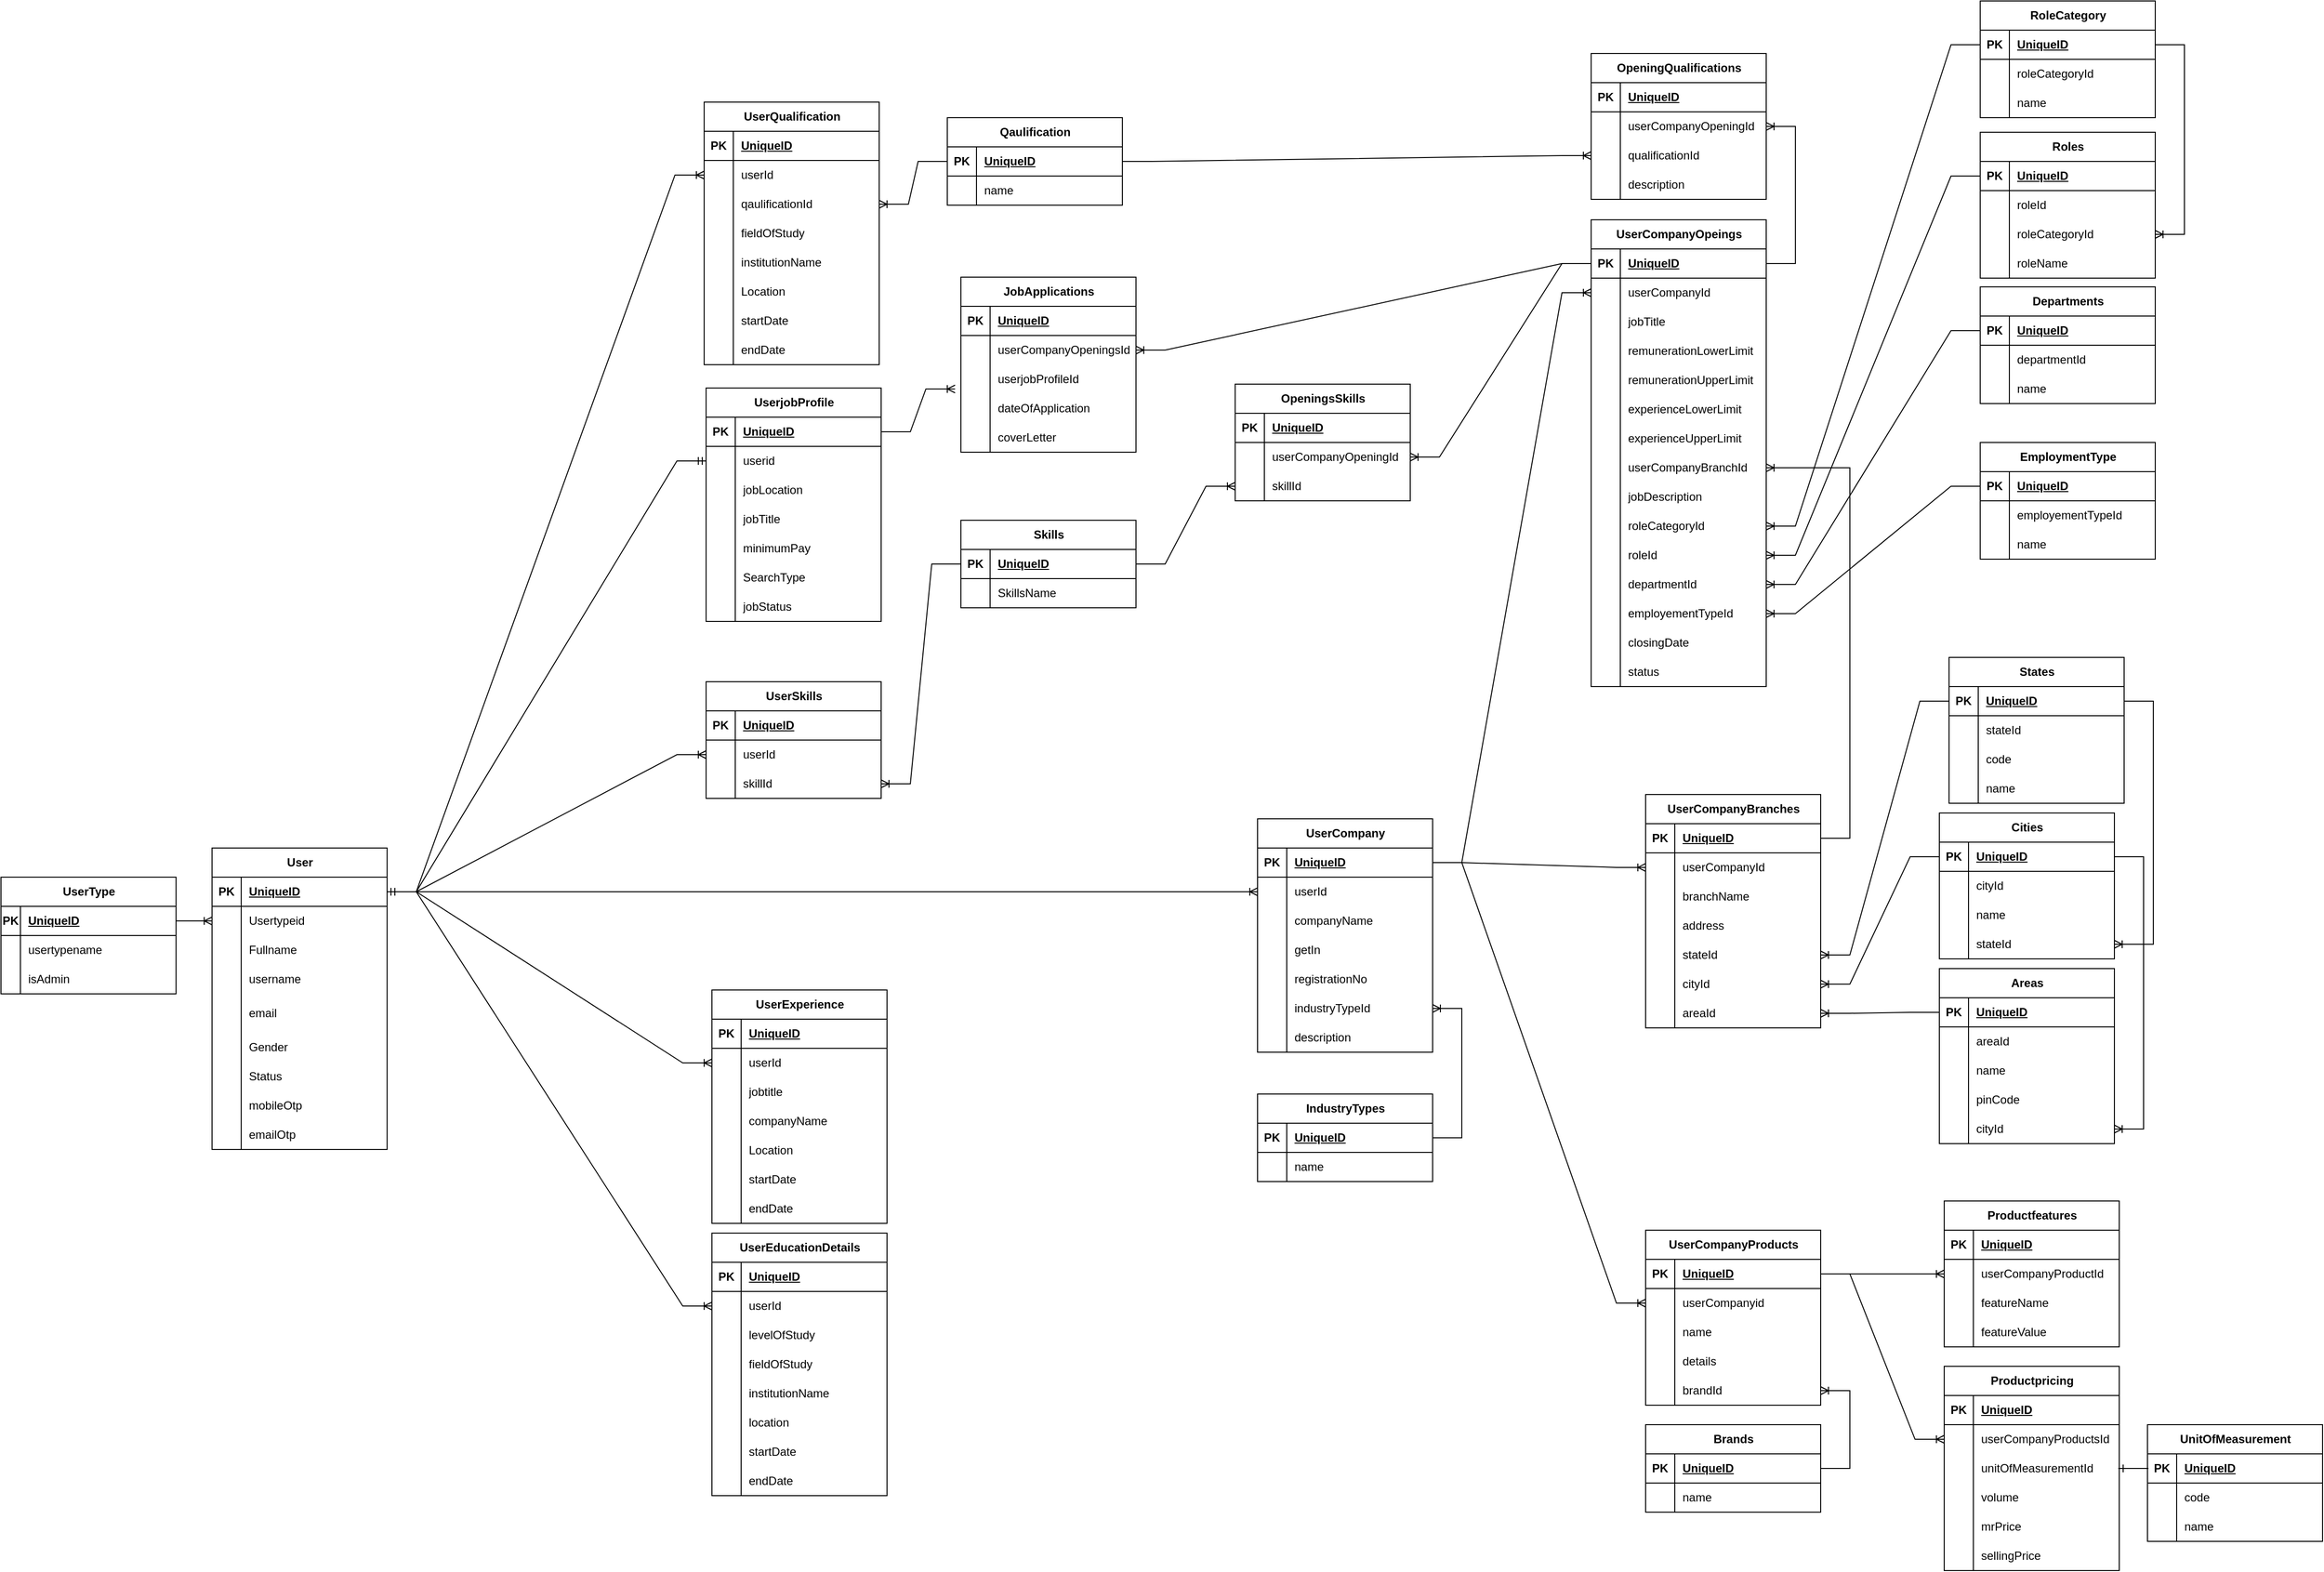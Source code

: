 <mxfile version="26.0.2">
  <diagram name="Page-1" id="HK3S4JNyWmcHN2ZFReVv">
    <mxGraphModel grid="1" page="1" gridSize="10" guides="1" tooltips="1" connect="1" arrows="1" fold="1" pageScale="1" pageWidth="850" pageHeight="1100" math="0" shadow="0">
      <root>
        <mxCell id="0" />
        <mxCell id="1" parent="0" />
        <mxCell id="fWq3Nyqrxsddo2yXvjqg-14" value="UserType" style="shape=table;startSize=30;container=1;collapsible=1;childLayout=tableLayout;fixedRows=1;rowLines=0;fontStyle=1;align=center;resizeLast=1;html=1;" vertex="1" parent="1">
          <mxGeometry x="77" y="1067" width="180" height="120" as="geometry" />
        </mxCell>
        <mxCell id="fWq3Nyqrxsddo2yXvjqg-15" value="" style="shape=tableRow;horizontal=0;startSize=0;swimlaneHead=0;swimlaneBody=0;fillColor=none;collapsible=0;dropTarget=0;points=[[0,0.5],[1,0.5]];portConstraint=eastwest;top=0;left=0;right=0;bottom=1;" vertex="1" parent="fWq3Nyqrxsddo2yXvjqg-14">
          <mxGeometry y="30" width="180" height="30" as="geometry" />
        </mxCell>
        <mxCell id="fWq3Nyqrxsddo2yXvjqg-16" value="PK" style="shape=partialRectangle;connectable=0;fillColor=none;top=0;left=0;bottom=0;right=0;fontStyle=1;overflow=hidden;whiteSpace=wrap;html=1;" vertex="1" parent="fWq3Nyqrxsddo2yXvjqg-15">
          <mxGeometry width="20" height="30" as="geometry">
            <mxRectangle width="20" height="30" as="alternateBounds" />
          </mxGeometry>
        </mxCell>
        <mxCell id="fWq3Nyqrxsddo2yXvjqg-17" value="UniqueID" style="shape=partialRectangle;connectable=0;fillColor=none;top=0;left=0;bottom=0;right=0;align=left;spacingLeft=6;fontStyle=5;overflow=hidden;whiteSpace=wrap;html=1;" vertex="1" parent="fWq3Nyqrxsddo2yXvjqg-15">
          <mxGeometry x="20" width="160" height="30" as="geometry">
            <mxRectangle width="160" height="30" as="alternateBounds" />
          </mxGeometry>
        </mxCell>
        <mxCell id="fWq3Nyqrxsddo2yXvjqg-18" value="" style="shape=tableRow;horizontal=0;startSize=0;swimlaneHead=0;swimlaneBody=0;fillColor=none;collapsible=0;dropTarget=0;points=[[0,0.5],[1,0.5]];portConstraint=eastwest;top=0;left=0;right=0;bottom=0;" vertex="1" parent="fWq3Nyqrxsddo2yXvjqg-14">
          <mxGeometry y="60" width="180" height="30" as="geometry" />
        </mxCell>
        <mxCell id="fWq3Nyqrxsddo2yXvjqg-19" value="" style="shape=partialRectangle;connectable=0;fillColor=none;top=0;left=0;bottom=0;right=0;editable=1;overflow=hidden;whiteSpace=wrap;html=1;" vertex="1" parent="fWq3Nyqrxsddo2yXvjqg-18">
          <mxGeometry width="20" height="30" as="geometry">
            <mxRectangle width="20" height="30" as="alternateBounds" />
          </mxGeometry>
        </mxCell>
        <mxCell id="fWq3Nyqrxsddo2yXvjqg-20" value="usertypename" style="shape=partialRectangle;connectable=0;fillColor=none;top=0;left=0;bottom=0;right=0;align=left;spacingLeft=6;overflow=hidden;whiteSpace=wrap;html=1;" vertex="1" parent="fWq3Nyqrxsddo2yXvjqg-18">
          <mxGeometry x="20" width="160" height="30" as="geometry">
            <mxRectangle width="160" height="30" as="alternateBounds" />
          </mxGeometry>
        </mxCell>
        <mxCell id="fWq3Nyqrxsddo2yXvjqg-21" value="" style="shape=tableRow;horizontal=0;startSize=0;swimlaneHead=0;swimlaneBody=0;fillColor=none;collapsible=0;dropTarget=0;points=[[0,0.5],[1,0.5]];portConstraint=eastwest;top=0;left=0;right=0;bottom=0;" vertex="1" parent="fWq3Nyqrxsddo2yXvjqg-14">
          <mxGeometry y="90" width="180" height="30" as="geometry" />
        </mxCell>
        <mxCell id="fWq3Nyqrxsddo2yXvjqg-22" value="" style="shape=partialRectangle;connectable=0;fillColor=none;top=0;left=0;bottom=0;right=0;editable=1;overflow=hidden;whiteSpace=wrap;html=1;" vertex="1" parent="fWq3Nyqrxsddo2yXvjqg-21">
          <mxGeometry width="20" height="30" as="geometry">
            <mxRectangle width="20" height="30" as="alternateBounds" />
          </mxGeometry>
        </mxCell>
        <mxCell id="fWq3Nyqrxsddo2yXvjqg-23" value="isAdmin" style="shape=partialRectangle;connectable=0;fillColor=none;top=0;left=0;bottom=0;right=0;align=left;spacingLeft=6;overflow=hidden;whiteSpace=wrap;html=1;" vertex="1" parent="fWq3Nyqrxsddo2yXvjqg-21">
          <mxGeometry x="20" width="160" height="30" as="geometry">
            <mxRectangle width="160" height="30" as="alternateBounds" />
          </mxGeometry>
        </mxCell>
        <mxCell id="zxHhkqrovv3OR2jGC-Mg-1" value="User" style="shape=table;startSize=30;container=1;collapsible=1;childLayout=tableLayout;fixedRows=1;rowLines=0;fontStyle=1;align=center;resizeLast=1;html=1;" vertex="1" parent="1">
          <mxGeometry x="294" y="1037" width="180" height="310" as="geometry" />
        </mxCell>
        <mxCell id="zxHhkqrovv3OR2jGC-Mg-2" value="" style="shape=tableRow;horizontal=0;startSize=0;swimlaneHead=0;swimlaneBody=0;fillColor=none;collapsible=0;dropTarget=0;points=[[0,0.5],[1,0.5]];portConstraint=eastwest;top=0;left=0;right=0;bottom=1;" vertex="1" parent="zxHhkqrovv3OR2jGC-Mg-1">
          <mxGeometry y="30" width="180" height="30" as="geometry" />
        </mxCell>
        <mxCell id="zxHhkqrovv3OR2jGC-Mg-3" value="PK" style="shape=partialRectangle;connectable=0;fillColor=none;top=0;left=0;bottom=0;right=0;fontStyle=1;overflow=hidden;whiteSpace=wrap;html=1;" vertex="1" parent="zxHhkqrovv3OR2jGC-Mg-2">
          <mxGeometry width="30" height="30" as="geometry">
            <mxRectangle width="30" height="30" as="alternateBounds" />
          </mxGeometry>
        </mxCell>
        <mxCell id="zxHhkqrovv3OR2jGC-Mg-4" value="UniqueID" style="shape=partialRectangle;connectable=0;fillColor=none;top=0;left=0;bottom=0;right=0;align=left;spacingLeft=6;fontStyle=5;overflow=hidden;whiteSpace=wrap;html=1;" vertex="1" parent="zxHhkqrovv3OR2jGC-Mg-2">
          <mxGeometry x="30" width="150" height="30" as="geometry">
            <mxRectangle width="150" height="30" as="alternateBounds" />
          </mxGeometry>
        </mxCell>
        <mxCell id="zxHhkqrovv3OR2jGC-Mg-5" value="" style="shape=tableRow;horizontal=0;startSize=0;swimlaneHead=0;swimlaneBody=0;fillColor=none;collapsible=0;dropTarget=0;points=[[0,0.5],[1,0.5]];portConstraint=eastwest;top=0;left=0;right=0;bottom=0;" vertex="1" parent="zxHhkqrovv3OR2jGC-Mg-1">
          <mxGeometry y="60" width="180" height="30" as="geometry" />
        </mxCell>
        <mxCell id="zxHhkqrovv3OR2jGC-Mg-6" value="" style="shape=partialRectangle;connectable=0;fillColor=none;top=0;left=0;bottom=0;right=0;editable=1;overflow=hidden;whiteSpace=wrap;html=1;" vertex="1" parent="zxHhkqrovv3OR2jGC-Mg-5">
          <mxGeometry width="30" height="30" as="geometry">
            <mxRectangle width="30" height="30" as="alternateBounds" />
          </mxGeometry>
        </mxCell>
        <mxCell id="zxHhkqrovv3OR2jGC-Mg-7" value="Usertypeid" style="shape=partialRectangle;connectable=0;fillColor=none;top=0;left=0;bottom=0;right=0;align=left;spacingLeft=6;overflow=hidden;whiteSpace=wrap;html=1;" vertex="1" parent="zxHhkqrovv3OR2jGC-Mg-5">
          <mxGeometry x="30" width="150" height="30" as="geometry">
            <mxRectangle width="150" height="30" as="alternateBounds" />
          </mxGeometry>
        </mxCell>
        <mxCell id="zxHhkqrovv3OR2jGC-Mg-8" value="" style="shape=tableRow;horizontal=0;startSize=0;swimlaneHead=0;swimlaneBody=0;fillColor=none;collapsible=0;dropTarget=0;points=[[0,0.5],[1,0.5]];portConstraint=eastwest;top=0;left=0;right=0;bottom=0;" vertex="1" parent="zxHhkqrovv3OR2jGC-Mg-1">
          <mxGeometry y="90" width="180" height="30" as="geometry" />
        </mxCell>
        <mxCell id="zxHhkqrovv3OR2jGC-Mg-9" value="" style="shape=partialRectangle;connectable=0;fillColor=none;top=0;left=0;bottom=0;right=0;editable=1;overflow=hidden;whiteSpace=wrap;html=1;" vertex="1" parent="zxHhkqrovv3OR2jGC-Mg-8">
          <mxGeometry width="30" height="30" as="geometry">
            <mxRectangle width="30" height="30" as="alternateBounds" />
          </mxGeometry>
        </mxCell>
        <mxCell id="zxHhkqrovv3OR2jGC-Mg-10" value="Fullname" style="shape=partialRectangle;connectable=0;fillColor=none;top=0;left=0;bottom=0;right=0;align=left;spacingLeft=6;overflow=hidden;whiteSpace=wrap;html=1;" vertex="1" parent="zxHhkqrovv3OR2jGC-Mg-8">
          <mxGeometry x="30" width="150" height="30" as="geometry">
            <mxRectangle width="150" height="30" as="alternateBounds" />
          </mxGeometry>
        </mxCell>
        <mxCell id="zxHhkqrovv3OR2jGC-Mg-11" value="" style="shape=tableRow;horizontal=0;startSize=0;swimlaneHead=0;swimlaneBody=0;fillColor=none;collapsible=0;dropTarget=0;points=[[0,0.5],[1,0.5]];portConstraint=eastwest;top=0;left=0;right=0;bottom=0;" vertex="1" parent="zxHhkqrovv3OR2jGC-Mg-1">
          <mxGeometry y="120" width="180" height="30" as="geometry" />
        </mxCell>
        <mxCell id="zxHhkqrovv3OR2jGC-Mg-12" value="" style="shape=partialRectangle;connectable=0;fillColor=none;top=0;left=0;bottom=0;right=0;editable=1;overflow=hidden;whiteSpace=wrap;html=1;" vertex="1" parent="zxHhkqrovv3OR2jGC-Mg-11">
          <mxGeometry width="30" height="30" as="geometry">
            <mxRectangle width="30" height="30" as="alternateBounds" />
          </mxGeometry>
        </mxCell>
        <mxCell id="zxHhkqrovv3OR2jGC-Mg-13" value="username" style="shape=partialRectangle;connectable=0;fillColor=none;top=0;left=0;bottom=0;right=0;align=left;spacingLeft=6;overflow=hidden;whiteSpace=wrap;html=1;" vertex="1" parent="zxHhkqrovv3OR2jGC-Mg-11">
          <mxGeometry x="30" width="150" height="30" as="geometry">
            <mxRectangle width="150" height="30" as="alternateBounds" />
          </mxGeometry>
        </mxCell>
        <mxCell id="zxHhkqrovv3OR2jGC-Mg-21" style="shape=tableRow;horizontal=0;startSize=0;swimlaneHead=0;swimlaneBody=0;fillColor=none;collapsible=0;dropTarget=0;points=[[0,0.5],[1,0.5]];portConstraint=eastwest;top=0;left=0;right=0;bottom=0;" vertex="1" parent="zxHhkqrovv3OR2jGC-Mg-1">
          <mxGeometry y="150" width="180" height="40" as="geometry" />
        </mxCell>
        <mxCell id="zxHhkqrovv3OR2jGC-Mg-22" style="shape=partialRectangle;connectable=0;fillColor=none;top=0;left=0;bottom=0;right=0;editable=1;overflow=hidden;whiteSpace=wrap;html=1;" vertex="1" parent="zxHhkqrovv3OR2jGC-Mg-21">
          <mxGeometry width="30" height="40" as="geometry">
            <mxRectangle width="30" height="40" as="alternateBounds" />
          </mxGeometry>
        </mxCell>
        <mxCell id="zxHhkqrovv3OR2jGC-Mg-23" value="email" style="shape=partialRectangle;connectable=0;fillColor=none;top=0;left=0;bottom=0;right=0;align=left;spacingLeft=6;overflow=hidden;whiteSpace=wrap;html=1;" vertex="1" parent="zxHhkqrovv3OR2jGC-Mg-21">
          <mxGeometry x="30" width="150" height="40" as="geometry">
            <mxRectangle width="150" height="40" as="alternateBounds" />
          </mxGeometry>
        </mxCell>
        <mxCell id="zxHhkqrovv3OR2jGC-Mg-24" style="shape=tableRow;horizontal=0;startSize=0;swimlaneHead=0;swimlaneBody=0;fillColor=none;collapsible=0;dropTarget=0;points=[[0,0.5],[1,0.5]];portConstraint=eastwest;top=0;left=0;right=0;bottom=0;" vertex="1" parent="zxHhkqrovv3OR2jGC-Mg-1">
          <mxGeometry y="190" width="180" height="30" as="geometry" />
        </mxCell>
        <mxCell id="zxHhkqrovv3OR2jGC-Mg-25" style="shape=partialRectangle;connectable=0;fillColor=none;top=0;left=0;bottom=0;right=0;editable=1;overflow=hidden;whiteSpace=wrap;html=1;" vertex="1" parent="zxHhkqrovv3OR2jGC-Mg-24">
          <mxGeometry width="30" height="30" as="geometry">
            <mxRectangle width="30" height="30" as="alternateBounds" />
          </mxGeometry>
        </mxCell>
        <mxCell id="zxHhkqrovv3OR2jGC-Mg-26" value="Gender" style="shape=partialRectangle;connectable=0;fillColor=none;top=0;left=0;bottom=0;right=0;align=left;spacingLeft=6;overflow=hidden;whiteSpace=wrap;html=1;" vertex="1" parent="zxHhkqrovv3OR2jGC-Mg-24">
          <mxGeometry x="30" width="150" height="30" as="geometry">
            <mxRectangle width="150" height="30" as="alternateBounds" />
          </mxGeometry>
        </mxCell>
        <mxCell id="zxHhkqrovv3OR2jGC-Mg-27" style="shape=tableRow;horizontal=0;startSize=0;swimlaneHead=0;swimlaneBody=0;fillColor=none;collapsible=0;dropTarget=0;points=[[0,0.5],[1,0.5]];portConstraint=eastwest;top=0;left=0;right=0;bottom=0;" vertex="1" parent="zxHhkqrovv3OR2jGC-Mg-1">
          <mxGeometry y="220" width="180" height="30" as="geometry" />
        </mxCell>
        <mxCell id="zxHhkqrovv3OR2jGC-Mg-28" style="shape=partialRectangle;connectable=0;fillColor=none;top=0;left=0;bottom=0;right=0;editable=1;overflow=hidden;whiteSpace=wrap;html=1;" vertex="1" parent="zxHhkqrovv3OR2jGC-Mg-27">
          <mxGeometry width="30" height="30" as="geometry">
            <mxRectangle width="30" height="30" as="alternateBounds" />
          </mxGeometry>
        </mxCell>
        <mxCell id="zxHhkqrovv3OR2jGC-Mg-29" value="Status" style="shape=partialRectangle;connectable=0;fillColor=none;top=0;left=0;bottom=0;right=0;align=left;spacingLeft=6;overflow=hidden;whiteSpace=wrap;html=1;" vertex="1" parent="zxHhkqrovv3OR2jGC-Mg-27">
          <mxGeometry x="30" width="150" height="30" as="geometry">
            <mxRectangle width="150" height="30" as="alternateBounds" />
          </mxGeometry>
        </mxCell>
        <mxCell id="-5Acrz96n3CtQrsaiqvq-1" style="shape=tableRow;horizontal=0;startSize=0;swimlaneHead=0;swimlaneBody=0;fillColor=none;collapsible=0;dropTarget=0;points=[[0,0.5],[1,0.5]];portConstraint=eastwest;top=0;left=0;right=0;bottom=0;" vertex="1" parent="zxHhkqrovv3OR2jGC-Mg-1">
          <mxGeometry y="250" width="180" height="30" as="geometry" />
        </mxCell>
        <mxCell id="-5Acrz96n3CtQrsaiqvq-2" style="shape=partialRectangle;connectable=0;fillColor=none;top=0;left=0;bottom=0;right=0;editable=1;overflow=hidden;whiteSpace=wrap;html=1;" vertex="1" parent="-5Acrz96n3CtQrsaiqvq-1">
          <mxGeometry width="30" height="30" as="geometry">
            <mxRectangle width="30" height="30" as="alternateBounds" />
          </mxGeometry>
        </mxCell>
        <mxCell id="-5Acrz96n3CtQrsaiqvq-3" value="mobileOtp" style="shape=partialRectangle;connectable=0;fillColor=none;top=0;left=0;bottom=0;right=0;align=left;spacingLeft=6;overflow=hidden;whiteSpace=wrap;html=1;" vertex="1" parent="-5Acrz96n3CtQrsaiqvq-1">
          <mxGeometry x="30" width="150" height="30" as="geometry">
            <mxRectangle width="150" height="30" as="alternateBounds" />
          </mxGeometry>
        </mxCell>
        <mxCell id="-5Acrz96n3CtQrsaiqvq-4" style="shape=tableRow;horizontal=0;startSize=0;swimlaneHead=0;swimlaneBody=0;fillColor=none;collapsible=0;dropTarget=0;points=[[0,0.5],[1,0.5]];portConstraint=eastwest;top=0;left=0;right=0;bottom=0;" vertex="1" parent="zxHhkqrovv3OR2jGC-Mg-1">
          <mxGeometry y="280" width="180" height="30" as="geometry" />
        </mxCell>
        <mxCell id="-5Acrz96n3CtQrsaiqvq-5" style="shape=partialRectangle;connectable=0;fillColor=none;top=0;left=0;bottom=0;right=0;editable=1;overflow=hidden;whiteSpace=wrap;html=1;" vertex="1" parent="-5Acrz96n3CtQrsaiqvq-4">
          <mxGeometry width="30" height="30" as="geometry">
            <mxRectangle width="30" height="30" as="alternateBounds" />
          </mxGeometry>
        </mxCell>
        <mxCell id="-5Acrz96n3CtQrsaiqvq-6" value="emailOtp" style="shape=partialRectangle;connectable=0;fillColor=none;top=0;left=0;bottom=0;right=0;align=left;spacingLeft=6;overflow=hidden;whiteSpace=wrap;html=1;" vertex="1" parent="-5Acrz96n3CtQrsaiqvq-4">
          <mxGeometry x="30" width="150" height="30" as="geometry">
            <mxRectangle width="150" height="30" as="alternateBounds" />
          </mxGeometry>
        </mxCell>
        <mxCell id="-5Acrz96n3CtQrsaiqvq-23" value="" style="edgeStyle=entityRelationEdgeStyle;fontSize=12;html=1;endArrow=ERmandOne;startArrow=ERmandOne;rounded=0;" edge="1" parent="1" source="zxHhkqrovv3OR2jGC-Mg-2" target="-5Acrz96n3CtQrsaiqvq-11">
          <mxGeometry width="100" height="100" relative="1" as="geometry">
            <mxPoint x="504" y="777" as="sourcePoint" />
            <mxPoint x="604" y="677" as="targetPoint" />
          </mxGeometry>
        </mxCell>
        <mxCell id="-5Acrz96n3CtQrsaiqvq-24" value="" style="edgeStyle=entityRelationEdgeStyle;fontSize=12;html=1;endArrow=ERoneToMany;rounded=0;" edge="1" parent="1" source="fWq3Nyqrxsddo2yXvjqg-15" target="zxHhkqrovv3OR2jGC-Mg-5">
          <mxGeometry width="100" height="100" relative="1" as="geometry">
            <mxPoint x="504" y="777" as="sourcePoint" />
            <mxPoint x="434" y="650" as="targetPoint" />
          </mxGeometry>
        </mxCell>
        <mxCell id="-5Acrz96n3CtQrsaiqvq-25" value="UserEducationDetails" style="shape=table;startSize=30;container=1;collapsible=1;childLayout=tableLayout;fixedRows=1;rowLines=0;fontStyle=1;align=center;resizeLast=1;html=1;" vertex="1" parent="1">
          <mxGeometry x="808" y="1433" width="180" height="270" as="geometry" />
        </mxCell>
        <mxCell id="-5Acrz96n3CtQrsaiqvq-26" value="" style="shape=tableRow;horizontal=0;startSize=0;swimlaneHead=0;swimlaneBody=0;fillColor=none;collapsible=0;dropTarget=0;points=[[0,0.5],[1,0.5]];portConstraint=eastwest;top=0;left=0;right=0;bottom=1;" vertex="1" parent="-5Acrz96n3CtQrsaiqvq-25">
          <mxGeometry y="30" width="180" height="30" as="geometry" />
        </mxCell>
        <mxCell id="-5Acrz96n3CtQrsaiqvq-27" value="PK" style="shape=partialRectangle;connectable=0;fillColor=none;top=0;left=0;bottom=0;right=0;fontStyle=1;overflow=hidden;whiteSpace=wrap;html=1;" vertex="1" parent="-5Acrz96n3CtQrsaiqvq-26">
          <mxGeometry width="30" height="30" as="geometry">
            <mxRectangle width="30" height="30" as="alternateBounds" />
          </mxGeometry>
        </mxCell>
        <mxCell id="-5Acrz96n3CtQrsaiqvq-28" value="UniqueID" style="shape=partialRectangle;connectable=0;fillColor=none;top=0;left=0;bottom=0;right=0;align=left;spacingLeft=6;fontStyle=5;overflow=hidden;whiteSpace=wrap;html=1;" vertex="1" parent="-5Acrz96n3CtQrsaiqvq-26">
          <mxGeometry x="30" width="150" height="30" as="geometry">
            <mxRectangle width="150" height="30" as="alternateBounds" />
          </mxGeometry>
        </mxCell>
        <mxCell id="-5Acrz96n3CtQrsaiqvq-29" value="" style="shape=tableRow;horizontal=0;startSize=0;swimlaneHead=0;swimlaneBody=0;fillColor=none;collapsible=0;dropTarget=0;points=[[0,0.5],[1,0.5]];portConstraint=eastwest;top=0;left=0;right=0;bottom=0;" vertex="1" parent="-5Acrz96n3CtQrsaiqvq-25">
          <mxGeometry y="60" width="180" height="30" as="geometry" />
        </mxCell>
        <mxCell id="-5Acrz96n3CtQrsaiqvq-30" value="" style="shape=partialRectangle;connectable=0;fillColor=none;top=0;left=0;bottom=0;right=0;editable=1;overflow=hidden;whiteSpace=wrap;html=1;" vertex="1" parent="-5Acrz96n3CtQrsaiqvq-29">
          <mxGeometry width="30" height="30" as="geometry">
            <mxRectangle width="30" height="30" as="alternateBounds" />
          </mxGeometry>
        </mxCell>
        <mxCell id="-5Acrz96n3CtQrsaiqvq-31" value="userId" style="shape=partialRectangle;connectable=0;fillColor=none;top=0;left=0;bottom=0;right=0;align=left;spacingLeft=6;overflow=hidden;whiteSpace=wrap;html=1;" vertex="1" parent="-5Acrz96n3CtQrsaiqvq-29">
          <mxGeometry x="30" width="150" height="30" as="geometry">
            <mxRectangle width="150" height="30" as="alternateBounds" />
          </mxGeometry>
        </mxCell>
        <mxCell id="-5Acrz96n3CtQrsaiqvq-32" value="" style="shape=tableRow;horizontal=0;startSize=0;swimlaneHead=0;swimlaneBody=0;fillColor=none;collapsible=0;dropTarget=0;points=[[0,0.5],[1,0.5]];portConstraint=eastwest;top=0;left=0;right=0;bottom=0;" vertex="1" parent="-5Acrz96n3CtQrsaiqvq-25">
          <mxGeometry y="90" width="180" height="30" as="geometry" />
        </mxCell>
        <mxCell id="-5Acrz96n3CtQrsaiqvq-33" value="" style="shape=partialRectangle;connectable=0;fillColor=none;top=0;left=0;bottom=0;right=0;editable=1;overflow=hidden;whiteSpace=wrap;html=1;" vertex="1" parent="-5Acrz96n3CtQrsaiqvq-32">
          <mxGeometry width="30" height="30" as="geometry">
            <mxRectangle width="30" height="30" as="alternateBounds" />
          </mxGeometry>
        </mxCell>
        <mxCell id="-5Acrz96n3CtQrsaiqvq-34" value="levelOfStudy" style="shape=partialRectangle;connectable=0;fillColor=none;top=0;left=0;bottom=0;right=0;align=left;spacingLeft=6;overflow=hidden;whiteSpace=wrap;html=1;" vertex="1" parent="-5Acrz96n3CtQrsaiqvq-32">
          <mxGeometry x="30" width="150" height="30" as="geometry">
            <mxRectangle width="150" height="30" as="alternateBounds" />
          </mxGeometry>
        </mxCell>
        <mxCell id="-5Acrz96n3CtQrsaiqvq-35" value="" style="shape=tableRow;horizontal=0;startSize=0;swimlaneHead=0;swimlaneBody=0;fillColor=none;collapsible=0;dropTarget=0;points=[[0,0.5],[1,0.5]];portConstraint=eastwest;top=0;left=0;right=0;bottom=0;" vertex="1" parent="-5Acrz96n3CtQrsaiqvq-25">
          <mxGeometry y="120" width="180" height="30" as="geometry" />
        </mxCell>
        <mxCell id="-5Acrz96n3CtQrsaiqvq-36" value="" style="shape=partialRectangle;connectable=0;fillColor=none;top=0;left=0;bottom=0;right=0;editable=1;overflow=hidden;whiteSpace=wrap;html=1;" vertex="1" parent="-5Acrz96n3CtQrsaiqvq-35">
          <mxGeometry width="30" height="30" as="geometry">
            <mxRectangle width="30" height="30" as="alternateBounds" />
          </mxGeometry>
        </mxCell>
        <mxCell id="-5Acrz96n3CtQrsaiqvq-37" value="fieldOfStudy" style="shape=partialRectangle;connectable=0;fillColor=none;top=0;left=0;bottom=0;right=0;align=left;spacingLeft=6;overflow=hidden;whiteSpace=wrap;html=1;" vertex="1" parent="-5Acrz96n3CtQrsaiqvq-35">
          <mxGeometry x="30" width="150" height="30" as="geometry">
            <mxRectangle width="150" height="30" as="alternateBounds" />
          </mxGeometry>
        </mxCell>
        <mxCell id="-5Acrz96n3CtQrsaiqvq-38" style="shape=tableRow;horizontal=0;startSize=0;swimlaneHead=0;swimlaneBody=0;fillColor=none;collapsible=0;dropTarget=0;points=[[0,0.5],[1,0.5]];portConstraint=eastwest;top=0;left=0;right=0;bottom=0;" vertex="1" parent="-5Acrz96n3CtQrsaiqvq-25">
          <mxGeometry y="150" width="180" height="30" as="geometry" />
        </mxCell>
        <mxCell id="-5Acrz96n3CtQrsaiqvq-39" style="shape=partialRectangle;connectable=0;fillColor=none;top=0;left=0;bottom=0;right=0;editable=1;overflow=hidden;whiteSpace=wrap;html=1;" vertex="1" parent="-5Acrz96n3CtQrsaiqvq-38">
          <mxGeometry width="30" height="30" as="geometry">
            <mxRectangle width="30" height="30" as="alternateBounds" />
          </mxGeometry>
        </mxCell>
        <mxCell id="-5Acrz96n3CtQrsaiqvq-40" value="institutionName" style="shape=partialRectangle;connectable=0;fillColor=none;top=0;left=0;bottom=0;right=0;align=left;spacingLeft=6;overflow=hidden;whiteSpace=wrap;html=1;" vertex="1" parent="-5Acrz96n3CtQrsaiqvq-38">
          <mxGeometry x="30" width="150" height="30" as="geometry">
            <mxRectangle width="150" height="30" as="alternateBounds" />
          </mxGeometry>
        </mxCell>
        <mxCell id="-5Acrz96n3CtQrsaiqvq-41" style="shape=tableRow;horizontal=0;startSize=0;swimlaneHead=0;swimlaneBody=0;fillColor=none;collapsible=0;dropTarget=0;points=[[0,0.5],[1,0.5]];portConstraint=eastwest;top=0;left=0;right=0;bottom=0;" vertex="1" parent="-5Acrz96n3CtQrsaiqvq-25">
          <mxGeometry y="180" width="180" height="30" as="geometry" />
        </mxCell>
        <mxCell id="-5Acrz96n3CtQrsaiqvq-42" style="shape=partialRectangle;connectable=0;fillColor=none;top=0;left=0;bottom=0;right=0;editable=1;overflow=hidden;whiteSpace=wrap;html=1;" vertex="1" parent="-5Acrz96n3CtQrsaiqvq-41">
          <mxGeometry width="30" height="30" as="geometry">
            <mxRectangle width="30" height="30" as="alternateBounds" />
          </mxGeometry>
        </mxCell>
        <mxCell id="-5Acrz96n3CtQrsaiqvq-43" value="location" style="shape=partialRectangle;connectable=0;fillColor=none;top=0;left=0;bottom=0;right=0;align=left;spacingLeft=6;overflow=hidden;whiteSpace=wrap;html=1;" vertex="1" parent="-5Acrz96n3CtQrsaiqvq-41">
          <mxGeometry x="30" width="150" height="30" as="geometry">
            <mxRectangle width="150" height="30" as="alternateBounds" />
          </mxGeometry>
        </mxCell>
        <mxCell id="-5Acrz96n3CtQrsaiqvq-44" style="shape=tableRow;horizontal=0;startSize=0;swimlaneHead=0;swimlaneBody=0;fillColor=none;collapsible=0;dropTarget=0;points=[[0,0.5],[1,0.5]];portConstraint=eastwest;top=0;left=0;right=0;bottom=0;" vertex="1" parent="-5Acrz96n3CtQrsaiqvq-25">
          <mxGeometry y="210" width="180" height="30" as="geometry" />
        </mxCell>
        <mxCell id="-5Acrz96n3CtQrsaiqvq-45" style="shape=partialRectangle;connectable=0;fillColor=none;top=0;left=0;bottom=0;right=0;editable=1;overflow=hidden;whiteSpace=wrap;html=1;" vertex="1" parent="-5Acrz96n3CtQrsaiqvq-44">
          <mxGeometry width="30" height="30" as="geometry">
            <mxRectangle width="30" height="30" as="alternateBounds" />
          </mxGeometry>
        </mxCell>
        <mxCell id="-5Acrz96n3CtQrsaiqvq-46" value="startDate" style="shape=partialRectangle;connectable=0;fillColor=none;top=0;left=0;bottom=0;right=0;align=left;spacingLeft=6;overflow=hidden;whiteSpace=wrap;html=1;" vertex="1" parent="-5Acrz96n3CtQrsaiqvq-44">
          <mxGeometry x="30" width="150" height="30" as="geometry">
            <mxRectangle width="150" height="30" as="alternateBounds" />
          </mxGeometry>
        </mxCell>
        <mxCell id="-5Acrz96n3CtQrsaiqvq-47" style="shape=tableRow;horizontal=0;startSize=0;swimlaneHead=0;swimlaneBody=0;fillColor=none;collapsible=0;dropTarget=0;points=[[0,0.5],[1,0.5]];portConstraint=eastwest;top=0;left=0;right=0;bottom=0;" vertex="1" parent="-5Acrz96n3CtQrsaiqvq-25">
          <mxGeometry y="240" width="180" height="30" as="geometry" />
        </mxCell>
        <mxCell id="-5Acrz96n3CtQrsaiqvq-48" style="shape=partialRectangle;connectable=0;fillColor=none;top=0;left=0;bottom=0;right=0;editable=1;overflow=hidden;whiteSpace=wrap;html=1;" vertex="1" parent="-5Acrz96n3CtQrsaiqvq-47">
          <mxGeometry width="30" height="30" as="geometry">
            <mxRectangle width="30" height="30" as="alternateBounds" />
          </mxGeometry>
        </mxCell>
        <mxCell id="-5Acrz96n3CtQrsaiqvq-49" value="endDate" style="shape=partialRectangle;connectable=0;fillColor=none;top=0;left=0;bottom=0;right=0;align=left;spacingLeft=6;overflow=hidden;whiteSpace=wrap;html=1;" vertex="1" parent="-5Acrz96n3CtQrsaiqvq-47">
          <mxGeometry x="30" width="150" height="30" as="geometry">
            <mxRectangle width="150" height="30" as="alternateBounds" />
          </mxGeometry>
        </mxCell>
        <mxCell id="-5Acrz96n3CtQrsaiqvq-50" value="" style="edgeStyle=entityRelationEdgeStyle;fontSize=12;html=1;endArrow=ERoneToMany;rounded=0;" edge="1" parent="1" source="zxHhkqrovv3OR2jGC-Mg-2" target="-5Acrz96n3CtQrsaiqvq-29">
          <mxGeometry width="100" height="100" relative="1" as="geometry">
            <mxPoint x="614" y="627" as="sourcePoint" />
            <mxPoint x="604" y="877" as="targetPoint" />
          </mxGeometry>
        </mxCell>
        <mxCell id="-5Acrz96n3CtQrsaiqvq-51" value="UserExperience" style="shape=table;startSize=30;container=1;collapsible=1;childLayout=tableLayout;fixedRows=1;rowLines=0;fontStyle=1;align=center;resizeLast=1;html=1;" vertex="1" parent="1">
          <mxGeometry x="808" y="1183" width="180" height="240" as="geometry" />
        </mxCell>
        <mxCell id="-5Acrz96n3CtQrsaiqvq-52" value="" style="shape=tableRow;horizontal=0;startSize=0;swimlaneHead=0;swimlaneBody=0;fillColor=none;collapsible=0;dropTarget=0;points=[[0,0.5],[1,0.5]];portConstraint=eastwest;top=0;left=0;right=0;bottom=1;" vertex="1" parent="-5Acrz96n3CtQrsaiqvq-51">
          <mxGeometry y="30" width="180" height="30" as="geometry" />
        </mxCell>
        <mxCell id="-5Acrz96n3CtQrsaiqvq-53" value="PK" style="shape=partialRectangle;connectable=0;fillColor=none;top=0;left=0;bottom=0;right=0;fontStyle=1;overflow=hidden;whiteSpace=wrap;html=1;" vertex="1" parent="-5Acrz96n3CtQrsaiqvq-52">
          <mxGeometry width="30" height="30" as="geometry">
            <mxRectangle width="30" height="30" as="alternateBounds" />
          </mxGeometry>
        </mxCell>
        <mxCell id="-5Acrz96n3CtQrsaiqvq-54" value="UniqueID" style="shape=partialRectangle;connectable=0;fillColor=none;top=0;left=0;bottom=0;right=0;align=left;spacingLeft=6;fontStyle=5;overflow=hidden;whiteSpace=wrap;html=1;" vertex="1" parent="-5Acrz96n3CtQrsaiqvq-52">
          <mxGeometry x="30" width="150" height="30" as="geometry">
            <mxRectangle width="150" height="30" as="alternateBounds" />
          </mxGeometry>
        </mxCell>
        <mxCell id="-5Acrz96n3CtQrsaiqvq-55" value="" style="shape=tableRow;horizontal=0;startSize=0;swimlaneHead=0;swimlaneBody=0;fillColor=none;collapsible=0;dropTarget=0;points=[[0,0.5],[1,0.5]];portConstraint=eastwest;top=0;left=0;right=0;bottom=0;" vertex="1" parent="-5Acrz96n3CtQrsaiqvq-51">
          <mxGeometry y="60" width="180" height="30" as="geometry" />
        </mxCell>
        <mxCell id="-5Acrz96n3CtQrsaiqvq-56" value="" style="shape=partialRectangle;connectable=0;fillColor=none;top=0;left=0;bottom=0;right=0;editable=1;overflow=hidden;whiteSpace=wrap;html=1;" vertex="1" parent="-5Acrz96n3CtQrsaiqvq-55">
          <mxGeometry width="30" height="30" as="geometry">
            <mxRectangle width="30" height="30" as="alternateBounds" />
          </mxGeometry>
        </mxCell>
        <mxCell id="-5Acrz96n3CtQrsaiqvq-57" value="userId" style="shape=partialRectangle;connectable=0;fillColor=none;top=0;left=0;bottom=0;right=0;align=left;spacingLeft=6;overflow=hidden;whiteSpace=wrap;html=1;" vertex="1" parent="-5Acrz96n3CtQrsaiqvq-55">
          <mxGeometry x="30" width="150" height="30" as="geometry">
            <mxRectangle width="150" height="30" as="alternateBounds" />
          </mxGeometry>
        </mxCell>
        <mxCell id="-5Acrz96n3CtQrsaiqvq-58" value="" style="shape=tableRow;horizontal=0;startSize=0;swimlaneHead=0;swimlaneBody=0;fillColor=none;collapsible=0;dropTarget=0;points=[[0,0.5],[1,0.5]];portConstraint=eastwest;top=0;left=0;right=0;bottom=0;" vertex="1" parent="-5Acrz96n3CtQrsaiqvq-51">
          <mxGeometry y="90" width="180" height="30" as="geometry" />
        </mxCell>
        <mxCell id="-5Acrz96n3CtQrsaiqvq-59" value="" style="shape=partialRectangle;connectable=0;fillColor=none;top=0;left=0;bottom=0;right=0;editable=1;overflow=hidden;whiteSpace=wrap;html=1;" vertex="1" parent="-5Acrz96n3CtQrsaiqvq-58">
          <mxGeometry width="30" height="30" as="geometry">
            <mxRectangle width="30" height="30" as="alternateBounds" />
          </mxGeometry>
        </mxCell>
        <mxCell id="-5Acrz96n3CtQrsaiqvq-60" value="jobtitle" style="shape=partialRectangle;connectable=0;fillColor=none;top=0;left=0;bottom=0;right=0;align=left;spacingLeft=6;overflow=hidden;whiteSpace=wrap;html=1;" vertex="1" parent="-5Acrz96n3CtQrsaiqvq-58">
          <mxGeometry x="30" width="150" height="30" as="geometry">
            <mxRectangle width="150" height="30" as="alternateBounds" />
          </mxGeometry>
        </mxCell>
        <mxCell id="-5Acrz96n3CtQrsaiqvq-61" value="" style="shape=tableRow;horizontal=0;startSize=0;swimlaneHead=0;swimlaneBody=0;fillColor=none;collapsible=0;dropTarget=0;points=[[0,0.5],[1,0.5]];portConstraint=eastwest;top=0;left=0;right=0;bottom=0;" vertex="1" parent="-5Acrz96n3CtQrsaiqvq-51">
          <mxGeometry y="120" width="180" height="30" as="geometry" />
        </mxCell>
        <mxCell id="-5Acrz96n3CtQrsaiqvq-62" value="" style="shape=partialRectangle;connectable=0;fillColor=none;top=0;left=0;bottom=0;right=0;editable=1;overflow=hidden;whiteSpace=wrap;html=1;" vertex="1" parent="-5Acrz96n3CtQrsaiqvq-61">
          <mxGeometry width="30" height="30" as="geometry">
            <mxRectangle width="30" height="30" as="alternateBounds" />
          </mxGeometry>
        </mxCell>
        <mxCell id="-5Acrz96n3CtQrsaiqvq-63" value="companyName" style="shape=partialRectangle;connectable=0;fillColor=none;top=0;left=0;bottom=0;right=0;align=left;spacingLeft=6;overflow=hidden;whiteSpace=wrap;html=1;" vertex="1" parent="-5Acrz96n3CtQrsaiqvq-61">
          <mxGeometry x="30" width="150" height="30" as="geometry">
            <mxRectangle width="150" height="30" as="alternateBounds" />
          </mxGeometry>
        </mxCell>
        <mxCell id="-5Acrz96n3CtQrsaiqvq-76" style="shape=tableRow;horizontal=0;startSize=0;swimlaneHead=0;swimlaneBody=0;fillColor=none;collapsible=0;dropTarget=0;points=[[0,0.5],[1,0.5]];portConstraint=eastwest;top=0;left=0;right=0;bottom=0;" vertex="1" parent="-5Acrz96n3CtQrsaiqvq-51">
          <mxGeometry y="150" width="180" height="30" as="geometry" />
        </mxCell>
        <mxCell id="-5Acrz96n3CtQrsaiqvq-77" style="shape=partialRectangle;connectable=0;fillColor=none;top=0;left=0;bottom=0;right=0;editable=1;overflow=hidden;whiteSpace=wrap;html=1;" vertex="1" parent="-5Acrz96n3CtQrsaiqvq-76">
          <mxGeometry width="30" height="30" as="geometry">
            <mxRectangle width="30" height="30" as="alternateBounds" />
          </mxGeometry>
        </mxCell>
        <mxCell id="-5Acrz96n3CtQrsaiqvq-78" value="Location" style="shape=partialRectangle;connectable=0;fillColor=none;top=0;left=0;bottom=0;right=0;align=left;spacingLeft=6;overflow=hidden;whiteSpace=wrap;html=1;" vertex="1" parent="-5Acrz96n3CtQrsaiqvq-76">
          <mxGeometry x="30" width="150" height="30" as="geometry">
            <mxRectangle width="150" height="30" as="alternateBounds" />
          </mxGeometry>
        </mxCell>
        <mxCell id="-5Acrz96n3CtQrsaiqvq-73" style="shape=tableRow;horizontal=0;startSize=0;swimlaneHead=0;swimlaneBody=0;fillColor=none;collapsible=0;dropTarget=0;points=[[0,0.5],[1,0.5]];portConstraint=eastwest;top=0;left=0;right=0;bottom=0;" vertex="1" parent="-5Acrz96n3CtQrsaiqvq-51">
          <mxGeometry y="180" width="180" height="30" as="geometry" />
        </mxCell>
        <mxCell id="-5Acrz96n3CtQrsaiqvq-74" style="shape=partialRectangle;connectable=0;fillColor=none;top=0;left=0;bottom=0;right=0;editable=1;overflow=hidden;whiteSpace=wrap;html=1;" vertex="1" parent="-5Acrz96n3CtQrsaiqvq-73">
          <mxGeometry width="30" height="30" as="geometry">
            <mxRectangle width="30" height="30" as="alternateBounds" />
          </mxGeometry>
        </mxCell>
        <mxCell id="-5Acrz96n3CtQrsaiqvq-75" value="startDate" style="shape=partialRectangle;connectable=0;fillColor=none;top=0;left=0;bottom=0;right=0;align=left;spacingLeft=6;overflow=hidden;whiteSpace=wrap;html=1;" vertex="1" parent="-5Acrz96n3CtQrsaiqvq-73">
          <mxGeometry x="30" width="150" height="30" as="geometry">
            <mxRectangle width="150" height="30" as="alternateBounds" />
          </mxGeometry>
        </mxCell>
        <mxCell id="-5Acrz96n3CtQrsaiqvq-70" style="shape=tableRow;horizontal=0;startSize=0;swimlaneHead=0;swimlaneBody=0;fillColor=none;collapsible=0;dropTarget=0;points=[[0,0.5],[1,0.5]];portConstraint=eastwest;top=0;left=0;right=0;bottom=0;" vertex="1" parent="-5Acrz96n3CtQrsaiqvq-51">
          <mxGeometry y="210" width="180" height="30" as="geometry" />
        </mxCell>
        <mxCell id="-5Acrz96n3CtQrsaiqvq-71" style="shape=partialRectangle;connectable=0;fillColor=none;top=0;left=0;bottom=0;right=0;editable=1;overflow=hidden;whiteSpace=wrap;html=1;" vertex="1" parent="-5Acrz96n3CtQrsaiqvq-70">
          <mxGeometry width="30" height="30" as="geometry">
            <mxRectangle width="30" height="30" as="alternateBounds" />
          </mxGeometry>
        </mxCell>
        <mxCell id="-5Acrz96n3CtQrsaiqvq-72" value="endDate" style="shape=partialRectangle;connectable=0;fillColor=none;top=0;left=0;bottom=0;right=0;align=left;spacingLeft=6;overflow=hidden;whiteSpace=wrap;html=1;" vertex="1" parent="-5Acrz96n3CtQrsaiqvq-70">
          <mxGeometry x="30" width="150" height="30" as="geometry">
            <mxRectangle width="150" height="30" as="alternateBounds" />
          </mxGeometry>
        </mxCell>
        <mxCell id="-5Acrz96n3CtQrsaiqvq-79" value="" style="edgeStyle=entityRelationEdgeStyle;fontSize=12;html=1;endArrow=ERoneToMany;rounded=0;" edge="1" parent="1" source="zxHhkqrovv3OR2jGC-Mg-2" target="-5Acrz96n3CtQrsaiqvq-55">
          <mxGeometry width="100" height="100" relative="1" as="geometry">
            <mxPoint x="364" y="1157" as="sourcePoint" />
            <mxPoint x="464" y="1057" as="targetPoint" />
          </mxGeometry>
        </mxCell>
        <mxCell id="-5Acrz96n3CtQrsaiqvq-80" value="UserSkills" style="shape=table;startSize=30;container=1;collapsible=1;childLayout=tableLayout;fixedRows=1;rowLines=0;fontStyle=1;align=center;resizeLast=1;html=1;" vertex="1" parent="1">
          <mxGeometry x="802" y="866" width="180" height="120" as="geometry" />
        </mxCell>
        <mxCell id="-5Acrz96n3CtQrsaiqvq-81" value="" style="shape=tableRow;horizontal=0;startSize=0;swimlaneHead=0;swimlaneBody=0;fillColor=none;collapsible=0;dropTarget=0;points=[[0,0.5],[1,0.5]];portConstraint=eastwest;top=0;left=0;right=0;bottom=1;" vertex="1" parent="-5Acrz96n3CtQrsaiqvq-80">
          <mxGeometry y="30" width="180" height="30" as="geometry" />
        </mxCell>
        <mxCell id="-5Acrz96n3CtQrsaiqvq-82" value="PK" style="shape=partialRectangle;connectable=0;fillColor=none;top=0;left=0;bottom=0;right=0;fontStyle=1;overflow=hidden;whiteSpace=wrap;html=1;" vertex="1" parent="-5Acrz96n3CtQrsaiqvq-81">
          <mxGeometry width="30" height="30" as="geometry">
            <mxRectangle width="30" height="30" as="alternateBounds" />
          </mxGeometry>
        </mxCell>
        <mxCell id="-5Acrz96n3CtQrsaiqvq-83" value="UniqueID" style="shape=partialRectangle;connectable=0;fillColor=none;top=0;left=0;bottom=0;right=0;align=left;spacingLeft=6;fontStyle=5;overflow=hidden;whiteSpace=wrap;html=1;" vertex="1" parent="-5Acrz96n3CtQrsaiqvq-81">
          <mxGeometry x="30" width="150" height="30" as="geometry">
            <mxRectangle width="150" height="30" as="alternateBounds" />
          </mxGeometry>
        </mxCell>
        <mxCell id="-5Acrz96n3CtQrsaiqvq-84" value="" style="shape=tableRow;horizontal=0;startSize=0;swimlaneHead=0;swimlaneBody=0;fillColor=none;collapsible=0;dropTarget=0;points=[[0,0.5],[1,0.5]];portConstraint=eastwest;top=0;left=0;right=0;bottom=0;" vertex="1" parent="-5Acrz96n3CtQrsaiqvq-80">
          <mxGeometry y="60" width="180" height="30" as="geometry" />
        </mxCell>
        <mxCell id="-5Acrz96n3CtQrsaiqvq-85" value="" style="shape=partialRectangle;connectable=0;fillColor=none;top=0;left=0;bottom=0;right=0;editable=1;overflow=hidden;whiteSpace=wrap;html=1;" vertex="1" parent="-5Acrz96n3CtQrsaiqvq-84">
          <mxGeometry width="30" height="30" as="geometry">
            <mxRectangle width="30" height="30" as="alternateBounds" />
          </mxGeometry>
        </mxCell>
        <mxCell id="-5Acrz96n3CtQrsaiqvq-86" value="userId" style="shape=partialRectangle;connectable=0;fillColor=none;top=0;left=0;bottom=0;right=0;align=left;spacingLeft=6;overflow=hidden;whiteSpace=wrap;html=1;" vertex="1" parent="-5Acrz96n3CtQrsaiqvq-84">
          <mxGeometry x="30" width="150" height="30" as="geometry">
            <mxRectangle width="150" height="30" as="alternateBounds" />
          </mxGeometry>
        </mxCell>
        <mxCell id="-5Acrz96n3CtQrsaiqvq-106" style="shape=tableRow;horizontal=0;startSize=0;swimlaneHead=0;swimlaneBody=0;fillColor=none;collapsible=0;dropTarget=0;points=[[0,0.5],[1,0.5]];portConstraint=eastwest;top=0;left=0;right=0;bottom=0;" vertex="1" parent="-5Acrz96n3CtQrsaiqvq-80">
          <mxGeometry y="90" width="180" height="30" as="geometry" />
        </mxCell>
        <mxCell id="-5Acrz96n3CtQrsaiqvq-107" style="shape=partialRectangle;connectable=0;fillColor=none;top=0;left=0;bottom=0;right=0;editable=1;overflow=hidden;whiteSpace=wrap;html=1;" vertex="1" parent="-5Acrz96n3CtQrsaiqvq-106">
          <mxGeometry width="30" height="30" as="geometry">
            <mxRectangle width="30" height="30" as="alternateBounds" />
          </mxGeometry>
        </mxCell>
        <mxCell id="-5Acrz96n3CtQrsaiqvq-108" value="skillId" style="shape=partialRectangle;connectable=0;fillColor=none;top=0;left=0;bottom=0;right=0;align=left;spacingLeft=6;overflow=hidden;whiteSpace=wrap;html=1;" vertex="1" parent="-5Acrz96n3CtQrsaiqvq-106">
          <mxGeometry x="30" width="150" height="30" as="geometry">
            <mxRectangle width="150" height="30" as="alternateBounds" />
          </mxGeometry>
        </mxCell>
        <mxCell id="-5Acrz96n3CtQrsaiqvq-93" value="Skills" style="shape=table;startSize=30;container=1;collapsible=1;childLayout=tableLayout;fixedRows=1;rowLines=0;fontStyle=1;align=center;resizeLast=1;html=1;" vertex="1" parent="1">
          <mxGeometry x="1064" y="700" width="180" height="90" as="geometry" />
        </mxCell>
        <mxCell id="-5Acrz96n3CtQrsaiqvq-94" value="" style="shape=tableRow;horizontal=0;startSize=0;swimlaneHead=0;swimlaneBody=0;fillColor=none;collapsible=0;dropTarget=0;points=[[0,0.5],[1,0.5]];portConstraint=eastwest;top=0;left=0;right=0;bottom=1;" vertex="1" parent="-5Acrz96n3CtQrsaiqvq-93">
          <mxGeometry y="30" width="180" height="30" as="geometry" />
        </mxCell>
        <mxCell id="-5Acrz96n3CtQrsaiqvq-95" value="PK" style="shape=partialRectangle;connectable=0;fillColor=none;top=0;left=0;bottom=0;right=0;fontStyle=1;overflow=hidden;whiteSpace=wrap;html=1;" vertex="1" parent="-5Acrz96n3CtQrsaiqvq-94">
          <mxGeometry width="30" height="30" as="geometry">
            <mxRectangle width="30" height="30" as="alternateBounds" />
          </mxGeometry>
        </mxCell>
        <mxCell id="-5Acrz96n3CtQrsaiqvq-96" value="UniqueID" style="shape=partialRectangle;connectable=0;fillColor=none;top=0;left=0;bottom=0;right=0;align=left;spacingLeft=6;fontStyle=5;overflow=hidden;whiteSpace=wrap;html=1;" vertex="1" parent="-5Acrz96n3CtQrsaiqvq-94">
          <mxGeometry x="30" width="150" height="30" as="geometry">
            <mxRectangle width="150" height="30" as="alternateBounds" />
          </mxGeometry>
        </mxCell>
        <mxCell id="-5Acrz96n3CtQrsaiqvq-97" value="" style="shape=tableRow;horizontal=0;startSize=0;swimlaneHead=0;swimlaneBody=0;fillColor=none;collapsible=0;dropTarget=0;points=[[0,0.5],[1,0.5]];portConstraint=eastwest;top=0;left=0;right=0;bottom=0;" vertex="1" parent="-5Acrz96n3CtQrsaiqvq-93">
          <mxGeometry y="60" width="180" height="30" as="geometry" />
        </mxCell>
        <mxCell id="-5Acrz96n3CtQrsaiqvq-98" value="" style="shape=partialRectangle;connectable=0;fillColor=none;top=0;left=0;bottom=0;right=0;editable=1;overflow=hidden;whiteSpace=wrap;html=1;" vertex="1" parent="-5Acrz96n3CtQrsaiqvq-97">
          <mxGeometry width="30" height="30" as="geometry">
            <mxRectangle width="30" height="30" as="alternateBounds" />
          </mxGeometry>
        </mxCell>
        <mxCell id="-5Acrz96n3CtQrsaiqvq-99" value="SkillsName" style="shape=partialRectangle;connectable=0;fillColor=none;top=0;left=0;bottom=0;right=0;align=left;spacingLeft=6;overflow=hidden;whiteSpace=wrap;html=1;" vertex="1" parent="-5Acrz96n3CtQrsaiqvq-97">
          <mxGeometry x="30" width="150" height="30" as="geometry">
            <mxRectangle width="150" height="30" as="alternateBounds" />
          </mxGeometry>
        </mxCell>
        <mxCell id="-5Acrz96n3CtQrsaiqvq-120" value="" style="edgeStyle=entityRelationEdgeStyle;fontSize=12;html=1;endArrow=ERoneToMany;rounded=0;" edge="1" parent="1" source="-5Acrz96n3CtQrsaiqvq-94" target="-5Acrz96n3CtQrsaiqvq-106">
          <mxGeometry width="100" height="100" relative="1" as="geometry">
            <mxPoint x="1058" y="755" as="sourcePoint" />
            <mxPoint x="548" y="897" as="targetPoint" />
          </mxGeometry>
        </mxCell>
        <mxCell id="-5Acrz96n3CtQrsaiqvq-121" value="" style="edgeStyle=entityRelationEdgeStyle;fontSize=12;html=1;endArrow=ERoneToMany;rounded=0;entryX=0;entryY=0.5;entryDx=0;entryDy=0;" edge="1" parent="1" source="zxHhkqrovv3OR2jGC-Mg-2" target="-5Acrz96n3CtQrsaiqvq-84">
          <mxGeometry width="100" height="100" relative="1" as="geometry">
            <mxPoint x="454" y="987" as="sourcePoint" />
            <mxPoint x="644" y="1147" as="targetPoint" />
          </mxGeometry>
        </mxCell>
        <mxCell id="-5Acrz96n3CtQrsaiqvq-128" value="UserCompany" style="shape=table;startSize=30;container=1;collapsible=1;childLayout=tableLayout;fixedRows=1;rowLines=0;fontStyle=1;align=center;resizeLast=1;html=1;" vertex="1" parent="1">
          <mxGeometry x="1369" y="1007" width="180" height="240" as="geometry" />
        </mxCell>
        <mxCell id="-5Acrz96n3CtQrsaiqvq-129" value="" style="shape=tableRow;horizontal=0;startSize=0;swimlaneHead=0;swimlaneBody=0;fillColor=none;collapsible=0;dropTarget=0;points=[[0,0.5],[1,0.5]];portConstraint=eastwest;top=0;left=0;right=0;bottom=1;" vertex="1" parent="-5Acrz96n3CtQrsaiqvq-128">
          <mxGeometry y="30" width="180" height="30" as="geometry" />
        </mxCell>
        <mxCell id="-5Acrz96n3CtQrsaiqvq-130" value="PK" style="shape=partialRectangle;connectable=0;fillColor=none;top=0;left=0;bottom=0;right=0;fontStyle=1;overflow=hidden;whiteSpace=wrap;html=1;" vertex="1" parent="-5Acrz96n3CtQrsaiqvq-129">
          <mxGeometry width="30" height="30" as="geometry">
            <mxRectangle width="30" height="30" as="alternateBounds" />
          </mxGeometry>
        </mxCell>
        <mxCell id="-5Acrz96n3CtQrsaiqvq-131" value="UniqueID" style="shape=partialRectangle;connectable=0;fillColor=none;top=0;left=0;bottom=0;right=0;align=left;spacingLeft=6;fontStyle=5;overflow=hidden;whiteSpace=wrap;html=1;" vertex="1" parent="-5Acrz96n3CtQrsaiqvq-129">
          <mxGeometry x="30" width="150" height="30" as="geometry">
            <mxRectangle width="150" height="30" as="alternateBounds" />
          </mxGeometry>
        </mxCell>
        <mxCell id="-5Acrz96n3CtQrsaiqvq-132" value="" style="shape=tableRow;horizontal=0;startSize=0;swimlaneHead=0;swimlaneBody=0;fillColor=none;collapsible=0;dropTarget=0;points=[[0,0.5],[1,0.5]];portConstraint=eastwest;top=0;left=0;right=0;bottom=0;" vertex="1" parent="-5Acrz96n3CtQrsaiqvq-128">
          <mxGeometry y="60" width="180" height="30" as="geometry" />
        </mxCell>
        <mxCell id="-5Acrz96n3CtQrsaiqvq-133" value="" style="shape=partialRectangle;connectable=0;fillColor=none;top=0;left=0;bottom=0;right=0;editable=1;overflow=hidden;whiteSpace=wrap;html=1;" vertex="1" parent="-5Acrz96n3CtQrsaiqvq-132">
          <mxGeometry width="30" height="30" as="geometry">
            <mxRectangle width="30" height="30" as="alternateBounds" />
          </mxGeometry>
        </mxCell>
        <mxCell id="-5Acrz96n3CtQrsaiqvq-134" value="userId" style="shape=partialRectangle;connectable=0;fillColor=none;top=0;left=0;bottom=0;right=0;align=left;spacingLeft=6;overflow=hidden;whiteSpace=wrap;html=1;" vertex="1" parent="-5Acrz96n3CtQrsaiqvq-132">
          <mxGeometry x="30" width="150" height="30" as="geometry">
            <mxRectangle width="150" height="30" as="alternateBounds" />
          </mxGeometry>
        </mxCell>
        <mxCell id="-5Acrz96n3CtQrsaiqvq-135" value="" style="shape=tableRow;horizontal=0;startSize=0;swimlaneHead=0;swimlaneBody=0;fillColor=none;collapsible=0;dropTarget=0;points=[[0,0.5],[1,0.5]];portConstraint=eastwest;top=0;left=0;right=0;bottom=0;" vertex="1" parent="-5Acrz96n3CtQrsaiqvq-128">
          <mxGeometry y="90" width="180" height="30" as="geometry" />
        </mxCell>
        <mxCell id="-5Acrz96n3CtQrsaiqvq-136" value="" style="shape=partialRectangle;connectable=0;fillColor=none;top=0;left=0;bottom=0;right=0;editable=1;overflow=hidden;whiteSpace=wrap;html=1;" vertex="1" parent="-5Acrz96n3CtQrsaiqvq-135">
          <mxGeometry width="30" height="30" as="geometry">
            <mxRectangle width="30" height="30" as="alternateBounds" />
          </mxGeometry>
        </mxCell>
        <mxCell id="-5Acrz96n3CtQrsaiqvq-137" value="companyName" style="shape=partialRectangle;connectable=0;fillColor=none;top=0;left=0;bottom=0;right=0;align=left;spacingLeft=6;overflow=hidden;whiteSpace=wrap;html=1;" vertex="1" parent="-5Acrz96n3CtQrsaiqvq-135">
          <mxGeometry x="30" width="150" height="30" as="geometry">
            <mxRectangle width="150" height="30" as="alternateBounds" />
          </mxGeometry>
        </mxCell>
        <mxCell id="-5Acrz96n3CtQrsaiqvq-138" value="" style="shape=tableRow;horizontal=0;startSize=0;swimlaneHead=0;swimlaneBody=0;fillColor=none;collapsible=0;dropTarget=0;points=[[0,0.5],[1,0.5]];portConstraint=eastwest;top=0;left=0;right=0;bottom=0;" vertex="1" parent="-5Acrz96n3CtQrsaiqvq-128">
          <mxGeometry y="120" width="180" height="30" as="geometry" />
        </mxCell>
        <mxCell id="-5Acrz96n3CtQrsaiqvq-139" value="" style="shape=partialRectangle;connectable=0;fillColor=none;top=0;left=0;bottom=0;right=0;editable=1;overflow=hidden;whiteSpace=wrap;html=1;" vertex="1" parent="-5Acrz96n3CtQrsaiqvq-138">
          <mxGeometry width="30" height="30" as="geometry">
            <mxRectangle width="30" height="30" as="alternateBounds" />
          </mxGeometry>
        </mxCell>
        <mxCell id="-5Acrz96n3CtQrsaiqvq-140" value="getIn" style="shape=partialRectangle;connectable=0;fillColor=none;top=0;left=0;bottom=0;right=0;align=left;spacingLeft=6;overflow=hidden;whiteSpace=wrap;html=1;" vertex="1" parent="-5Acrz96n3CtQrsaiqvq-138">
          <mxGeometry x="30" width="150" height="30" as="geometry">
            <mxRectangle width="150" height="30" as="alternateBounds" />
          </mxGeometry>
        </mxCell>
        <mxCell id="-5Acrz96n3CtQrsaiqvq-141" style="shape=tableRow;horizontal=0;startSize=0;swimlaneHead=0;swimlaneBody=0;fillColor=none;collapsible=0;dropTarget=0;points=[[0,0.5],[1,0.5]];portConstraint=eastwest;top=0;left=0;right=0;bottom=0;" vertex="1" parent="-5Acrz96n3CtQrsaiqvq-128">
          <mxGeometry y="150" width="180" height="30" as="geometry" />
        </mxCell>
        <mxCell id="-5Acrz96n3CtQrsaiqvq-142" style="shape=partialRectangle;connectable=0;fillColor=none;top=0;left=0;bottom=0;right=0;editable=1;overflow=hidden;whiteSpace=wrap;html=1;" vertex="1" parent="-5Acrz96n3CtQrsaiqvq-141">
          <mxGeometry width="30" height="30" as="geometry">
            <mxRectangle width="30" height="30" as="alternateBounds" />
          </mxGeometry>
        </mxCell>
        <mxCell id="-5Acrz96n3CtQrsaiqvq-143" value="registrationNo" style="shape=partialRectangle;connectable=0;fillColor=none;top=0;left=0;bottom=0;right=0;align=left;spacingLeft=6;overflow=hidden;whiteSpace=wrap;html=1;" vertex="1" parent="-5Acrz96n3CtQrsaiqvq-141">
          <mxGeometry x="30" width="150" height="30" as="geometry">
            <mxRectangle width="150" height="30" as="alternateBounds" />
          </mxGeometry>
        </mxCell>
        <mxCell id="-5Acrz96n3CtQrsaiqvq-147" style="shape=tableRow;horizontal=0;startSize=0;swimlaneHead=0;swimlaneBody=0;fillColor=none;collapsible=0;dropTarget=0;points=[[0,0.5],[1,0.5]];portConstraint=eastwest;top=0;left=0;right=0;bottom=0;" vertex="1" parent="-5Acrz96n3CtQrsaiqvq-128">
          <mxGeometry y="180" width="180" height="30" as="geometry" />
        </mxCell>
        <mxCell id="-5Acrz96n3CtQrsaiqvq-148" style="shape=partialRectangle;connectable=0;fillColor=none;top=0;left=0;bottom=0;right=0;editable=1;overflow=hidden;whiteSpace=wrap;html=1;" vertex="1" parent="-5Acrz96n3CtQrsaiqvq-147">
          <mxGeometry width="30" height="30" as="geometry">
            <mxRectangle width="30" height="30" as="alternateBounds" />
          </mxGeometry>
        </mxCell>
        <mxCell id="-5Acrz96n3CtQrsaiqvq-149" value="industryTypeId" style="shape=partialRectangle;connectable=0;fillColor=none;top=0;left=0;bottom=0;right=0;align=left;spacingLeft=6;overflow=hidden;whiteSpace=wrap;html=1;" vertex="1" parent="-5Acrz96n3CtQrsaiqvq-147">
          <mxGeometry x="30" width="150" height="30" as="geometry">
            <mxRectangle width="150" height="30" as="alternateBounds" />
          </mxGeometry>
        </mxCell>
        <mxCell id="-5Acrz96n3CtQrsaiqvq-144" style="shape=tableRow;horizontal=0;startSize=0;swimlaneHead=0;swimlaneBody=0;fillColor=none;collapsible=0;dropTarget=0;points=[[0,0.5],[1,0.5]];portConstraint=eastwest;top=0;left=0;right=0;bottom=0;" vertex="1" parent="-5Acrz96n3CtQrsaiqvq-128">
          <mxGeometry y="210" width="180" height="30" as="geometry" />
        </mxCell>
        <mxCell id="-5Acrz96n3CtQrsaiqvq-145" style="shape=partialRectangle;connectable=0;fillColor=none;top=0;left=0;bottom=0;right=0;editable=1;overflow=hidden;whiteSpace=wrap;html=1;" vertex="1" parent="-5Acrz96n3CtQrsaiqvq-144">
          <mxGeometry width="30" height="30" as="geometry">
            <mxRectangle width="30" height="30" as="alternateBounds" />
          </mxGeometry>
        </mxCell>
        <mxCell id="-5Acrz96n3CtQrsaiqvq-146" value="description" style="shape=partialRectangle;connectable=0;fillColor=none;top=0;left=0;bottom=0;right=0;align=left;spacingLeft=6;overflow=hidden;whiteSpace=wrap;html=1;" vertex="1" parent="-5Acrz96n3CtQrsaiqvq-144">
          <mxGeometry x="30" width="150" height="30" as="geometry">
            <mxRectangle width="150" height="30" as="alternateBounds" />
          </mxGeometry>
        </mxCell>
        <mxCell id="-5Acrz96n3CtQrsaiqvq-151" value="UserCompanyBranches" style="shape=table;startSize=30;container=1;collapsible=1;childLayout=tableLayout;fixedRows=1;rowLines=0;fontStyle=1;align=center;resizeLast=1;html=1;" vertex="1" parent="1">
          <mxGeometry x="1768" y="982" width="180" height="240" as="geometry" />
        </mxCell>
        <mxCell id="-5Acrz96n3CtQrsaiqvq-152" value="" style="shape=tableRow;horizontal=0;startSize=0;swimlaneHead=0;swimlaneBody=0;fillColor=none;collapsible=0;dropTarget=0;points=[[0,0.5],[1,0.5]];portConstraint=eastwest;top=0;left=0;right=0;bottom=1;" vertex="1" parent="-5Acrz96n3CtQrsaiqvq-151">
          <mxGeometry y="30" width="180" height="30" as="geometry" />
        </mxCell>
        <mxCell id="-5Acrz96n3CtQrsaiqvq-153" value="PK" style="shape=partialRectangle;connectable=0;fillColor=none;top=0;left=0;bottom=0;right=0;fontStyle=1;overflow=hidden;whiteSpace=wrap;html=1;" vertex="1" parent="-5Acrz96n3CtQrsaiqvq-152">
          <mxGeometry width="30" height="30" as="geometry">
            <mxRectangle width="30" height="30" as="alternateBounds" />
          </mxGeometry>
        </mxCell>
        <mxCell id="-5Acrz96n3CtQrsaiqvq-154" value="UniqueID" style="shape=partialRectangle;connectable=0;fillColor=none;top=0;left=0;bottom=0;right=0;align=left;spacingLeft=6;fontStyle=5;overflow=hidden;whiteSpace=wrap;html=1;" vertex="1" parent="-5Acrz96n3CtQrsaiqvq-152">
          <mxGeometry x="30" width="150" height="30" as="geometry">
            <mxRectangle width="150" height="30" as="alternateBounds" />
          </mxGeometry>
        </mxCell>
        <mxCell id="-5Acrz96n3CtQrsaiqvq-155" value="" style="shape=tableRow;horizontal=0;startSize=0;swimlaneHead=0;swimlaneBody=0;fillColor=none;collapsible=0;dropTarget=0;points=[[0,0.5],[1,0.5]];portConstraint=eastwest;top=0;left=0;right=0;bottom=0;" vertex="1" parent="-5Acrz96n3CtQrsaiqvq-151">
          <mxGeometry y="60" width="180" height="30" as="geometry" />
        </mxCell>
        <mxCell id="-5Acrz96n3CtQrsaiqvq-156" value="" style="shape=partialRectangle;connectable=0;fillColor=none;top=0;left=0;bottom=0;right=0;editable=1;overflow=hidden;whiteSpace=wrap;html=1;" vertex="1" parent="-5Acrz96n3CtQrsaiqvq-155">
          <mxGeometry width="30" height="30" as="geometry">
            <mxRectangle width="30" height="30" as="alternateBounds" />
          </mxGeometry>
        </mxCell>
        <mxCell id="-5Acrz96n3CtQrsaiqvq-157" value="userCompanyId" style="shape=partialRectangle;connectable=0;fillColor=none;top=0;left=0;bottom=0;right=0;align=left;spacingLeft=6;overflow=hidden;whiteSpace=wrap;html=1;" vertex="1" parent="-5Acrz96n3CtQrsaiqvq-155">
          <mxGeometry x="30" width="150" height="30" as="geometry">
            <mxRectangle width="150" height="30" as="alternateBounds" />
          </mxGeometry>
        </mxCell>
        <mxCell id="-5Acrz96n3CtQrsaiqvq-158" value="" style="shape=tableRow;horizontal=0;startSize=0;swimlaneHead=0;swimlaneBody=0;fillColor=none;collapsible=0;dropTarget=0;points=[[0,0.5],[1,0.5]];portConstraint=eastwest;top=0;left=0;right=0;bottom=0;" vertex="1" parent="-5Acrz96n3CtQrsaiqvq-151">
          <mxGeometry y="90" width="180" height="30" as="geometry" />
        </mxCell>
        <mxCell id="-5Acrz96n3CtQrsaiqvq-159" value="" style="shape=partialRectangle;connectable=0;fillColor=none;top=0;left=0;bottom=0;right=0;editable=1;overflow=hidden;whiteSpace=wrap;html=1;" vertex="1" parent="-5Acrz96n3CtQrsaiqvq-158">
          <mxGeometry width="30" height="30" as="geometry">
            <mxRectangle width="30" height="30" as="alternateBounds" />
          </mxGeometry>
        </mxCell>
        <mxCell id="-5Acrz96n3CtQrsaiqvq-160" value="branchName" style="shape=partialRectangle;connectable=0;fillColor=none;top=0;left=0;bottom=0;right=0;align=left;spacingLeft=6;overflow=hidden;whiteSpace=wrap;html=1;" vertex="1" parent="-5Acrz96n3CtQrsaiqvq-158">
          <mxGeometry x="30" width="150" height="30" as="geometry">
            <mxRectangle width="150" height="30" as="alternateBounds" />
          </mxGeometry>
        </mxCell>
        <mxCell id="-5Acrz96n3CtQrsaiqvq-161" value="" style="shape=tableRow;horizontal=0;startSize=0;swimlaneHead=0;swimlaneBody=0;fillColor=none;collapsible=0;dropTarget=0;points=[[0,0.5],[1,0.5]];portConstraint=eastwest;top=0;left=0;right=0;bottom=0;" vertex="1" parent="-5Acrz96n3CtQrsaiqvq-151">
          <mxGeometry y="120" width="180" height="30" as="geometry" />
        </mxCell>
        <mxCell id="-5Acrz96n3CtQrsaiqvq-162" value="" style="shape=partialRectangle;connectable=0;fillColor=none;top=0;left=0;bottom=0;right=0;editable=1;overflow=hidden;whiteSpace=wrap;html=1;" vertex="1" parent="-5Acrz96n3CtQrsaiqvq-161">
          <mxGeometry width="30" height="30" as="geometry">
            <mxRectangle width="30" height="30" as="alternateBounds" />
          </mxGeometry>
        </mxCell>
        <mxCell id="-5Acrz96n3CtQrsaiqvq-163" value="address" style="shape=partialRectangle;connectable=0;fillColor=none;top=0;left=0;bottom=0;right=0;align=left;spacingLeft=6;overflow=hidden;whiteSpace=wrap;html=1;" vertex="1" parent="-5Acrz96n3CtQrsaiqvq-161">
          <mxGeometry x="30" width="150" height="30" as="geometry">
            <mxRectangle width="150" height="30" as="alternateBounds" />
          </mxGeometry>
        </mxCell>
        <mxCell id="-5Acrz96n3CtQrsaiqvq-170" style="shape=tableRow;horizontal=0;startSize=0;swimlaneHead=0;swimlaneBody=0;fillColor=none;collapsible=0;dropTarget=0;points=[[0,0.5],[1,0.5]];portConstraint=eastwest;top=0;left=0;right=0;bottom=0;" vertex="1" parent="-5Acrz96n3CtQrsaiqvq-151">
          <mxGeometry y="150" width="180" height="30" as="geometry" />
        </mxCell>
        <mxCell id="-5Acrz96n3CtQrsaiqvq-171" style="shape=partialRectangle;connectable=0;fillColor=none;top=0;left=0;bottom=0;right=0;editable=1;overflow=hidden;whiteSpace=wrap;html=1;" vertex="1" parent="-5Acrz96n3CtQrsaiqvq-170">
          <mxGeometry width="30" height="30" as="geometry">
            <mxRectangle width="30" height="30" as="alternateBounds" />
          </mxGeometry>
        </mxCell>
        <mxCell id="-5Acrz96n3CtQrsaiqvq-172" value="stateId" style="shape=partialRectangle;connectable=0;fillColor=none;top=0;left=0;bottom=0;right=0;align=left;spacingLeft=6;overflow=hidden;whiteSpace=wrap;html=1;" vertex="1" parent="-5Acrz96n3CtQrsaiqvq-170">
          <mxGeometry x="30" width="150" height="30" as="geometry">
            <mxRectangle width="150" height="30" as="alternateBounds" />
          </mxGeometry>
        </mxCell>
        <mxCell id="-5Acrz96n3CtQrsaiqvq-167" style="shape=tableRow;horizontal=0;startSize=0;swimlaneHead=0;swimlaneBody=0;fillColor=none;collapsible=0;dropTarget=0;points=[[0,0.5],[1,0.5]];portConstraint=eastwest;top=0;left=0;right=0;bottom=0;" vertex="1" parent="-5Acrz96n3CtQrsaiqvq-151">
          <mxGeometry y="180" width="180" height="30" as="geometry" />
        </mxCell>
        <mxCell id="-5Acrz96n3CtQrsaiqvq-168" style="shape=partialRectangle;connectable=0;fillColor=none;top=0;left=0;bottom=0;right=0;editable=1;overflow=hidden;whiteSpace=wrap;html=1;" vertex="1" parent="-5Acrz96n3CtQrsaiqvq-167">
          <mxGeometry width="30" height="30" as="geometry">
            <mxRectangle width="30" height="30" as="alternateBounds" />
          </mxGeometry>
        </mxCell>
        <mxCell id="-5Acrz96n3CtQrsaiqvq-169" value="cityId" style="shape=partialRectangle;connectable=0;fillColor=none;top=0;left=0;bottom=0;right=0;align=left;spacingLeft=6;overflow=hidden;whiteSpace=wrap;html=1;" vertex="1" parent="-5Acrz96n3CtQrsaiqvq-167">
          <mxGeometry x="30" width="150" height="30" as="geometry">
            <mxRectangle width="150" height="30" as="alternateBounds" />
          </mxGeometry>
        </mxCell>
        <mxCell id="-5Acrz96n3CtQrsaiqvq-164" style="shape=tableRow;horizontal=0;startSize=0;swimlaneHead=0;swimlaneBody=0;fillColor=none;collapsible=0;dropTarget=0;points=[[0,0.5],[1,0.5]];portConstraint=eastwest;top=0;left=0;right=0;bottom=0;" vertex="1" parent="-5Acrz96n3CtQrsaiqvq-151">
          <mxGeometry y="210" width="180" height="30" as="geometry" />
        </mxCell>
        <mxCell id="-5Acrz96n3CtQrsaiqvq-165" style="shape=partialRectangle;connectable=0;fillColor=none;top=0;left=0;bottom=0;right=0;editable=1;overflow=hidden;whiteSpace=wrap;html=1;" vertex="1" parent="-5Acrz96n3CtQrsaiqvq-164">
          <mxGeometry width="30" height="30" as="geometry">
            <mxRectangle width="30" height="30" as="alternateBounds" />
          </mxGeometry>
        </mxCell>
        <mxCell id="-5Acrz96n3CtQrsaiqvq-166" value="areaId" style="shape=partialRectangle;connectable=0;fillColor=none;top=0;left=0;bottom=0;right=0;align=left;spacingLeft=6;overflow=hidden;whiteSpace=wrap;html=1;" vertex="1" parent="-5Acrz96n3CtQrsaiqvq-164">
          <mxGeometry x="30" width="150" height="30" as="geometry">
            <mxRectangle width="150" height="30" as="alternateBounds" />
          </mxGeometry>
        </mxCell>
        <mxCell id="-5Acrz96n3CtQrsaiqvq-174" value="UserCompanyOpeings" style="shape=table;startSize=30;container=1;collapsible=1;childLayout=tableLayout;fixedRows=1;rowLines=0;fontStyle=1;align=center;resizeLast=1;html=1;" vertex="1" parent="1">
          <mxGeometry x="1712" y="391" width="180" height="480" as="geometry" />
        </mxCell>
        <mxCell id="-5Acrz96n3CtQrsaiqvq-175" value="" style="shape=tableRow;horizontal=0;startSize=0;swimlaneHead=0;swimlaneBody=0;fillColor=none;collapsible=0;dropTarget=0;points=[[0,0.5],[1,0.5]];portConstraint=eastwest;top=0;left=0;right=0;bottom=1;" vertex="1" parent="-5Acrz96n3CtQrsaiqvq-174">
          <mxGeometry y="30" width="180" height="30" as="geometry" />
        </mxCell>
        <mxCell id="-5Acrz96n3CtQrsaiqvq-176" value="PK" style="shape=partialRectangle;connectable=0;fillColor=none;top=0;left=0;bottom=0;right=0;fontStyle=1;overflow=hidden;whiteSpace=wrap;html=1;" vertex="1" parent="-5Acrz96n3CtQrsaiqvq-175">
          <mxGeometry width="30" height="30" as="geometry">
            <mxRectangle width="30" height="30" as="alternateBounds" />
          </mxGeometry>
        </mxCell>
        <mxCell id="-5Acrz96n3CtQrsaiqvq-177" value="UniqueID" style="shape=partialRectangle;connectable=0;fillColor=none;top=0;left=0;bottom=0;right=0;align=left;spacingLeft=6;fontStyle=5;overflow=hidden;whiteSpace=wrap;html=1;" vertex="1" parent="-5Acrz96n3CtQrsaiqvq-175">
          <mxGeometry x="30" width="150" height="30" as="geometry">
            <mxRectangle width="150" height="30" as="alternateBounds" />
          </mxGeometry>
        </mxCell>
        <mxCell id="-5Acrz96n3CtQrsaiqvq-178" value="" style="shape=tableRow;horizontal=0;startSize=0;swimlaneHead=0;swimlaneBody=0;fillColor=none;collapsible=0;dropTarget=0;points=[[0,0.5],[1,0.5]];portConstraint=eastwest;top=0;left=0;right=0;bottom=0;" vertex="1" parent="-5Acrz96n3CtQrsaiqvq-174">
          <mxGeometry y="60" width="180" height="30" as="geometry" />
        </mxCell>
        <mxCell id="-5Acrz96n3CtQrsaiqvq-179" value="" style="shape=partialRectangle;connectable=0;fillColor=none;top=0;left=0;bottom=0;right=0;editable=1;overflow=hidden;whiteSpace=wrap;html=1;" vertex="1" parent="-5Acrz96n3CtQrsaiqvq-178">
          <mxGeometry width="30" height="30" as="geometry">
            <mxRectangle width="30" height="30" as="alternateBounds" />
          </mxGeometry>
        </mxCell>
        <mxCell id="-5Acrz96n3CtQrsaiqvq-180" value="userCompanyId" style="shape=partialRectangle;connectable=0;fillColor=none;top=0;left=0;bottom=0;right=0;align=left;spacingLeft=6;overflow=hidden;whiteSpace=wrap;html=1;" vertex="1" parent="-5Acrz96n3CtQrsaiqvq-178">
          <mxGeometry x="30" width="150" height="30" as="geometry">
            <mxRectangle width="150" height="30" as="alternateBounds" />
          </mxGeometry>
        </mxCell>
        <mxCell id="-5Acrz96n3CtQrsaiqvq-181" value="" style="shape=tableRow;horizontal=0;startSize=0;swimlaneHead=0;swimlaneBody=0;fillColor=none;collapsible=0;dropTarget=0;points=[[0,0.5],[1,0.5]];portConstraint=eastwest;top=0;left=0;right=0;bottom=0;" vertex="1" parent="-5Acrz96n3CtQrsaiqvq-174">
          <mxGeometry y="90" width="180" height="30" as="geometry" />
        </mxCell>
        <mxCell id="-5Acrz96n3CtQrsaiqvq-182" value="" style="shape=partialRectangle;connectable=0;fillColor=none;top=0;left=0;bottom=0;right=0;editable=1;overflow=hidden;whiteSpace=wrap;html=1;" vertex="1" parent="-5Acrz96n3CtQrsaiqvq-181">
          <mxGeometry width="30" height="30" as="geometry">
            <mxRectangle width="30" height="30" as="alternateBounds" />
          </mxGeometry>
        </mxCell>
        <mxCell id="-5Acrz96n3CtQrsaiqvq-183" value="jobTitle" style="shape=partialRectangle;connectable=0;fillColor=none;top=0;left=0;bottom=0;right=0;align=left;spacingLeft=6;overflow=hidden;whiteSpace=wrap;html=1;" vertex="1" parent="-5Acrz96n3CtQrsaiqvq-181">
          <mxGeometry x="30" width="150" height="30" as="geometry">
            <mxRectangle width="150" height="30" as="alternateBounds" />
          </mxGeometry>
        </mxCell>
        <mxCell id="-5Acrz96n3CtQrsaiqvq-184" value="" style="shape=tableRow;horizontal=0;startSize=0;swimlaneHead=0;swimlaneBody=0;fillColor=none;collapsible=0;dropTarget=0;points=[[0,0.5],[1,0.5]];portConstraint=eastwest;top=0;left=0;right=0;bottom=0;" vertex="1" parent="-5Acrz96n3CtQrsaiqvq-174">
          <mxGeometry y="120" width="180" height="30" as="geometry" />
        </mxCell>
        <mxCell id="-5Acrz96n3CtQrsaiqvq-185" value="" style="shape=partialRectangle;connectable=0;fillColor=none;top=0;left=0;bottom=0;right=0;editable=1;overflow=hidden;whiteSpace=wrap;html=1;" vertex="1" parent="-5Acrz96n3CtQrsaiqvq-184">
          <mxGeometry width="30" height="30" as="geometry">
            <mxRectangle width="30" height="30" as="alternateBounds" />
          </mxGeometry>
        </mxCell>
        <mxCell id="-5Acrz96n3CtQrsaiqvq-186" value="remunerationLowerLimit" style="shape=partialRectangle;connectable=0;fillColor=none;top=0;left=0;bottom=0;right=0;align=left;spacingLeft=6;overflow=hidden;whiteSpace=wrap;html=1;" vertex="1" parent="-5Acrz96n3CtQrsaiqvq-184">
          <mxGeometry x="30" width="150" height="30" as="geometry">
            <mxRectangle width="150" height="30" as="alternateBounds" />
          </mxGeometry>
        </mxCell>
        <mxCell id="-5Acrz96n3CtQrsaiqvq-203" style="shape=tableRow;horizontal=0;startSize=0;swimlaneHead=0;swimlaneBody=0;fillColor=none;collapsible=0;dropTarget=0;points=[[0,0.5],[1,0.5]];portConstraint=eastwest;top=0;left=0;right=0;bottom=0;" vertex="1" parent="-5Acrz96n3CtQrsaiqvq-174">
          <mxGeometry y="150" width="180" height="30" as="geometry" />
        </mxCell>
        <mxCell id="-5Acrz96n3CtQrsaiqvq-204" style="shape=partialRectangle;connectable=0;fillColor=none;top=0;left=0;bottom=0;right=0;editable=1;overflow=hidden;whiteSpace=wrap;html=1;" vertex="1" parent="-5Acrz96n3CtQrsaiqvq-203">
          <mxGeometry width="30" height="30" as="geometry">
            <mxRectangle width="30" height="30" as="alternateBounds" />
          </mxGeometry>
        </mxCell>
        <mxCell id="-5Acrz96n3CtQrsaiqvq-205" value="remunerationUpperLimit" style="shape=partialRectangle;connectable=0;fillColor=none;top=0;left=0;bottom=0;right=0;align=left;spacingLeft=6;overflow=hidden;whiteSpace=wrap;html=1;" vertex="1" parent="-5Acrz96n3CtQrsaiqvq-203">
          <mxGeometry x="30" width="150" height="30" as="geometry">
            <mxRectangle width="150" height="30" as="alternateBounds" />
          </mxGeometry>
        </mxCell>
        <mxCell id="-5Acrz96n3CtQrsaiqvq-200" style="shape=tableRow;horizontal=0;startSize=0;swimlaneHead=0;swimlaneBody=0;fillColor=none;collapsible=0;dropTarget=0;points=[[0,0.5],[1,0.5]];portConstraint=eastwest;top=0;left=0;right=0;bottom=0;" vertex="1" parent="-5Acrz96n3CtQrsaiqvq-174">
          <mxGeometry y="180" width="180" height="30" as="geometry" />
        </mxCell>
        <mxCell id="-5Acrz96n3CtQrsaiqvq-201" style="shape=partialRectangle;connectable=0;fillColor=none;top=0;left=0;bottom=0;right=0;editable=1;overflow=hidden;whiteSpace=wrap;html=1;" vertex="1" parent="-5Acrz96n3CtQrsaiqvq-200">
          <mxGeometry width="30" height="30" as="geometry">
            <mxRectangle width="30" height="30" as="alternateBounds" />
          </mxGeometry>
        </mxCell>
        <mxCell id="-5Acrz96n3CtQrsaiqvq-202" value="experienceLowerLimit" style="shape=partialRectangle;connectable=0;fillColor=none;top=0;left=0;bottom=0;right=0;align=left;spacingLeft=6;overflow=hidden;whiteSpace=wrap;html=1;" vertex="1" parent="-5Acrz96n3CtQrsaiqvq-200">
          <mxGeometry x="30" width="150" height="30" as="geometry">
            <mxRectangle width="150" height="30" as="alternateBounds" />
          </mxGeometry>
        </mxCell>
        <mxCell id="-5Acrz96n3CtQrsaiqvq-197" style="shape=tableRow;horizontal=0;startSize=0;swimlaneHead=0;swimlaneBody=0;fillColor=none;collapsible=0;dropTarget=0;points=[[0,0.5],[1,0.5]];portConstraint=eastwest;top=0;left=0;right=0;bottom=0;" vertex="1" parent="-5Acrz96n3CtQrsaiqvq-174">
          <mxGeometry y="210" width="180" height="30" as="geometry" />
        </mxCell>
        <mxCell id="-5Acrz96n3CtQrsaiqvq-198" style="shape=partialRectangle;connectable=0;fillColor=none;top=0;left=0;bottom=0;right=0;editable=1;overflow=hidden;whiteSpace=wrap;html=1;" vertex="1" parent="-5Acrz96n3CtQrsaiqvq-197">
          <mxGeometry width="30" height="30" as="geometry">
            <mxRectangle width="30" height="30" as="alternateBounds" />
          </mxGeometry>
        </mxCell>
        <mxCell id="-5Acrz96n3CtQrsaiqvq-199" value="experienceUpperLimit" style="shape=partialRectangle;connectable=0;fillColor=none;top=0;left=0;bottom=0;right=0;align=left;spacingLeft=6;overflow=hidden;whiteSpace=wrap;html=1;" vertex="1" parent="-5Acrz96n3CtQrsaiqvq-197">
          <mxGeometry x="30" width="150" height="30" as="geometry">
            <mxRectangle width="150" height="30" as="alternateBounds" />
          </mxGeometry>
        </mxCell>
        <mxCell id="-5Acrz96n3CtQrsaiqvq-194" style="shape=tableRow;horizontal=0;startSize=0;swimlaneHead=0;swimlaneBody=0;fillColor=none;collapsible=0;dropTarget=0;points=[[0,0.5],[1,0.5]];portConstraint=eastwest;top=0;left=0;right=0;bottom=0;" vertex="1" parent="-5Acrz96n3CtQrsaiqvq-174">
          <mxGeometry y="240" width="180" height="30" as="geometry" />
        </mxCell>
        <mxCell id="-5Acrz96n3CtQrsaiqvq-195" style="shape=partialRectangle;connectable=0;fillColor=none;top=0;left=0;bottom=0;right=0;editable=1;overflow=hidden;whiteSpace=wrap;html=1;" vertex="1" parent="-5Acrz96n3CtQrsaiqvq-194">
          <mxGeometry width="30" height="30" as="geometry">
            <mxRectangle width="30" height="30" as="alternateBounds" />
          </mxGeometry>
        </mxCell>
        <mxCell id="-5Acrz96n3CtQrsaiqvq-196" value="userCompanyBranchId" style="shape=partialRectangle;connectable=0;fillColor=none;top=0;left=0;bottom=0;right=0;align=left;spacingLeft=6;overflow=hidden;whiteSpace=wrap;html=1;" vertex="1" parent="-5Acrz96n3CtQrsaiqvq-194">
          <mxGeometry x="30" width="150" height="30" as="geometry">
            <mxRectangle width="150" height="30" as="alternateBounds" />
          </mxGeometry>
        </mxCell>
        <mxCell id="-5Acrz96n3CtQrsaiqvq-191" style="shape=tableRow;horizontal=0;startSize=0;swimlaneHead=0;swimlaneBody=0;fillColor=none;collapsible=0;dropTarget=0;points=[[0,0.5],[1,0.5]];portConstraint=eastwest;top=0;left=0;right=0;bottom=0;" vertex="1" parent="-5Acrz96n3CtQrsaiqvq-174">
          <mxGeometry y="270" width="180" height="30" as="geometry" />
        </mxCell>
        <mxCell id="-5Acrz96n3CtQrsaiqvq-192" style="shape=partialRectangle;connectable=0;fillColor=none;top=0;left=0;bottom=0;right=0;editable=1;overflow=hidden;whiteSpace=wrap;html=1;" vertex="1" parent="-5Acrz96n3CtQrsaiqvq-191">
          <mxGeometry width="30" height="30" as="geometry">
            <mxRectangle width="30" height="30" as="alternateBounds" />
          </mxGeometry>
        </mxCell>
        <mxCell id="-5Acrz96n3CtQrsaiqvq-193" value="jobDescription" style="shape=partialRectangle;connectable=0;fillColor=none;top=0;left=0;bottom=0;right=0;align=left;spacingLeft=6;overflow=hidden;whiteSpace=wrap;html=1;" vertex="1" parent="-5Acrz96n3CtQrsaiqvq-191">
          <mxGeometry x="30" width="150" height="30" as="geometry">
            <mxRectangle width="150" height="30" as="alternateBounds" />
          </mxGeometry>
        </mxCell>
        <mxCell id="-5Acrz96n3CtQrsaiqvq-188" style="shape=tableRow;horizontal=0;startSize=0;swimlaneHead=0;swimlaneBody=0;fillColor=none;collapsible=0;dropTarget=0;points=[[0,0.5],[1,0.5]];portConstraint=eastwest;top=0;left=0;right=0;bottom=0;" vertex="1" parent="-5Acrz96n3CtQrsaiqvq-174">
          <mxGeometry y="300" width="180" height="30" as="geometry" />
        </mxCell>
        <mxCell id="-5Acrz96n3CtQrsaiqvq-189" style="shape=partialRectangle;connectable=0;fillColor=none;top=0;left=0;bottom=0;right=0;editable=1;overflow=hidden;whiteSpace=wrap;html=1;" vertex="1" parent="-5Acrz96n3CtQrsaiqvq-188">
          <mxGeometry width="30" height="30" as="geometry">
            <mxRectangle width="30" height="30" as="alternateBounds" />
          </mxGeometry>
        </mxCell>
        <mxCell id="-5Acrz96n3CtQrsaiqvq-190" value="roleCategoryId" style="shape=partialRectangle;connectable=0;fillColor=none;top=0;left=0;bottom=0;right=0;align=left;spacingLeft=6;overflow=hidden;whiteSpace=wrap;html=1;" vertex="1" parent="-5Acrz96n3CtQrsaiqvq-188">
          <mxGeometry x="30" width="150" height="30" as="geometry">
            <mxRectangle width="150" height="30" as="alternateBounds" />
          </mxGeometry>
        </mxCell>
        <mxCell id="-5Acrz96n3CtQrsaiqvq-218" style="shape=tableRow;horizontal=0;startSize=0;swimlaneHead=0;swimlaneBody=0;fillColor=none;collapsible=0;dropTarget=0;points=[[0,0.5],[1,0.5]];portConstraint=eastwest;top=0;left=0;right=0;bottom=0;" vertex="1" parent="-5Acrz96n3CtQrsaiqvq-174">
          <mxGeometry y="330" width="180" height="30" as="geometry" />
        </mxCell>
        <mxCell id="-5Acrz96n3CtQrsaiqvq-219" style="shape=partialRectangle;connectable=0;fillColor=none;top=0;left=0;bottom=0;right=0;editable=1;overflow=hidden;whiteSpace=wrap;html=1;" vertex="1" parent="-5Acrz96n3CtQrsaiqvq-218">
          <mxGeometry width="30" height="30" as="geometry">
            <mxRectangle width="30" height="30" as="alternateBounds" />
          </mxGeometry>
        </mxCell>
        <mxCell id="-5Acrz96n3CtQrsaiqvq-220" value="roleId" style="shape=partialRectangle;connectable=0;fillColor=none;top=0;left=0;bottom=0;right=0;align=left;spacingLeft=6;overflow=hidden;whiteSpace=wrap;html=1;" vertex="1" parent="-5Acrz96n3CtQrsaiqvq-218">
          <mxGeometry x="30" width="150" height="30" as="geometry">
            <mxRectangle width="150" height="30" as="alternateBounds" />
          </mxGeometry>
        </mxCell>
        <mxCell id="-5Acrz96n3CtQrsaiqvq-215" style="shape=tableRow;horizontal=0;startSize=0;swimlaneHead=0;swimlaneBody=0;fillColor=none;collapsible=0;dropTarget=0;points=[[0,0.5],[1,0.5]];portConstraint=eastwest;top=0;left=0;right=0;bottom=0;" vertex="1" parent="-5Acrz96n3CtQrsaiqvq-174">
          <mxGeometry y="360" width="180" height="30" as="geometry" />
        </mxCell>
        <mxCell id="-5Acrz96n3CtQrsaiqvq-216" style="shape=partialRectangle;connectable=0;fillColor=none;top=0;left=0;bottom=0;right=0;editable=1;overflow=hidden;whiteSpace=wrap;html=1;" vertex="1" parent="-5Acrz96n3CtQrsaiqvq-215">
          <mxGeometry width="30" height="30" as="geometry">
            <mxRectangle width="30" height="30" as="alternateBounds" />
          </mxGeometry>
        </mxCell>
        <mxCell id="-5Acrz96n3CtQrsaiqvq-217" value="departmentId" style="shape=partialRectangle;connectable=0;fillColor=none;top=0;left=0;bottom=0;right=0;align=left;spacingLeft=6;overflow=hidden;whiteSpace=wrap;html=1;" vertex="1" parent="-5Acrz96n3CtQrsaiqvq-215">
          <mxGeometry x="30" width="150" height="30" as="geometry">
            <mxRectangle width="150" height="30" as="alternateBounds" />
          </mxGeometry>
        </mxCell>
        <mxCell id="-5Acrz96n3CtQrsaiqvq-212" style="shape=tableRow;horizontal=0;startSize=0;swimlaneHead=0;swimlaneBody=0;fillColor=none;collapsible=0;dropTarget=0;points=[[0,0.5],[1,0.5]];portConstraint=eastwest;top=0;left=0;right=0;bottom=0;" vertex="1" parent="-5Acrz96n3CtQrsaiqvq-174">
          <mxGeometry y="390" width="180" height="30" as="geometry" />
        </mxCell>
        <mxCell id="-5Acrz96n3CtQrsaiqvq-213" style="shape=partialRectangle;connectable=0;fillColor=none;top=0;left=0;bottom=0;right=0;editable=1;overflow=hidden;whiteSpace=wrap;html=1;" vertex="1" parent="-5Acrz96n3CtQrsaiqvq-212">
          <mxGeometry width="30" height="30" as="geometry">
            <mxRectangle width="30" height="30" as="alternateBounds" />
          </mxGeometry>
        </mxCell>
        <mxCell id="-5Acrz96n3CtQrsaiqvq-214" value="employementTypeId" style="shape=partialRectangle;connectable=0;fillColor=none;top=0;left=0;bottom=0;right=0;align=left;spacingLeft=6;overflow=hidden;whiteSpace=wrap;html=1;" vertex="1" parent="-5Acrz96n3CtQrsaiqvq-212">
          <mxGeometry x="30" width="150" height="30" as="geometry">
            <mxRectangle width="150" height="30" as="alternateBounds" />
          </mxGeometry>
        </mxCell>
        <mxCell id="-5Acrz96n3CtQrsaiqvq-209" style="shape=tableRow;horizontal=0;startSize=0;swimlaneHead=0;swimlaneBody=0;fillColor=none;collapsible=0;dropTarget=0;points=[[0,0.5],[1,0.5]];portConstraint=eastwest;top=0;left=0;right=0;bottom=0;" vertex="1" parent="-5Acrz96n3CtQrsaiqvq-174">
          <mxGeometry y="420" width="180" height="30" as="geometry" />
        </mxCell>
        <mxCell id="-5Acrz96n3CtQrsaiqvq-210" style="shape=partialRectangle;connectable=0;fillColor=none;top=0;left=0;bottom=0;right=0;editable=1;overflow=hidden;whiteSpace=wrap;html=1;" vertex="1" parent="-5Acrz96n3CtQrsaiqvq-209">
          <mxGeometry width="30" height="30" as="geometry">
            <mxRectangle width="30" height="30" as="alternateBounds" />
          </mxGeometry>
        </mxCell>
        <mxCell id="-5Acrz96n3CtQrsaiqvq-211" value="closingDate" style="shape=partialRectangle;connectable=0;fillColor=none;top=0;left=0;bottom=0;right=0;align=left;spacingLeft=6;overflow=hidden;whiteSpace=wrap;html=1;" vertex="1" parent="-5Acrz96n3CtQrsaiqvq-209">
          <mxGeometry x="30" width="150" height="30" as="geometry">
            <mxRectangle width="150" height="30" as="alternateBounds" />
          </mxGeometry>
        </mxCell>
        <mxCell id="-5Acrz96n3CtQrsaiqvq-206" style="shape=tableRow;horizontal=0;startSize=0;swimlaneHead=0;swimlaneBody=0;fillColor=none;collapsible=0;dropTarget=0;points=[[0,0.5],[1,0.5]];portConstraint=eastwest;top=0;left=0;right=0;bottom=0;" vertex="1" parent="-5Acrz96n3CtQrsaiqvq-174">
          <mxGeometry y="450" width="180" height="30" as="geometry" />
        </mxCell>
        <mxCell id="-5Acrz96n3CtQrsaiqvq-207" style="shape=partialRectangle;connectable=0;fillColor=none;top=0;left=0;bottom=0;right=0;editable=1;overflow=hidden;whiteSpace=wrap;html=1;" vertex="1" parent="-5Acrz96n3CtQrsaiqvq-206">
          <mxGeometry width="30" height="30" as="geometry">
            <mxRectangle width="30" height="30" as="alternateBounds" />
          </mxGeometry>
        </mxCell>
        <mxCell id="-5Acrz96n3CtQrsaiqvq-208" value="status" style="shape=partialRectangle;connectable=0;fillColor=none;top=0;left=0;bottom=0;right=0;align=left;spacingLeft=6;overflow=hidden;whiteSpace=wrap;html=1;" vertex="1" parent="-5Acrz96n3CtQrsaiqvq-206">
          <mxGeometry x="30" width="150" height="30" as="geometry">
            <mxRectangle width="150" height="30" as="alternateBounds" />
          </mxGeometry>
        </mxCell>
        <mxCell id="-5Acrz96n3CtQrsaiqvq-221" value="" style="edgeStyle=entityRelationEdgeStyle;fontSize=12;html=1;endArrow=ERoneToMany;rounded=0;exitX=1;exitY=0.5;exitDx=0;exitDy=0;" edge="1" parent="1" source="-5Acrz96n3CtQrsaiqvq-129" target="-5Acrz96n3CtQrsaiqvq-178">
          <mxGeometry width="100" height="100" relative="1" as="geometry">
            <mxPoint x="1238" y="307" as="sourcePoint" />
            <mxPoint x="1974" y="446" as="targetPoint" />
            <Array as="points">
              <mxPoint x="1048" y="207" />
              <mxPoint x="1018" y="227" />
              <mxPoint x="1018" y="217" />
            </Array>
          </mxGeometry>
        </mxCell>
        <mxCell id="-5Acrz96n3CtQrsaiqvq-222" value="OpeningsSkills" style="shape=table;startSize=30;container=1;collapsible=1;childLayout=tableLayout;fixedRows=1;rowLines=0;fontStyle=1;align=center;resizeLast=1;html=1;" vertex="1" parent="1">
          <mxGeometry x="1346" y="560" width="180" height="120" as="geometry" />
        </mxCell>
        <mxCell id="-5Acrz96n3CtQrsaiqvq-223" value="" style="shape=tableRow;horizontal=0;startSize=0;swimlaneHead=0;swimlaneBody=0;fillColor=none;collapsible=0;dropTarget=0;points=[[0,0.5],[1,0.5]];portConstraint=eastwest;top=0;left=0;right=0;bottom=1;" vertex="1" parent="-5Acrz96n3CtQrsaiqvq-222">
          <mxGeometry y="30" width="180" height="30" as="geometry" />
        </mxCell>
        <mxCell id="-5Acrz96n3CtQrsaiqvq-224" value="PK" style="shape=partialRectangle;connectable=0;fillColor=none;top=0;left=0;bottom=0;right=0;fontStyle=1;overflow=hidden;whiteSpace=wrap;html=1;" vertex="1" parent="-5Acrz96n3CtQrsaiqvq-223">
          <mxGeometry width="30" height="30" as="geometry">
            <mxRectangle width="30" height="30" as="alternateBounds" />
          </mxGeometry>
        </mxCell>
        <mxCell id="-5Acrz96n3CtQrsaiqvq-225" value="UniqueID" style="shape=partialRectangle;connectable=0;fillColor=none;top=0;left=0;bottom=0;right=0;align=left;spacingLeft=6;fontStyle=5;overflow=hidden;whiteSpace=wrap;html=1;" vertex="1" parent="-5Acrz96n3CtQrsaiqvq-223">
          <mxGeometry x="30" width="150" height="30" as="geometry">
            <mxRectangle width="150" height="30" as="alternateBounds" />
          </mxGeometry>
        </mxCell>
        <mxCell id="-5Acrz96n3CtQrsaiqvq-226" value="" style="shape=tableRow;horizontal=0;startSize=0;swimlaneHead=0;swimlaneBody=0;fillColor=none;collapsible=0;dropTarget=0;points=[[0,0.5],[1,0.5]];portConstraint=eastwest;top=0;left=0;right=0;bottom=0;" vertex="1" parent="-5Acrz96n3CtQrsaiqvq-222">
          <mxGeometry y="60" width="180" height="30" as="geometry" />
        </mxCell>
        <mxCell id="-5Acrz96n3CtQrsaiqvq-227" value="" style="shape=partialRectangle;connectable=0;fillColor=none;top=0;left=0;bottom=0;right=0;editable=1;overflow=hidden;whiteSpace=wrap;html=1;" vertex="1" parent="-5Acrz96n3CtQrsaiqvq-226">
          <mxGeometry width="30" height="30" as="geometry">
            <mxRectangle width="30" height="30" as="alternateBounds" />
          </mxGeometry>
        </mxCell>
        <mxCell id="-5Acrz96n3CtQrsaiqvq-228" value="userCompanyOpeningId" style="shape=partialRectangle;connectable=0;fillColor=none;top=0;left=0;bottom=0;right=0;align=left;spacingLeft=6;overflow=hidden;whiteSpace=wrap;html=1;" vertex="1" parent="-5Acrz96n3CtQrsaiqvq-226">
          <mxGeometry x="30" width="150" height="30" as="geometry">
            <mxRectangle width="150" height="30" as="alternateBounds" />
          </mxGeometry>
        </mxCell>
        <mxCell id="-5Acrz96n3CtQrsaiqvq-229" value="" style="shape=tableRow;horizontal=0;startSize=0;swimlaneHead=0;swimlaneBody=0;fillColor=none;collapsible=0;dropTarget=0;points=[[0,0.5],[1,0.5]];portConstraint=eastwest;top=0;left=0;right=0;bottom=0;" vertex="1" parent="-5Acrz96n3CtQrsaiqvq-222">
          <mxGeometry y="90" width="180" height="30" as="geometry" />
        </mxCell>
        <mxCell id="-5Acrz96n3CtQrsaiqvq-230" value="" style="shape=partialRectangle;connectable=0;fillColor=none;top=0;left=0;bottom=0;right=0;editable=1;overflow=hidden;whiteSpace=wrap;html=1;" vertex="1" parent="-5Acrz96n3CtQrsaiqvq-229">
          <mxGeometry width="30" height="30" as="geometry">
            <mxRectangle width="30" height="30" as="alternateBounds" />
          </mxGeometry>
        </mxCell>
        <mxCell id="-5Acrz96n3CtQrsaiqvq-231" value="skillId" style="shape=partialRectangle;connectable=0;fillColor=none;top=0;left=0;bottom=0;right=0;align=left;spacingLeft=6;overflow=hidden;whiteSpace=wrap;html=1;" vertex="1" parent="-5Acrz96n3CtQrsaiqvq-229">
          <mxGeometry x="30" width="150" height="30" as="geometry">
            <mxRectangle width="150" height="30" as="alternateBounds" />
          </mxGeometry>
        </mxCell>
        <mxCell id="-5Acrz96n3CtQrsaiqvq-235" value="" style="edgeStyle=entityRelationEdgeStyle;fontSize=12;html=1;endArrow=ERoneToMany;rounded=0;" edge="1" parent="1" source="-5Acrz96n3CtQrsaiqvq-175" target="-5Acrz96n3CtQrsaiqvq-226">
          <mxGeometry width="100" height="100" relative="1" as="geometry">
            <mxPoint x="1764" y="927" as="sourcePoint" />
            <mxPoint x="1158" y="-13" as="targetPoint" />
          </mxGeometry>
        </mxCell>
        <mxCell id="-5Acrz96n3CtQrsaiqvq-236" value="OpeningQualifications" style="shape=table;startSize=30;container=1;collapsible=1;childLayout=tableLayout;fixedRows=1;rowLines=0;fontStyle=1;align=center;resizeLast=1;html=1;" vertex="1" parent="1">
          <mxGeometry x="1712" y="220" width="180" height="150" as="geometry" />
        </mxCell>
        <mxCell id="-5Acrz96n3CtQrsaiqvq-237" value="" style="shape=tableRow;horizontal=0;startSize=0;swimlaneHead=0;swimlaneBody=0;fillColor=none;collapsible=0;dropTarget=0;points=[[0,0.5],[1,0.5]];portConstraint=eastwest;top=0;left=0;right=0;bottom=1;" vertex="1" parent="-5Acrz96n3CtQrsaiqvq-236">
          <mxGeometry y="30" width="180" height="30" as="geometry" />
        </mxCell>
        <mxCell id="-5Acrz96n3CtQrsaiqvq-238" value="PK" style="shape=partialRectangle;connectable=0;fillColor=none;top=0;left=0;bottom=0;right=0;fontStyle=1;overflow=hidden;whiteSpace=wrap;html=1;" vertex="1" parent="-5Acrz96n3CtQrsaiqvq-237">
          <mxGeometry width="30" height="30" as="geometry">
            <mxRectangle width="30" height="30" as="alternateBounds" />
          </mxGeometry>
        </mxCell>
        <mxCell id="-5Acrz96n3CtQrsaiqvq-239" value="UniqueID" style="shape=partialRectangle;connectable=0;fillColor=none;top=0;left=0;bottom=0;right=0;align=left;spacingLeft=6;fontStyle=5;overflow=hidden;whiteSpace=wrap;html=1;" vertex="1" parent="-5Acrz96n3CtQrsaiqvq-237">
          <mxGeometry x="30" width="150" height="30" as="geometry">
            <mxRectangle width="150" height="30" as="alternateBounds" />
          </mxGeometry>
        </mxCell>
        <mxCell id="-5Acrz96n3CtQrsaiqvq-240" value="" style="shape=tableRow;horizontal=0;startSize=0;swimlaneHead=0;swimlaneBody=0;fillColor=none;collapsible=0;dropTarget=0;points=[[0,0.5],[1,0.5]];portConstraint=eastwest;top=0;left=0;right=0;bottom=0;" vertex="1" parent="-5Acrz96n3CtQrsaiqvq-236">
          <mxGeometry y="60" width="180" height="30" as="geometry" />
        </mxCell>
        <mxCell id="-5Acrz96n3CtQrsaiqvq-241" value="" style="shape=partialRectangle;connectable=0;fillColor=none;top=0;left=0;bottom=0;right=0;editable=1;overflow=hidden;whiteSpace=wrap;html=1;" vertex="1" parent="-5Acrz96n3CtQrsaiqvq-240">
          <mxGeometry width="30" height="30" as="geometry">
            <mxRectangle width="30" height="30" as="alternateBounds" />
          </mxGeometry>
        </mxCell>
        <mxCell id="-5Acrz96n3CtQrsaiqvq-242" value="userCompanyOpeningId" style="shape=partialRectangle;connectable=0;fillColor=none;top=0;left=0;bottom=0;right=0;align=left;spacingLeft=6;overflow=hidden;whiteSpace=wrap;html=1;" vertex="1" parent="-5Acrz96n3CtQrsaiqvq-240">
          <mxGeometry x="30" width="150" height="30" as="geometry">
            <mxRectangle width="150" height="30" as="alternateBounds" />
          </mxGeometry>
        </mxCell>
        <mxCell id="-5Acrz96n3CtQrsaiqvq-243" value="" style="shape=tableRow;horizontal=0;startSize=0;swimlaneHead=0;swimlaneBody=0;fillColor=none;collapsible=0;dropTarget=0;points=[[0,0.5],[1,0.5]];portConstraint=eastwest;top=0;left=0;right=0;bottom=0;" vertex="1" parent="-5Acrz96n3CtQrsaiqvq-236">
          <mxGeometry y="90" width="180" height="30" as="geometry" />
        </mxCell>
        <mxCell id="-5Acrz96n3CtQrsaiqvq-244" value="" style="shape=partialRectangle;connectable=0;fillColor=none;top=0;left=0;bottom=0;right=0;editable=1;overflow=hidden;whiteSpace=wrap;html=1;" vertex="1" parent="-5Acrz96n3CtQrsaiqvq-243">
          <mxGeometry width="30" height="30" as="geometry">
            <mxRectangle width="30" height="30" as="alternateBounds" />
          </mxGeometry>
        </mxCell>
        <mxCell id="-5Acrz96n3CtQrsaiqvq-245" value="qualificationId" style="shape=partialRectangle;connectable=0;fillColor=none;top=0;left=0;bottom=0;right=0;align=left;spacingLeft=6;overflow=hidden;whiteSpace=wrap;html=1;" vertex="1" parent="-5Acrz96n3CtQrsaiqvq-243">
          <mxGeometry x="30" width="150" height="30" as="geometry">
            <mxRectangle width="150" height="30" as="alternateBounds" />
          </mxGeometry>
        </mxCell>
        <mxCell id="-5Acrz96n3CtQrsaiqvq-246" value="" style="shape=tableRow;horizontal=0;startSize=0;swimlaneHead=0;swimlaneBody=0;fillColor=none;collapsible=0;dropTarget=0;points=[[0,0.5],[1,0.5]];portConstraint=eastwest;top=0;left=0;right=0;bottom=0;" vertex="1" parent="-5Acrz96n3CtQrsaiqvq-236">
          <mxGeometry y="120" width="180" height="30" as="geometry" />
        </mxCell>
        <mxCell id="-5Acrz96n3CtQrsaiqvq-247" value="" style="shape=partialRectangle;connectable=0;fillColor=none;top=0;left=0;bottom=0;right=0;editable=1;overflow=hidden;whiteSpace=wrap;html=1;" vertex="1" parent="-5Acrz96n3CtQrsaiqvq-246">
          <mxGeometry width="30" height="30" as="geometry">
            <mxRectangle width="30" height="30" as="alternateBounds" />
          </mxGeometry>
        </mxCell>
        <mxCell id="-5Acrz96n3CtQrsaiqvq-248" value="description" style="shape=partialRectangle;connectable=0;fillColor=none;top=0;left=0;bottom=0;right=0;align=left;spacingLeft=6;overflow=hidden;whiteSpace=wrap;html=1;" vertex="1" parent="-5Acrz96n3CtQrsaiqvq-246">
          <mxGeometry x="30" width="150" height="30" as="geometry">
            <mxRectangle width="150" height="30" as="alternateBounds" />
          </mxGeometry>
        </mxCell>
        <mxCell id="-5Acrz96n3CtQrsaiqvq-249" value="" style="edgeStyle=entityRelationEdgeStyle;fontSize=12;html=1;endArrow=ERoneToMany;rounded=0;" edge="1" parent="1" source="-5Acrz96n3CtQrsaiqvq-175" target="-5Acrz96n3CtQrsaiqvq-240">
          <mxGeometry width="100" height="100" relative="1" as="geometry">
            <mxPoint x="978" y="-178" as="sourcePoint" />
            <mxPoint x="1158" y="-13" as="targetPoint" />
          </mxGeometry>
        </mxCell>
        <mxCell id="-5Acrz96n3CtQrsaiqvq-250" value="JobApplications" style="shape=table;startSize=30;container=1;collapsible=1;childLayout=tableLayout;fixedRows=1;rowLines=0;fontStyle=1;align=center;resizeLast=1;html=1;" vertex="1" parent="1">
          <mxGeometry x="1064" y="450" width="180" height="180" as="geometry" />
        </mxCell>
        <mxCell id="-5Acrz96n3CtQrsaiqvq-251" value="" style="shape=tableRow;horizontal=0;startSize=0;swimlaneHead=0;swimlaneBody=0;fillColor=none;collapsible=0;dropTarget=0;points=[[0,0.5],[1,0.5]];portConstraint=eastwest;top=0;left=0;right=0;bottom=1;" vertex="1" parent="-5Acrz96n3CtQrsaiqvq-250">
          <mxGeometry y="30" width="180" height="30" as="geometry" />
        </mxCell>
        <mxCell id="-5Acrz96n3CtQrsaiqvq-252" value="PK" style="shape=partialRectangle;connectable=0;fillColor=none;top=0;left=0;bottom=0;right=0;fontStyle=1;overflow=hidden;whiteSpace=wrap;html=1;" vertex="1" parent="-5Acrz96n3CtQrsaiqvq-251">
          <mxGeometry width="30" height="30" as="geometry">
            <mxRectangle width="30" height="30" as="alternateBounds" />
          </mxGeometry>
        </mxCell>
        <mxCell id="-5Acrz96n3CtQrsaiqvq-253" value="UniqueID" style="shape=partialRectangle;connectable=0;fillColor=none;top=0;left=0;bottom=0;right=0;align=left;spacingLeft=6;fontStyle=5;overflow=hidden;whiteSpace=wrap;html=1;" vertex="1" parent="-5Acrz96n3CtQrsaiqvq-251">
          <mxGeometry x="30" width="150" height="30" as="geometry">
            <mxRectangle width="150" height="30" as="alternateBounds" />
          </mxGeometry>
        </mxCell>
        <mxCell id="-5Acrz96n3CtQrsaiqvq-254" value="" style="shape=tableRow;horizontal=0;startSize=0;swimlaneHead=0;swimlaneBody=0;fillColor=none;collapsible=0;dropTarget=0;points=[[0,0.5],[1,0.5]];portConstraint=eastwest;top=0;left=0;right=0;bottom=0;" vertex="1" parent="-5Acrz96n3CtQrsaiqvq-250">
          <mxGeometry y="60" width="180" height="30" as="geometry" />
        </mxCell>
        <mxCell id="-5Acrz96n3CtQrsaiqvq-255" value="" style="shape=partialRectangle;connectable=0;fillColor=none;top=0;left=0;bottom=0;right=0;editable=1;overflow=hidden;whiteSpace=wrap;html=1;" vertex="1" parent="-5Acrz96n3CtQrsaiqvq-254">
          <mxGeometry width="30" height="30" as="geometry">
            <mxRectangle width="30" height="30" as="alternateBounds" />
          </mxGeometry>
        </mxCell>
        <mxCell id="-5Acrz96n3CtQrsaiqvq-256" value="userCompanyOpeningsId" style="shape=partialRectangle;connectable=0;fillColor=none;top=0;left=0;bottom=0;right=0;align=left;spacingLeft=6;overflow=hidden;whiteSpace=wrap;html=1;" vertex="1" parent="-5Acrz96n3CtQrsaiqvq-254">
          <mxGeometry x="30" width="150" height="30" as="geometry">
            <mxRectangle width="150" height="30" as="alternateBounds" />
          </mxGeometry>
        </mxCell>
        <mxCell id="-5Acrz96n3CtQrsaiqvq-257" value="" style="shape=tableRow;horizontal=0;startSize=0;swimlaneHead=0;swimlaneBody=0;fillColor=none;collapsible=0;dropTarget=0;points=[[0,0.5],[1,0.5]];portConstraint=eastwest;top=0;left=0;right=0;bottom=0;" vertex="1" parent="-5Acrz96n3CtQrsaiqvq-250">
          <mxGeometry y="90" width="180" height="30" as="geometry" />
        </mxCell>
        <mxCell id="-5Acrz96n3CtQrsaiqvq-258" value="" style="shape=partialRectangle;connectable=0;fillColor=none;top=0;left=0;bottom=0;right=0;editable=1;overflow=hidden;whiteSpace=wrap;html=1;" vertex="1" parent="-5Acrz96n3CtQrsaiqvq-257">
          <mxGeometry width="30" height="30" as="geometry">
            <mxRectangle width="30" height="30" as="alternateBounds" />
          </mxGeometry>
        </mxCell>
        <mxCell id="-5Acrz96n3CtQrsaiqvq-259" value="userjobProfileId" style="shape=partialRectangle;connectable=0;fillColor=none;top=0;left=0;bottom=0;right=0;align=left;spacingLeft=6;overflow=hidden;whiteSpace=wrap;html=1;" vertex="1" parent="-5Acrz96n3CtQrsaiqvq-257">
          <mxGeometry x="30" width="150" height="30" as="geometry">
            <mxRectangle width="150" height="30" as="alternateBounds" />
          </mxGeometry>
        </mxCell>
        <mxCell id="-5Acrz96n3CtQrsaiqvq-260" value="" style="shape=tableRow;horizontal=0;startSize=0;swimlaneHead=0;swimlaneBody=0;fillColor=none;collapsible=0;dropTarget=0;points=[[0,0.5],[1,0.5]];portConstraint=eastwest;top=0;left=0;right=0;bottom=0;" vertex="1" parent="-5Acrz96n3CtQrsaiqvq-250">
          <mxGeometry y="120" width="180" height="30" as="geometry" />
        </mxCell>
        <mxCell id="-5Acrz96n3CtQrsaiqvq-261" value="" style="shape=partialRectangle;connectable=0;fillColor=none;top=0;left=0;bottom=0;right=0;editable=1;overflow=hidden;whiteSpace=wrap;html=1;" vertex="1" parent="-5Acrz96n3CtQrsaiqvq-260">
          <mxGeometry width="30" height="30" as="geometry">
            <mxRectangle width="30" height="30" as="alternateBounds" />
          </mxGeometry>
        </mxCell>
        <mxCell id="-5Acrz96n3CtQrsaiqvq-262" value="dateOfApplication" style="shape=partialRectangle;connectable=0;fillColor=none;top=0;left=0;bottom=0;right=0;align=left;spacingLeft=6;overflow=hidden;whiteSpace=wrap;html=1;" vertex="1" parent="-5Acrz96n3CtQrsaiqvq-260">
          <mxGeometry x="30" width="150" height="30" as="geometry">
            <mxRectangle width="150" height="30" as="alternateBounds" />
          </mxGeometry>
        </mxCell>
        <mxCell id="-5Acrz96n3CtQrsaiqvq-290" style="shape=tableRow;horizontal=0;startSize=0;swimlaneHead=0;swimlaneBody=0;fillColor=none;collapsible=0;dropTarget=0;points=[[0,0.5],[1,0.5]];portConstraint=eastwest;top=0;left=0;right=0;bottom=0;" vertex="1" parent="-5Acrz96n3CtQrsaiqvq-250">
          <mxGeometry y="150" width="180" height="30" as="geometry" />
        </mxCell>
        <mxCell id="-5Acrz96n3CtQrsaiqvq-291" style="shape=partialRectangle;connectable=0;fillColor=none;top=0;left=0;bottom=0;right=0;editable=1;overflow=hidden;whiteSpace=wrap;html=1;" vertex="1" parent="-5Acrz96n3CtQrsaiqvq-290">
          <mxGeometry width="30" height="30" as="geometry">
            <mxRectangle width="30" height="30" as="alternateBounds" />
          </mxGeometry>
        </mxCell>
        <mxCell id="-5Acrz96n3CtQrsaiqvq-292" value="coverLetter" style="shape=partialRectangle;connectable=0;fillColor=none;top=0;left=0;bottom=0;right=0;align=left;spacingLeft=6;overflow=hidden;whiteSpace=wrap;html=1;" vertex="1" parent="-5Acrz96n3CtQrsaiqvq-290">
          <mxGeometry x="30" width="150" height="30" as="geometry">
            <mxRectangle width="150" height="30" as="alternateBounds" />
          </mxGeometry>
        </mxCell>
        <mxCell id="-5Acrz96n3CtQrsaiqvq-7" value="UserjobProfile" style="shape=table;startSize=30;container=1;collapsible=1;childLayout=tableLayout;fixedRows=1;rowLines=0;fontStyle=1;align=center;resizeLast=1;html=1;" vertex="1" parent="1">
          <mxGeometry x="802" y="564" width="180" height="240" as="geometry" />
        </mxCell>
        <mxCell id="-5Acrz96n3CtQrsaiqvq-8" value="" style="shape=tableRow;horizontal=0;startSize=0;swimlaneHead=0;swimlaneBody=0;fillColor=none;collapsible=0;dropTarget=0;points=[[0,0.5],[1,0.5]];portConstraint=eastwest;top=0;left=0;right=0;bottom=1;" vertex="1" parent="-5Acrz96n3CtQrsaiqvq-7">
          <mxGeometry y="30" width="180" height="30" as="geometry" />
        </mxCell>
        <mxCell id="-5Acrz96n3CtQrsaiqvq-9" value="PK" style="shape=partialRectangle;connectable=0;fillColor=none;top=0;left=0;bottom=0;right=0;fontStyle=1;overflow=hidden;whiteSpace=wrap;html=1;" vertex="1" parent="-5Acrz96n3CtQrsaiqvq-8">
          <mxGeometry width="30" height="30" as="geometry">
            <mxRectangle width="30" height="30" as="alternateBounds" />
          </mxGeometry>
        </mxCell>
        <mxCell id="-5Acrz96n3CtQrsaiqvq-10" value="UniqueID" style="shape=partialRectangle;connectable=0;fillColor=none;top=0;left=0;bottom=0;right=0;align=left;spacingLeft=6;fontStyle=5;overflow=hidden;whiteSpace=wrap;html=1;" vertex="1" parent="-5Acrz96n3CtQrsaiqvq-8">
          <mxGeometry x="30" width="150" height="30" as="geometry">
            <mxRectangle width="150" height="30" as="alternateBounds" />
          </mxGeometry>
        </mxCell>
        <mxCell id="-5Acrz96n3CtQrsaiqvq-11" value="" style="shape=tableRow;horizontal=0;startSize=0;swimlaneHead=0;swimlaneBody=0;fillColor=none;collapsible=0;dropTarget=0;points=[[0,0.5],[1,0.5]];portConstraint=eastwest;top=0;left=0;right=0;bottom=0;" vertex="1" parent="-5Acrz96n3CtQrsaiqvq-7">
          <mxGeometry y="60" width="180" height="30" as="geometry" />
        </mxCell>
        <mxCell id="-5Acrz96n3CtQrsaiqvq-12" value="" style="shape=partialRectangle;connectable=0;fillColor=none;top=0;left=0;bottom=0;right=0;editable=1;overflow=hidden;whiteSpace=wrap;html=1;" vertex="1" parent="-5Acrz96n3CtQrsaiqvq-11">
          <mxGeometry width="30" height="30" as="geometry">
            <mxRectangle width="30" height="30" as="alternateBounds" />
          </mxGeometry>
        </mxCell>
        <mxCell id="-5Acrz96n3CtQrsaiqvq-13" value="userid" style="shape=partialRectangle;connectable=0;fillColor=none;top=0;left=0;bottom=0;right=0;align=left;spacingLeft=6;overflow=hidden;whiteSpace=wrap;html=1;" vertex="1" parent="-5Acrz96n3CtQrsaiqvq-11">
          <mxGeometry x="30" width="150" height="30" as="geometry">
            <mxRectangle width="150" height="30" as="alternateBounds" />
          </mxGeometry>
        </mxCell>
        <mxCell id="-5Acrz96n3CtQrsaiqvq-14" value="" style="shape=tableRow;horizontal=0;startSize=0;swimlaneHead=0;swimlaneBody=0;fillColor=none;collapsible=0;dropTarget=0;points=[[0,0.5],[1,0.5]];portConstraint=eastwest;top=0;left=0;right=0;bottom=0;" vertex="1" parent="-5Acrz96n3CtQrsaiqvq-7">
          <mxGeometry y="90" width="180" height="30" as="geometry" />
        </mxCell>
        <mxCell id="-5Acrz96n3CtQrsaiqvq-15" value="" style="shape=partialRectangle;connectable=0;fillColor=none;top=0;left=0;bottom=0;right=0;editable=1;overflow=hidden;whiteSpace=wrap;html=1;" vertex="1" parent="-5Acrz96n3CtQrsaiqvq-14">
          <mxGeometry width="30" height="30" as="geometry">
            <mxRectangle width="30" height="30" as="alternateBounds" />
          </mxGeometry>
        </mxCell>
        <mxCell id="-5Acrz96n3CtQrsaiqvq-16" value="jobLocation" style="shape=partialRectangle;connectable=0;fillColor=none;top=0;left=0;bottom=0;right=0;align=left;spacingLeft=6;overflow=hidden;whiteSpace=wrap;html=1;" vertex="1" parent="-5Acrz96n3CtQrsaiqvq-14">
          <mxGeometry x="30" width="150" height="30" as="geometry">
            <mxRectangle width="150" height="30" as="alternateBounds" />
          </mxGeometry>
        </mxCell>
        <mxCell id="-5Acrz96n3CtQrsaiqvq-17" value="" style="shape=tableRow;horizontal=0;startSize=0;swimlaneHead=0;swimlaneBody=0;fillColor=none;collapsible=0;dropTarget=0;points=[[0,0.5],[1,0.5]];portConstraint=eastwest;top=0;left=0;right=0;bottom=0;" vertex="1" parent="-5Acrz96n3CtQrsaiqvq-7">
          <mxGeometry y="120" width="180" height="30" as="geometry" />
        </mxCell>
        <mxCell id="-5Acrz96n3CtQrsaiqvq-18" value="" style="shape=partialRectangle;connectable=0;fillColor=none;top=0;left=0;bottom=0;right=0;editable=1;overflow=hidden;whiteSpace=wrap;html=1;" vertex="1" parent="-5Acrz96n3CtQrsaiqvq-17">
          <mxGeometry width="30" height="30" as="geometry">
            <mxRectangle width="30" height="30" as="alternateBounds" />
          </mxGeometry>
        </mxCell>
        <mxCell id="-5Acrz96n3CtQrsaiqvq-19" value="jobTitle" style="shape=partialRectangle;connectable=0;fillColor=none;top=0;left=0;bottom=0;right=0;align=left;spacingLeft=6;overflow=hidden;whiteSpace=wrap;html=1;" vertex="1" parent="-5Acrz96n3CtQrsaiqvq-17">
          <mxGeometry x="30" width="150" height="30" as="geometry">
            <mxRectangle width="150" height="30" as="alternateBounds" />
          </mxGeometry>
        </mxCell>
        <mxCell id="-5Acrz96n3CtQrsaiqvq-20" style="shape=tableRow;horizontal=0;startSize=0;swimlaneHead=0;swimlaneBody=0;fillColor=none;collapsible=0;dropTarget=0;points=[[0,0.5],[1,0.5]];portConstraint=eastwest;top=0;left=0;right=0;bottom=0;" vertex="1" parent="-5Acrz96n3CtQrsaiqvq-7">
          <mxGeometry y="150" width="180" height="30" as="geometry" />
        </mxCell>
        <mxCell id="-5Acrz96n3CtQrsaiqvq-21" style="shape=partialRectangle;connectable=0;fillColor=none;top=0;left=0;bottom=0;right=0;editable=1;overflow=hidden;whiteSpace=wrap;html=1;" vertex="1" parent="-5Acrz96n3CtQrsaiqvq-20">
          <mxGeometry width="30" height="30" as="geometry">
            <mxRectangle width="30" height="30" as="alternateBounds" />
          </mxGeometry>
        </mxCell>
        <mxCell id="-5Acrz96n3CtQrsaiqvq-22" value="minimumPay&lt;span style=&quot;white-space: pre;&quot;&gt;&#x9;&lt;/span&gt;" style="shape=partialRectangle;connectable=0;fillColor=none;top=0;left=0;bottom=0;right=0;align=left;spacingLeft=6;overflow=hidden;whiteSpace=wrap;html=1;" vertex="1" parent="-5Acrz96n3CtQrsaiqvq-20">
          <mxGeometry x="30" width="150" height="30" as="geometry">
            <mxRectangle width="150" height="30" as="alternateBounds" />
          </mxGeometry>
        </mxCell>
        <mxCell id="-5Acrz96n3CtQrsaiqvq-125" style="shape=tableRow;horizontal=0;startSize=0;swimlaneHead=0;swimlaneBody=0;fillColor=none;collapsible=0;dropTarget=0;points=[[0,0.5],[1,0.5]];portConstraint=eastwest;top=0;left=0;right=0;bottom=0;" vertex="1" parent="-5Acrz96n3CtQrsaiqvq-7">
          <mxGeometry y="180" width="180" height="30" as="geometry" />
        </mxCell>
        <mxCell id="-5Acrz96n3CtQrsaiqvq-126" style="shape=partialRectangle;connectable=0;fillColor=none;top=0;left=0;bottom=0;right=0;editable=1;overflow=hidden;whiteSpace=wrap;html=1;" vertex="1" parent="-5Acrz96n3CtQrsaiqvq-125">
          <mxGeometry width="30" height="30" as="geometry">
            <mxRectangle width="30" height="30" as="alternateBounds" />
          </mxGeometry>
        </mxCell>
        <mxCell id="-5Acrz96n3CtQrsaiqvq-127" value="SearchType" style="shape=partialRectangle;connectable=0;fillColor=none;top=0;left=0;bottom=0;right=0;align=left;spacingLeft=6;overflow=hidden;whiteSpace=wrap;html=1;" vertex="1" parent="-5Acrz96n3CtQrsaiqvq-125">
          <mxGeometry x="30" width="150" height="30" as="geometry">
            <mxRectangle width="150" height="30" as="alternateBounds" />
          </mxGeometry>
        </mxCell>
        <mxCell id="-5Acrz96n3CtQrsaiqvq-122" style="shape=tableRow;horizontal=0;startSize=0;swimlaneHead=0;swimlaneBody=0;fillColor=none;collapsible=0;dropTarget=0;points=[[0,0.5],[1,0.5]];portConstraint=eastwest;top=0;left=0;right=0;bottom=0;" vertex="1" parent="-5Acrz96n3CtQrsaiqvq-7">
          <mxGeometry y="210" width="180" height="30" as="geometry" />
        </mxCell>
        <mxCell id="-5Acrz96n3CtQrsaiqvq-123" style="shape=partialRectangle;connectable=0;fillColor=none;top=0;left=0;bottom=0;right=0;editable=1;overflow=hidden;whiteSpace=wrap;html=1;" vertex="1" parent="-5Acrz96n3CtQrsaiqvq-122">
          <mxGeometry width="30" height="30" as="geometry">
            <mxRectangle width="30" height="30" as="alternateBounds" />
          </mxGeometry>
        </mxCell>
        <mxCell id="-5Acrz96n3CtQrsaiqvq-124" value="jobStatus" style="shape=partialRectangle;connectable=0;fillColor=none;top=0;left=0;bottom=0;right=0;align=left;spacingLeft=6;overflow=hidden;whiteSpace=wrap;html=1;" vertex="1" parent="-5Acrz96n3CtQrsaiqvq-122">
          <mxGeometry x="30" width="150" height="30" as="geometry">
            <mxRectangle width="150" height="30" as="alternateBounds" />
          </mxGeometry>
        </mxCell>
        <mxCell id="-5Acrz96n3CtQrsaiqvq-350" value="UserQualification" style="shape=table;startSize=30;container=1;collapsible=1;childLayout=tableLayout;fixedRows=1;rowLines=0;fontStyle=1;align=center;resizeLast=1;html=1;" vertex="1" parent="1">
          <mxGeometry x="800" y="270" width="180" height="270" as="geometry" />
        </mxCell>
        <mxCell id="-5Acrz96n3CtQrsaiqvq-351" value="" style="shape=tableRow;horizontal=0;startSize=0;swimlaneHead=0;swimlaneBody=0;fillColor=none;collapsible=0;dropTarget=0;points=[[0,0.5],[1,0.5]];portConstraint=eastwest;top=0;left=0;right=0;bottom=1;" vertex="1" parent="-5Acrz96n3CtQrsaiqvq-350">
          <mxGeometry y="30" width="180" height="30" as="geometry" />
        </mxCell>
        <mxCell id="-5Acrz96n3CtQrsaiqvq-352" value="PK" style="shape=partialRectangle;connectable=0;fillColor=none;top=0;left=0;bottom=0;right=0;fontStyle=1;overflow=hidden;whiteSpace=wrap;html=1;" vertex="1" parent="-5Acrz96n3CtQrsaiqvq-351">
          <mxGeometry width="30" height="30" as="geometry">
            <mxRectangle width="30" height="30" as="alternateBounds" />
          </mxGeometry>
        </mxCell>
        <mxCell id="-5Acrz96n3CtQrsaiqvq-353" value="UniqueID" style="shape=partialRectangle;connectable=0;fillColor=none;top=0;left=0;bottom=0;right=0;align=left;spacingLeft=6;fontStyle=5;overflow=hidden;whiteSpace=wrap;html=1;" vertex="1" parent="-5Acrz96n3CtQrsaiqvq-351">
          <mxGeometry x="30" width="150" height="30" as="geometry">
            <mxRectangle width="150" height="30" as="alternateBounds" />
          </mxGeometry>
        </mxCell>
        <mxCell id="-5Acrz96n3CtQrsaiqvq-354" value="" style="shape=tableRow;horizontal=0;startSize=0;swimlaneHead=0;swimlaneBody=0;fillColor=none;collapsible=0;dropTarget=0;points=[[0,0.5],[1,0.5]];portConstraint=eastwest;top=0;left=0;right=0;bottom=0;" vertex="1" parent="-5Acrz96n3CtQrsaiqvq-350">
          <mxGeometry y="60" width="180" height="30" as="geometry" />
        </mxCell>
        <mxCell id="-5Acrz96n3CtQrsaiqvq-355" value="" style="shape=partialRectangle;connectable=0;fillColor=none;top=0;left=0;bottom=0;right=0;editable=1;overflow=hidden;whiteSpace=wrap;html=1;" vertex="1" parent="-5Acrz96n3CtQrsaiqvq-354">
          <mxGeometry width="30" height="30" as="geometry">
            <mxRectangle width="30" height="30" as="alternateBounds" />
          </mxGeometry>
        </mxCell>
        <mxCell id="-5Acrz96n3CtQrsaiqvq-356" value="userId" style="shape=partialRectangle;connectable=0;fillColor=none;top=0;left=0;bottom=0;right=0;align=left;spacingLeft=6;overflow=hidden;whiteSpace=wrap;html=1;" vertex="1" parent="-5Acrz96n3CtQrsaiqvq-354">
          <mxGeometry x="30" width="150" height="30" as="geometry">
            <mxRectangle width="150" height="30" as="alternateBounds" />
          </mxGeometry>
        </mxCell>
        <mxCell id="-5Acrz96n3CtQrsaiqvq-357" value="" style="shape=tableRow;horizontal=0;startSize=0;swimlaneHead=0;swimlaneBody=0;fillColor=none;collapsible=0;dropTarget=0;points=[[0,0.5],[1,0.5]];portConstraint=eastwest;top=0;left=0;right=0;bottom=0;" vertex="1" parent="-5Acrz96n3CtQrsaiqvq-350">
          <mxGeometry y="90" width="180" height="30" as="geometry" />
        </mxCell>
        <mxCell id="-5Acrz96n3CtQrsaiqvq-358" value="" style="shape=partialRectangle;connectable=0;fillColor=none;top=0;left=0;bottom=0;right=0;editable=1;overflow=hidden;whiteSpace=wrap;html=1;" vertex="1" parent="-5Acrz96n3CtQrsaiqvq-357">
          <mxGeometry width="30" height="30" as="geometry">
            <mxRectangle width="30" height="30" as="alternateBounds" />
          </mxGeometry>
        </mxCell>
        <mxCell id="-5Acrz96n3CtQrsaiqvq-359" value="qaulificationId" style="shape=partialRectangle;connectable=0;fillColor=none;top=0;left=0;bottom=0;right=0;align=left;spacingLeft=6;overflow=hidden;whiteSpace=wrap;html=1;" vertex="1" parent="-5Acrz96n3CtQrsaiqvq-357">
          <mxGeometry x="30" width="150" height="30" as="geometry">
            <mxRectangle width="150" height="30" as="alternateBounds" />
          </mxGeometry>
        </mxCell>
        <mxCell id="-5Acrz96n3CtQrsaiqvq-360" value="" style="shape=tableRow;horizontal=0;startSize=0;swimlaneHead=0;swimlaneBody=0;fillColor=none;collapsible=0;dropTarget=0;points=[[0,0.5],[1,0.5]];portConstraint=eastwest;top=0;left=0;right=0;bottom=0;" vertex="1" parent="-5Acrz96n3CtQrsaiqvq-350">
          <mxGeometry y="120" width="180" height="30" as="geometry" />
        </mxCell>
        <mxCell id="-5Acrz96n3CtQrsaiqvq-361" value="" style="shape=partialRectangle;connectable=0;fillColor=none;top=0;left=0;bottom=0;right=0;editable=1;overflow=hidden;whiteSpace=wrap;html=1;" vertex="1" parent="-5Acrz96n3CtQrsaiqvq-360">
          <mxGeometry width="30" height="30" as="geometry">
            <mxRectangle width="30" height="30" as="alternateBounds" />
          </mxGeometry>
        </mxCell>
        <mxCell id="-5Acrz96n3CtQrsaiqvq-362" value="fieldOfStudy" style="shape=partialRectangle;connectable=0;fillColor=none;top=0;left=0;bottom=0;right=0;align=left;spacingLeft=6;overflow=hidden;whiteSpace=wrap;html=1;" vertex="1" parent="-5Acrz96n3CtQrsaiqvq-360">
          <mxGeometry x="30" width="150" height="30" as="geometry">
            <mxRectangle width="150" height="30" as="alternateBounds" />
          </mxGeometry>
        </mxCell>
        <mxCell id="-5Acrz96n3CtQrsaiqvq-372" style="shape=tableRow;horizontal=0;startSize=0;swimlaneHead=0;swimlaneBody=0;fillColor=none;collapsible=0;dropTarget=0;points=[[0,0.5],[1,0.5]];portConstraint=eastwest;top=0;left=0;right=0;bottom=0;" vertex="1" parent="-5Acrz96n3CtQrsaiqvq-350">
          <mxGeometry y="150" width="180" height="30" as="geometry" />
        </mxCell>
        <mxCell id="-5Acrz96n3CtQrsaiqvq-373" style="shape=partialRectangle;connectable=0;fillColor=none;top=0;left=0;bottom=0;right=0;editable=1;overflow=hidden;whiteSpace=wrap;html=1;" vertex="1" parent="-5Acrz96n3CtQrsaiqvq-372">
          <mxGeometry width="30" height="30" as="geometry">
            <mxRectangle width="30" height="30" as="alternateBounds" />
          </mxGeometry>
        </mxCell>
        <mxCell id="-5Acrz96n3CtQrsaiqvq-374" value="institutionName" style="shape=partialRectangle;connectable=0;fillColor=none;top=0;left=0;bottom=0;right=0;align=left;spacingLeft=6;overflow=hidden;whiteSpace=wrap;html=1;" vertex="1" parent="-5Acrz96n3CtQrsaiqvq-372">
          <mxGeometry x="30" width="150" height="30" as="geometry">
            <mxRectangle width="150" height="30" as="alternateBounds" />
          </mxGeometry>
        </mxCell>
        <mxCell id="-5Acrz96n3CtQrsaiqvq-369" style="shape=tableRow;horizontal=0;startSize=0;swimlaneHead=0;swimlaneBody=0;fillColor=none;collapsible=0;dropTarget=0;points=[[0,0.5],[1,0.5]];portConstraint=eastwest;top=0;left=0;right=0;bottom=0;" vertex="1" parent="-5Acrz96n3CtQrsaiqvq-350">
          <mxGeometry y="180" width="180" height="30" as="geometry" />
        </mxCell>
        <mxCell id="-5Acrz96n3CtQrsaiqvq-370" style="shape=partialRectangle;connectable=0;fillColor=none;top=0;left=0;bottom=0;right=0;editable=1;overflow=hidden;whiteSpace=wrap;html=1;" vertex="1" parent="-5Acrz96n3CtQrsaiqvq-369">
          <mxGeometry width="30" height="30" as="geometry">
            <mxRectangle width="30" height="30" as="alternateBounds" />
          </mxGeometry>
        </mxCell>
        <mxCell id="-5Acrz96n3CtQrsaiqvq-371" value="Location" style="shape=partialRectangle;connectable=0;fillColor=none;top=0;left=0;bottom=0;right=0;align=left;spacingLeft=6;overflow=hidden;whiteSpace=wrap;html=1;" vertex="1" parent="-5Acrz96n3CtQrsaiqvq-369">
          <mxGeometry x="30" width="150" height="30" as="geometry">
            <mxRectangle width="150" height="30" as="alternateBounds" />
          </mxGeometry>
        </mxCell>
        <mxCell id="-5Acrz96n3CtQrsaiqvq-366" style="shape=tableRow;horizontal=0;startSize=0;swimlaneHead=0;swimlaneBody=0;fillColor=none;collapsible=0;dropTarget=0;points=[[0,0.5],[1,0.5]];portConstraint=eastwest;top=0;left=0;right=0;bottom=0;" vertex="1" parent="-5Acrz96n3CtQrsaiqvq-350">
          <mxGeometry y="210" width="180" height="30" as="geometry" />
        </mxCell>
        <mxCell id="-5Acrz96n3CtQrsaiqvq-367" style="shape=partialRectangle;connectable=0;fillColor=none;top=0;left=0;bottom=0;right=0;editable=1;overflow=hidden;whiteSpace=wrap;html=1;" vertex="1" parent="-5Acrz96n3CtQrsaiqvq-366">
          <mxGeometry width="30" height="30" as="geometry">
            <mxRectangle width="30" height="30" as="alternateBounds" />
          </mxGeometry>
        </mxCell>
        <mxCell id="-5Acrz96n3CtQrsaiqvq-368" value="startDate" style="shape=partialRectangle;connectable=0;fillColor=none;top=0;left=0;bottom=0;right=0;align=left;spacingLeft=6;overflow=hidden;whiteSpace=wrap;html=1;" vertex="1" parent="-5Acrz96n3CtQrsaiqvq-366">
          <mxGeometry x="30" width="150" height="30" as="geometry">
            <mxRectangle width="150" height="30" as="alternateBounds" />
          </mxGeometry>
        </mxCell>
        <mxCell id="-5Acrz96n3CtQrsaiqvq-363" style="shape=tableRow;horizontal=0;startSize=0;swimlaneHead=0;swimlaneBody=0;fillColor=none;collapsible=0;dropTarget=0;points=[[0,0.5],[1,0.5]];portConstraint=eastwest;top=0;left=0;right=0;bottom=0;" vertex="1" parent="-5Acrz96n3CtQrsaiqvq-350">
          <mxGeometry y="240" width="180" height="30" as="geometry" />
        </mxCell>
        <mxCell id="-5Acrz96n3CtQrsaiqvq-364" style="shape=partialRectangle;connectable=0;fillColor=none;top=0;left=0;bottom=0;right=0;editable=1;overflow=hidden;whiteSpace=wrap;html=1;" vertex="1" parent="-5Acrz96n3CtQrsaiqvq-363">
          <mxGeometry width="30" height="30" as="geometry">
            <mxRectangle width="30" height="30" as="alternateBounds" />
          </mxGeometry>
        </mxCell>
        <mxCell id="-5Acrz96n3CtQrsaiqvq-365" value="endDate" style="shape=partialRectangle;connectable=0;fillColor=none;top=0;left=0;bottom=0;right=0;align=left;spacingLeft=6;overflow=hidden;whiteSpace=wrap;html=1;" vertex="1" parent="-5Acrz96n3CtQrsaiqvq-363">
          <mxGeometry x="30" width="150" height="30" as="geometry">
            <mxRectangle width="150" height="30" as="alternateBounds" />
          </mxGeometry>
        </mxCell>
        <mxCell id="-5Acrz96n3CtQrsaiqvq-375" value="" style="edgeStyle=entityRelationEdgeStyle;fontSize=12;html=1;endArrow=ERoneToMany;rounded=0;entryX=0;entryY=0.5;entryDx=0;entryDy=0;" edge="1" parent="1" source="zxHhkqrovv3OR2jGC-Mg-2" target="-5Acrz96n3CtQrsaiqvq-354">
          <mxGeometry width="100" height="100" relative="1" as="geometry">
            <mxPoint x="430" y="1067.0" as="sourcePoint" />
            <mxPoint x="756.0" y="330" as="targetPoint" />
          </mxGeometry>
        </mxCell>
        <mxCell id="-5Acrz96n3CtQrsaiqvq-376" value="Qaulification" style="shape=table;startSize=30;container=1;collapsible=1;childLayout=tableLayout;fixedRows=1;rowLines=0;fontStyle=1;align=center;resizeLast=1;html=1;" vertex="1" parent="1">
          <mxGeometry x="1050" y="286" width="180" height="90" as="geometry" />
        </mxCell>
        <mxCell id="-5Acrz96n3CtQrsaiqvq-377" value="" style="shape=tableRow;horizontal=0;startSize=0;swimlaneHead=0;swimlaneBody=0;fillColor=none;collapsible=0;dropTarget=0;points=[[0,0.5],[1,0.5]];portConstraint=eastwest;top=0;left=0;right=0;bottom=1;" vertex="1" parent="-5Acrz96n3CtQrsaiqvq-376">
          <mxGeometry y="30" width="180" height="30" as="geometry" />
        </mxCell>
        <mxCell id="-5Acrz96n3CtQrsaiqvq-378" value="PK" style="shape=partialRectangle;connectable=0;fillColor=none;top=0;left=0;bottom=0;right=0;fontStyle=1;overflow=hidden;whiteSpace=wrap;html=1;" vertex="1" parent="-5Acrz96n3CtQrsaiqvq-377">
          <mxGeometry width="30" height="30" as="geometry">
            <mxRectangle width="30" height="30" as="alternateBounds" />
          </mxGeometry>
        </mxCell>
        <mxCell id="-5Acrz96n3CtQrsaiqvq-379" value="UniqueID" style="shape=partialRectangle;connectable=0;fillColor=none;top=0;left=0;bottom=0;right=0;align=left;spacingLeft=6;fontStyle=5;overflow=hidden;whiteSpace=wrap;html=1;" vertex="1" parent="-5Acrz96n3CtQrsaiqvq-377">
          <mxGeometry x="30" width="150" height="30" as="geometry">
            <mxRectangle width="150" height="30" as="alternateBounds" />
          </mxGeometry>
        </mxCell>
        <mxCell id="-5Acrz96n3CtQrsaiqvq-389" style="shape=tableRow;horizontal=0;startSize=0;swimlaneHead=0;swimlaneBody=0;fillColor=none;collapsible=0;dropTarget=0;points=[[0,0.5],[1,0.5]];portConstraint=eastwest;top=0;left=0;right=0;bottom=0;" vertex="1" parent="-5Acrz96n3CtQrsaiqvq-376">
          <mxGeometry y="60" width="180" height="30" as="geometry" />
        </mxCell>
        <mxCell id="-5Acrz96n3CtQrsaiqvq-390" style="shape=partialRectangle;connectable=0;fillColor=none;top=0;left=0;bottom=0;right=0;editable=1;overflow=hidden;whiteSpace=wrap;html=1;" vertex="1" parent="-5Acrz96n3CtQrsaiqvq-389">
          <mxGeometry width="30" height="30" as="geometry">
            <mxRectangle width="30" height="30" as="alternateBounds" />
          </mxGeometry>
        </mxCell>
        <mxCell id="-5Acrz96n3CtQrsaiqvq-391" value="name" style="shape=partialRectangle;connectable=0;fillColor=none;top=0;left=0;bottom=0;right=0;align=left;spacingLeft=6;overflow=hidden;whiteSpace=wrap;html=1;" vertex="1" parent="-5Acrz96n3CtQrsaiqvq-389">
          <mxGeometry x="30" width="150" height="30" as="geometry">
            <mxRectangle width="150" height="30" as="alternateBounds" />
          </mxGeometry>
        </mxCell>
        <mxCell id="-5Acrz96n3CtQrsaiqvq-394" value="EmploymentType" style="shape=table;startSize=30;container=1;collapsible=1;childLayout=tableLayout;fixedRows=1;rowLines=0;fontStyle=1;align=center;resizeLast=1;html=1;" vertex="1" parent="1">
          <mxGeometry x="2112" y="620" width="180" height="120" as="geometry" />
        </mxCell>
        <mxCell id="-5Acrz96n3CtQrsaiqvq-395" value="" style="shape=tableRow;horizontal=0;startSize=0;swimlaneHead=0;swimlaneBody=0;fillColor=none;collapsible=0;dropTarget=0;points=[[0,0.5],[1,0.5]];portConstraint=eastwest;top=0;left=0;right=0;bottom=1;" vertex="1" parent="-5Acrz96n3CtQrsaiqvq-394">
          <mxGeometry y="30" width="180" height="30" as="geometry" />
        </mxCell>
        <mxCell id="-5Acrz96n3CtQrsaiqvq-396" value="PK" style="shape=partialRectangle;connectable=0;fillColor=none;top=0;left=0;bottom=0;right=0;fontStyle=1;overflow=hidden;whiteSpace=wrap;html=1;" vertex="1" parent="-5Acrz96n3CtQrsaiqvq-395">
          <mxGeometry width="30" height="30" as="geometry">
            <mxRectangle width="30" height="30" as="alternateBounds" />
          </mxGeometry>
        </mxCell>
        <mxCell id="-5Acrz96n3CtQrsaiqvq-397" value="UniqueID" style="shape=partialRectangle;connectable=0;fillColor=none;top=0;left=0;bottom=0;right=0;align=left;spacingLeft=6;fontStyle=5;overflow=hidden;whiteSpace=wrap;html=1;" vertex="1" parent="-5Acrz96n3CtQrsaiqvq-395">
          <mxGeometry x="30" width="150" height="30" as="geometry">
            <mxRectangle width="150" height="30" as="alternateBounds" />
          </mxGeometry>
        </mxCell>
        <mxCell id="-5Acrz96n3CtQrsaiqvq-398" value="" style="shape=tableRow;horizontal=0;startSize=0;swimlaneHead=0;swimlaneBody=0;fillColor=none;collapsible=0;dropTarget=0;points=[[0,0.5],[1,0.5]];portConstraint=eastwest;top=0;left=0;right=0;bottom=0;" vertex="1" parent="-5Acrz96n3CtQrsaiqvq-394">
          <mxGeometry y="60" width="180" height="30" as="geometry" />
        </mxCell>
        <mxCell id="-5Acrz96n3CtQrsaiqvq-399" value="" style="shape=partialRectangle;connectable=0;fillColor=none;top=0;left=0;bottom=0;right=0;editable=1;overflow=hidden;whiteSpace=wrap;html=1;" vertex="1" parent="-5Acrz96n3CtQrsaiqvq-398">
          <mxGeometry width="30" height="30" as="geometry">
            <mxRectangle width="30" height="30" as="alternateBounds" />
          </mxGeometry>
        </mxCell>
        <mxCell id="-5Acrz96n3CtQrsaiqvq-400" value="employementTypeId" style="shape=partialRectangle;connectable=0;fillColor=none;top=0;left=0;bottom=0;right=0;align=left;spacingLeft=6;overflow=hidden;whiteSpace=wrap;html=1;" vertex="1" parent="-5Acrz96n3CtQrsaiqvq-398">
          <mxGeometry x="30" width="150" height="30" as="geometry">
            <mxRectangle width="150" height="30" as="alternateBounds" />
          </mxGeometry>
        </mxCell>
        <mxCell id="-5Acrz96n3CtQrsaiqvq-401" value="" style="shape=tableRow;horizontal=0;startSize=0;swimlaneHead=0;swimlaneBody=0;fillColor=none;collapsible=0;dropTarget=0;points=[[0,0.5],[1,0.5]];portConstraint=eastwest;top=0;left=0;right=0;bottom=0;" vertex="1" parent="-5Acrz96n3CtQrsaiqvq-394">
          <mxGeometry y="90" width="180" height="30" as="geometry" />
        </mxCell>
        <mxCell id="-5Acrz96n3CtQrsaiqvq-402" value="" style="shape=partialRectangle;connectable=0;fillColor=none;top=0;left=0;bottom=0;right=0;editable=1;overflow=hidden;whiteSpace=wrap;html=1;" vertex="1" parent="-5Acrz96n3CtQrsaiqvq-401">
          <mxGeometry width="30" height="30" as="geometry">
            <mxRectangle width="30" height="30" as="alternateBounds" />
          </mxGeometry>
        </mxCell>
        <mxCell id="-5Acrz96n3CtQrsaiqvq-403" value="name" style="shape=partialRectangle;connectable=0;fillColor=none;top=0;left=0;bottom=0;right=0;align=left;spacingLeft=6;overflow=hidden;whiteSpace=wrap;html=1;" vertex="1" parent="-5Acrz96n3CtQrsaiqvq-401">
          <mxGeometry x="30" width="150" height="30" as="geometry">
            <mxRectangle width="150" height="30" as="alternateBounds" />
          </mxGeometry>
        </mxCell>
        <mxCell id="-5Acrz96n3CtQrsaiqvq-408" value="Departments" style="shape=table;startSize=30;container=1;collapsible=1;childLayout=tableLayout;fixedRows=1;rowLines=0;fontStyle=1;align=center;resizeLast=1;html=1;" vertex="1" parent="1">
          <mxGeometry x="2112" y="460" width="180" height="120" as="geometry" />
        </mxCell>
        <mxCell id="-5Acrz96n3CtQrsaiqvq-409" value="" style="shape=tableRow;horizontal=0;startSize=0;swimlaneHead=0;swimlaneBody=0;fillColor=none;collapsible=0;dropTarget=0;points=[[0,0.5],[1,0.5]];portConstraint=eastwest;top=0;left=0;right=0;bottom=1;" vertex="1" parent="-5Acrz96n3CtQrsaiqvq-408">
          <mxGeometry y="30" width="180" height="30" as="geometry" />
        </mxCell>
        <mxCell id="-5Acrz96n3CtQrsaiqvq-410" value="PK" style="shape=partialRectangle;connectable=0;fillColor=none;top=0;left=0;bottom=0;right=0;fontStyle=1;overflow=hidden;whiteSpace=wrap;html=1;" vertex="1" parent="-5Acrz96n3CtQrsaiqvq-409">
          <mxGeometry width="30" height="30" as="geometry">
            <mxRectangle width="30" height="30" as="alternateBounds" />
          </mxGeometry>
        </mxCell>
        <mxCell id="-5Acrz96n3CtQrsaiqvq-411" value="UniqueID" style="shape=partialRectangle;connectable=0;fillColor=none;top=0;left=0;bottom=0;right=0;align=left;spacingLeft=6;fontStyle=5;overflow=hidden;whiteSpace=wrap;html=1;" vertex="1" parent="-5Acrz96n3CtQrsaiqvq-409">
          <mxGeometry x="30" width="150" height="30" as="geometry">
            <mxRectangle width="150" height="30" as="alternateBounds" />
          </mxGeometry>
        </mxCell>
        <mxCell id="-5Acrz96n3CtQrsaiqvq-412" value="" style="shape=tableRow;horizontal=0;startSize=0;swimlaneHead=0;swimlaneBody=0;fillColor=none;collapsible=0;dropTarget=0;points=[[0,0.5],[1,0.5]];portConstraint=eastwest;top=0;left=0;right=0;bottom=0;" vertex="1" parent="-5Acrz96n3CtQrsaiqvq-408">
          <mxGeometry y="60" width="180" height="30" as="geometry" />
        </mxCell>
        <mxCell id="-5Acrz96n3CtQrsaiqvq-413" value="" style="shape=partialRectangle;connectable=0;fillColor=none;top=0;left=0;bottom=0;right=0;editable=1;overflow=hidden;whiteSpace=wrap;html=1;" vertex="1" parent="-5Acrz96n3CtQrsaiqvq-412">
          <mxGeometry width="30" height="30" as="geometry">
            <mxRectangle width="30" height="30" as="alternateBounds" />
          </mxGeometry>
        </mxCell>
        <mxCell id="-5Acrz96n3CtQrsaiqvq-414" value="departmentId" style="shape=partialRectangle;connectable=0;fillColor=none;top=0;left=0;bottom=0;right=0;align=left;spacingLeft=6;overflow=hidden;whiteSpace=wrap;html=1;" vertex="1" parent="-5Acrz96n3CtQrsaiqvq-412">
          <mxGeometry x="30" width="150" height="30" as="geometry">
            <mxRectangle width="150" height="30" as="alternateBounds" />
          </mxGeometry>
        </mxCell>
        <mxCell id="-5Acrz96n3CtQrsaiqvq-415" value="" style="shape=tableRow;horizontal=0;startSize=0;swimlaneHead=0;swimlaneBody=0;fillColor=none;collapsible=0;dropTarget=0;points=[[0,0.5],[1,0.5]];portConstraint=eastwest;top=0;left=0;right=0;bottom=0;" vertex="1" parent="-5Acrz96n3CtQrsaiqvq-408">
          <mxGeometry y="90" width="180" height="30" as="geometry" />
        </mxCell>
        <mxCell id="-5Acrz96n3CtQrsaiqvq-416" value="" style="shape=partialRectangle;connectable=0;fillColor=none;top=0;left=0;bottom=0;right=0;editable=1;overflow=hidden;whiteSpace=wrap;html=1;" vertex="1" parent="-5Acrz96n3CtQrsaiqvq-415">
          <mxGeometry width="30" height="30" as="geometry">
            <mxRectangle width="30" height="30" as="alternateBounds" />
          </mxGeometry>
        </mxCell>
        <mxCell id="-5Acrz96n3CtQrsaiqvq-417" value="name" style="shape=partialRectangle;connectable=0;fillColor=none;top=0;left=0;bottom=0;right=0;align=left;spacingLeft=6;overflow=hidden;whiteSpace=wrap;html=1;" vertex="1" parent="-5Acrz96n3CtQrsaiqvq-415">
          <mxGeometry x="30" width="150" height="30" as="geometry">
            <mxRectangle width="150" height="30" as="alternateBounds" />
          </mxGeometry>
        </mxCell>
        <mxCell id="-5Acrz96n3CtQrsaiqvq-422" value="IndustryTypes" style="shape=table;startSize=30;container=1;collapsible=1;childLayout=tableLayout;fixedRows=1;rowLines=0;fontStyle=1;align=center;resizeLast=1;html=1;" vertex="1" parent="1">
          <mxGeometry x="1369" y="1290" width="180" height="90" as="geometry" />
        </mxCell>
        <mxCell id="-5Acrz96n3CtQrsaiqvq-423" value="" style="shape=tableRow;horizontal=0;startSize=0;swimlaneHead=0;swimlaneBody=0;fillColor=none;collapsible=0;dropTarget=0;points=[[0,0.5],[1,0.5]];portConstraint=eastwest;top=0;left=0;right=0;bottom=1;" vertex="1" parent="-5Acrz96n3CtQrsaiqvq-422">
          <mxGeometry y="30" width="180" height="30" as="geometry" />
        </mxCell>
        <mxCell id="-5Acrz96n3CtQrsaiqvq-424" value="PK" style="shape=partialRectangle;connectable=0;fillColor=none;top=0;left=0;bottom=0;right=0;fontStyle=1;overflow=hidden;whiteSpace=wrap;html=1;" vertex="1" parent="-5Acrz96n3CtQrsaiqvq-423">
          <mxGeometry width="30" height="30" as="geometry">
            <mxRectangle width="30" height="30" as="alternateBounds" />
          </mxGeometry>
        </mxCell>
        <mxCell id="-5Acrz96n3CtQrsaiqvq-425" value="UniqueID" style="shape=partialRectangle;connectable=0;fillColor=none;top=0;left=0;bottom=0;right=0;align=left;spacingLeft=6;fontStyle=5;overflow=hidden;whiteSpace=wrap;html=1;" vertex="1" parent="-5Acrz96n3CtQrsaiqvq-423">
          <mxGeometry x="30" width="150" height="30" as="geometry">
            <mxRectangle width="150" height="30" as="alternateBounds" />
          </mxGeometry>
        </mxCell>
        <mxCell id="-5Acrz96n3CtQrsaiqvq-429" value="" style="shape=tableRow;horizontal=0;startSize=0;swimlaneHead=0;swimlaneBody=0;fillColor=none;collapsible=0;dropTarget=0;points=[[0,0.5],[1,0.5]];portConstraint=eastwest;top=0;left=0;right=0;bottom=0;" vertex="1" parent="-5Acrz96n3CtQrsaiqvq-422">
          <mxGeometry y="60" width="180" height="30" as="geometry" />
        </mxCell>
        <mxCell id="-5Acrz96n3CtQrsaiqvq-430" value="" style="shape=partialRectangle;connectable=0;fillColor=none;top=0;left=0;bottom=0;right=0;editable=1;overflow=hidden;whiteSpace=wrap;html=1;" vertex="1" parent="-5Acrz96n3CtQrsaiqvq-429">
          <mxGeometry width="30" height="30" as="geometry">
            <mxRectangle width="30" height="30" as="alternateBounds" />
          </mxGeometry>
        </mxCell>
        <mxCell id="-5Acrz96n3CtQrsaiqvq-431" value="name" style="shape=partialRectangle;connectable=0;fillColor=none;top=0;left=0;bottom=0;right=0;align=left;spacingLeft=6;overflow=hidden;whiteSpace=wrap;html=1;" vertex="1" parent="-5Acrz96n3CtQrsaiqvq-429">
          <mxGeometry x="30" width="150" height="30" as="geometry">
            <mxRectangle width="150" height="30" as="alternateBounds" />
          </mxGeometry>
        </mxCell>
        <mxCell id="-5Acrz96n3CtQrsaiqvq-436" value="RoleCategory" style="shape=table;startSize=30;container=1;collapsible=1;childLayout=tableLayout;fixedRows=1;rowLines=0;fontStyle=1;align=center;resizeLast=1;html=1;" vertex="1" parent="1">
          <mxGeometry x="2112" y="166" width="180" height="120" as="geometry" />
        </mxCell>
        <mxCell id="-5Acrz96n3CtQrsaiqvq-437" value="" style="shape=tableRow;horizontal=0;startSize=0;swimlaneHead=0;swimlaneBody=0;fillColor=none;collapsible=0;dropTarget=0;points=[[0,0.5],[1,0.5]];portConstraint=eastwest;top=0;left=0;right=0;bottom=1;" vertex="1" parent="-5Acrz96n3CtQrsaiqvq-436">
          <mxGeometry y="30" width="180" height="30" as="geometry" />
        </mxCell>
        <mxCell id="-5Acrz96n3CtQrsaiqvq-438" value="PK" style="shape=partialRectangle;connectable=0;fillColor=none;top=0;left=0;bottom=0;right=0;fontStyle=1;overflow=hidden;whiteSpace=wrap;html=1;" vertex="1" parent="-5Acrz96n3CtQrsaiqvq-437">
          <mxGeometry width="30" height="30" as="geometry">
            <mxRectangle width="30" height="30" as="alternateBounds" />
          </mxGeometry>
        </mxCell>
        <mxCell id="-5Acrz96n3CtQrsaiqvq-439" value="UniqueID" style="shape=partialRectangle;connectable=0;fillColor=none;top=0;left=0;bottom=0;right=0;align=left;spacingLeft=6;fontStyle=5;overflow=hidden;whiteSpace=wrap;html=1;" vertex="1" parent="-5Acrz96n3CtQrsaiqvq-437">
          <mxGeometry x="30" width="150" height="30" as="geometry">
            <mxRectangle width="150" height="30" as="alternateBounds" />
          </mxGeometry>
        </mxCell>
        <mxCell id="-5Acrz96n3CtQrsaiqvq-440" value="" style="shape=tableRow;horizontal=0;startSize=0;swimlaneHead=0;swimlaneBody=0;fillColor=none;collapsible=0;dropTarget=0;points=[[0,0.5],[1,0.5]];portConstraint=eastwest;top=0;left=0;right=0;bottom=0;" vertex="1" parent="-5Acrz96n3CtQrsaiqvq-436">
          <mxGeometry y="60" width="180" height="30" as="geometry" />
        </mxCell>
        <mxCell id="-5Acrz96n3CtQrsaiqvq-441" value="" style="shape=partialRectangle;connectable=0;fillColor=none;top=0;left=0;bottom=0;right=0;editable=1;overflow=hidden;whiteSpace=wrap;html=1;" vertex="1" parent="-5Acrz96n3CtQrsaiqvq-440">
          <mxGeometry width="30" height="30" as="geometry">
            <mxRectangle width="30" height="30" as="alternateBounds" />
          </mxGeometry>
        </mxCell>
        <mxCell id="-5Acrz96n3CtQrsaiqvq-442" value="roleCategoryId" style="shape=partialRectangle;connectable=0;fillColor=none;top=0;left=0;bottom=0;right=0;align=left;spacingLeft=6;overflow=hidden;whiteSpace=wrap;html=1;" vertex="1" parent="-5Acrz96n3CtQrsaiqvq-440">
          <mxGeometry x="30" width="150" height="30" as="geometry">
            <mxRectangle width="150" height="30" as="alternateBounds" />
          </mxGeometry>
        </mxCell>
        <mxCell id="-5Acrz96n3CtQrsaiqvq-443" value="" style="shape=tableRow;horizontal=0;startSize=0;swimlaneHead=0;swimlaneBody=0;fillColor=none;collapsible=0;dropTarget=0;points=[[0,0.5],[1,0.5]];portConstraint=eastwest;top=0;left=0;right=0;bottom=0;" vertex="1" parent="-5Acrz96n3CtQrsaiqvq-436">
          <mxGeometry y="90" width="180" height="30" as="geometry" />
        </mxCell>
        <mxCell id="-5Acrz96n3CtQrsaiqvq-444" value="" style="shape=partialRectangle;connectable=0;fillColor=none;top=0;left=0;bottom=0;right=0;editable=1;overflow=hidden;whiteSpace=wrap;html=1;" vertex="1" parent="-5Acrz96n3CtQrsaiqvq-443">
          <mxGeometry width="30" height="30" as="geometry">
            <mxRectangle width="30" height="30" as="alternateBounds" />
          </mxGeometry>
        </mxCell>
        <mxCell id="-5Acrz96n3CtQrsaiqvq-445" value="name" style="shape=partialRectangle;connectable=0;fillColor=none;top=0;left=0;bottom=0;right=0;align=left;spacingLeft=6;overflow=hidden;whiteSpace=wrap;html=1;" vertex="1" parent="-5Acrz96n3CtQrsaiqvq-443">
          <mxGeometry x="30" width="150" height="30" as="geometry">
            <mxRectangle width="150" height="30" as="alternateBounds" />
          </mxGeometry>
        </mxCell>
        <mxCell id="-5Acrz96n3CtQrsaiqvq-450" value="Roles" style="shape=table;startSize=30;container=1;collapsible=1;childLayout=tableLayout;fixedRows=1;rowLines=0;fontStyle=1;align=center;resizeLast=1;html=1;" vertex="1" parent="1">
          <mxGeometry x="2112" y="301" width="180" height="150" as="geometry" />
        </mxCell>
        <mxCell id="-5Acrz96n3CtQrsaiqvq-451" value="" style="shape=tableRow;horizontal=0;startSize=0;swimlaneHead=0;swimlaneBody=0;fillColor=none;collapsible=0;dropTarget=0;points=[[0,0.5],[1,0.5]];portConstraint=eastwest;top=0;left=0;right=0;bottom=1;" vertex="1" parent="-5Acrz96n3CtQrsaiqvq-450">
          <mxGeometry y="30" width="180" height="30" as="geometry" />
        </mxCell>
        <mxCell id="-5Acrz96n3CtQrsaiqvq-452" value="PK" style="shape=partialRectangle;connectable=0;fillColor=none;top=0;left=0;bottom=0;right=0;fontStyle=1;overflow=hidden;whiteSpace=wrap;html=1;" vertex="1" parent="-5Acrz96n3CtQrsaiqvq-451">
          <mxGeometry width="30" height="30" as="geometry">
            <mxRectangle width="30" height="30" as="alternateBounds" />
          </mxGeometry>
        </mxCell>
        <mxCell id="-5Acrz96n3CtQrsaiqvq-453" value="UniqueID" style="shape=partialRectangle;connectable=0;fillColor=none;top=0;left=0;bottom=0;right=0;align=left;spacingLeft=6;fontStyle=5;overflow=hidden;whiteSpace=wrap;html=1;" vertex="1" parent="-5Acrz96n3CtQrsaiqvq-451">
          <mxGeometry x="30" width="150" height="30" as="geometry">
            <mxRectangle width="150" height="30" as="alternateBounds" />
          </mxGeometry>
        </mxCell>
        <mxCell id="-5Acrz96n3CtQrsaiqvq-454" value="" style="shape=tableRow;horizontal=0;startSize=0;swimlaneHead=0;swimlaneBody=0;fillColor=none;collapsible=0;dropTarget=0;points=[[0,0.5],[1,0.5]];portConstraint=eastwest;top=0;left=0;right=0;bottom=0;" vertex="1" parent="-5Acrz96n3CtQrsaiqvq-450">
          <mxGeometry y="60" width="180" height="30" as="geometry" />
        </mxCell>
        <mxCell id="-5Acrz96n3CtQrsaiqvq-455" value="" style="shape=partialRectangle;connectable=0;fillColor=none;top=0;left=0;bottom=0;right=0;editable=1;overflow=hidden;whiteSpace=wrap;html=1;" vertex="1" parent="-5Acrz96n3CtQrsaiqvq-454">
          <mxGeometry width="30" height="30" as="geometry">
            <mxRectangle width="30" height="30" as="alternateBounds" />
          </mxGeometry>
        </mxCell>
        <mxCell id="-5Acrz96n3CtQrsaiqvq-456" value="roleId" style="shape=partialRectangle;connectable=0;fillColor=none;top=0;left=0;bottom=0;right=0;align=left;spacingLeft=6;overflow=hidden;whiteSpace=wrap;html=1;" vertex="1" parent="-5Acrz96n3CtQrsaiqvq-454">
          <mxGeometry x="30" width="150" height="30" as="geometry">
            <mxRectangle width="150" height="30" as="alternateBounds" />
          </mxGeometry>
        </mxCell>
        <mxCell id="-5Acrz96n3CtQrsaiqvq-457" value="" style="shape=tableRow;horizontal=0;startSize=0;swimlaneHead=0;swimlaneBody=0;fillColor=none;collapsible=0;dropTarget=0;points=[[0,0.5],[1,0.5]];portConstraint=eastwest;top=0;left=0;right=0;bottom=0;" vertex="1" parent="-5Acrz96n3CtQrsaiqvq-450">
          <mxGeometry y="90" width="180" height="30" as="geometry" />
        </mxCell>
        <mxCell id="-5Acrz96n3CtQrsaiqvq-458" value="" style="shape=partialRectangle;connectable=0;fillColor=none;top=0;left=0;bottom=0;right=0;editable=1;overflow=hidden;whiteSpace=wrap;html=1;" vertex="1" parent="-5Acrz96n3CtQrsaiqvq-457">
          <mxGeometry width="30" height="30" as="geometry">
            <mxRectangle width="30" height="30" as="alternateBounds" />
          </mxGeometry>
        </mxCell>
        <mxCell id="-5Acrz96n3CtQrsaiqvq-459" value="roleCategoryId" style="shape=partialRectangle;connectable=0;fillColor=none;top=0;left=0;bottom=0;right=0;align=left;spacingLeft=6;overflow=hidden;whiteSpace=wrap;html=1;" vertex="1" parent="-5Acrz96n3CtQrsaiqvq-457">
          <mxGeometry x="30" width="150" height="30" as="geometry">
            <mxRectangle width="150" height="30" as="alternateBounds" />
          </mxGeometry>
        </mxCell>
        <mxCell id="-5Acrz96n3CtQrsaiqvq-460" value="" style="shape=tableRow;horizontal=0;startSize=0;swimlaneHead=0;swimlaneBody=0;fillColor=none;collapsible=0;dropTarget=0;points=[[0,0.5],[1,0.5]];portConstraint=eastwest;top=0;left=0;right=0;bottom=0;" vertex="1" parent="-5Acrz96n3CtQrsaiqvq-450">
          <mxGeometry y="120" width="180" height="30" as="geometry" />
        </mxCell>
        <mxCell id="-5Acrz96n3CtQrsaiqvq-461" value="" style="shape=partialRectangle;connectable=0;fillColor=none;top=0;left=0;bottom=0;right=0;editable=1;overflow=hidden;whiteSpace=wrap;html=1;" vertex="1" parent="-5Acrz96n3CtQrsaiqvq-460">
          <mxGeometry width="30" height="30" as="geometry">
            <mxRectangle width="30" height="30" as="alternateBounds" />
          </mxGeometry>
        </mxCell>
        <mxCell id="-5Acrz96n3CtQrsaiqvq-462" value="roleName" style="shape=partialRectangle;connectable=0;fillColor=none;top=0;left=0;bottom=0;right=0;align=left;spacingLeft=6;overflow=hidden;whiteSpace=wrap;html=1;" vertex="1" parent="-5Acrz96n3CtQrsaiqvq-460">
          <mxGeometry x="30" width="150" height="30" as="geometry">
            <mxRectangle width="150" height="30" as="alternateBounds" />
          </mxGeometry>
        </mxCell>
        <mxCell id="-5Acrz96n3CtQrsaiqvq-465" value="States" style="shape=table;startSize=30;container=1;collapsible=1;childLayout=tableLayout;fixedRows=1;rowLines=0;fontStyle=1;align=center;resizeLast=1;html=1;" vertex="1" parent="1">
          <mxGeometry x="2080" y="841" width="180" height="150" as="geometry" />
        </mxCell>
        <mxCell id="-5Acrz96n3CtQrsaiqvq-466" value="" style="shape=tableRow;horizontal=0;startSize=0;swimlaneHead=0;swimlaneBody=0;fillColor=none;collapsible=0;dropTarget=0;points=[[0,0.5],[1,0.5]];portConstraint=eastwest;top=0;left=0;right=0;bottom=1;" vertex="1" parent="-5Acrz96n3CtQrsaiqvq-465">
          <mxGeometry y="30" width="180" height="30" as="geometry" />
        </mxCell>
        <mxCell id="-5Acrz96n3CtQrsaiqvq-467" value="PK" style="shape=partialRectangle;connectable=0;fillColor=none;top=0;left=0;bottom=0;right=0;fontStyle=1;overflow=hidden;whiteSpace=wrap;html=1;" vertex="1" parent="-5Acrz96n3CtQrsaiqvq-466">
          <mxGeometry width="30" height="30" as="geometry">
            <mxRectangle width="30" height="30" as="alternateBounds" />
          </mxGeometry>
        </mxCell>
        <mxCell id="-5Acrz96n3CtQrsaiqvq-468" value="UniqueID" style="shape=partialRectangle;connectable=0;fillColor=none;top=0;left=0;bottom=0;right=0;align=left;spacingLeft=6;fontStyle=5;overflow=hidden;whiteSpace=wrap;html=1;" vertex="1" parent="-5Acrz96n3CtQrsaiqvq-466">
          <mxGeometry x="30" width="150" height="30" as="geometry">
            <mxRectangle width="150" height="30" as="alternateBounds" />
          </mxGeometry>
        </mxCell>
        <mxCell id="-5Acrz96n3CtQrsaiqvq-469" value="" style="shape=tableRow;horizontal=0;startSize=0;swimlaneHead=0;swimlaneBody=0;fillColor=none;collapsible=0;dropTarget=0;points=[[0,0.5],[1,0.5]];portConstraint=eastwest;top=0;left=0;right=0;bottom=0;" vertex="1" parent="-5Acrz96n3CtQrsaiqvq-465">
          <mxGeometry y="60" width="180" height="30" as="geometry" />
        </mxCell>
        <mxCell id="-5Acrz96n3CtQrsaiqvq-470" value="" style="shape=partialRectangle;connectable=0;fillColor=none;top=0;left=0;bottom=0;right=0;editable=1;overflow=hidden;whiteSpace=wrap;html=1;" vertex="1" parent="-5Acrz96n3CtQrsaiqvq-469">
          <mxGeometry width="30" height="30" as="geometry">
            <mxRectangle width="30" height="30" as="alternateBounds" />
          </mxGeometry>
        </mxCell>
        <mxCell id="-5Acrz96n3CtQrsaiqvq-471" value="stateId" style="shape=partialRectangle;connectable=0;fillColor=none;top=0;left=0;bottom=0;right=0;align=left;spacingLeft=6;overflow=hidden;whiteSpace=wrap;html=1;" vertex="1" parent="-5Acrz96n3CtQrsaiqvq-469">
          <mxGeometry x="30" width="150" height="30" as="geometry">
            <mxRectangle width="150" height="30" as="alternateBounds" />
          </mxGeometry>
        </mxCell>
        <mxCell id="-5Acrz96n3CtQrsaiqvq-472" value="" style="shape=tableRow;horizontal=0;startSize=0;swimlaneHead=0;swimlaneBody=0;fillColor=none;collapsible=0;dropTarget=0;points=[[0,0.5],[1,0.5]];portConstraint=eastwest;top=0;left=0;right=0;bottom=0;" vertex="1" parent="-5Acrz96n3CtQrsaiqvq-465">
          <mxGeometry y="90" width="180" height="30" as="geometry" />
        </mxCell>
        <mxCell id="-5Acrz96n3CtQrsaiqvq-473" value="" style="shape=partialRectangle;connectable=0;fillColor=none;top=0;left=0;bottom=0;right=0;editable=1;overflow=hidden;whiteSpace=wrap;html=1;" vertex="1" parent="-5Acrz96n3CtQrsaiqvq-472">
          <mxGeometry width="30" height="30" as="geometry">
            <mxRectangle width="30" height="30" as="alternateBounds" />
          </mxGeometry>
        </mxCell>
        <mxCell id="-5Acrz96n3CtQrsaiqvq-474" value="code" style="shape=partialRectangle;connectable=0;fillColor=none;top=0;left=0;bottom=0;right=0;align=left;spacingLeft=6;overflow=hidden;whiteSpace=wrap;html=1;" vertex="1" parent="-5Acrz96n3CtQrsaiqvq-472">
          <mxGeometry x="30" width="150" height="30" as="geometry">
            <mxRectangle width="150" height="30" as="alternateBounds" />
          </mxGeometry>
        </mxCell>
        <mxCell id="-5Acrz96n3CtQrsaiqvq-475" value="" style="shape=tableRow;horizontal=0;startSize=0;swimlaneHead=0;swimlaneBody=0;fillColor=none;collapsible=0;dropTarget=0;points=[[0,0.5],[1,0.5]];portConstraint=eastwest;top=0;left=0;right=0;bottom=0;" vertex="1" parent="-5Acrz96n3CtQrsaiqvq-465">
          <mxGeometry y="120" width="180" height="30" as="geometry" />
        </mxCell>
        <mxCell id="-5Acrz96n3CtQrsaiqvq-476" value="" style="shape=partialRectangle;connectable=0;fillColor=none;top=0;left=0;bottom=0;right=0;editable=1;overflow=hidden;whiteSpace=wrap;html=1;" vertex="1" parent="-5Acrz96n3CtQrsaiqvq-475">
          <mxGeometry width="30" height="30" as="geometry">
            <mxRectangle width="30" height="30" as="alternateBounds" />
          </mxGeometry>
        </mxCell>
        <mxCell id="-5Acrz96n3CtQrsaiqvq-477" value="name" style="shape=partialRectangle;connectable=0;fillColor=none;top=0;left=0;bottom=0;right=0;align=left;spacingLeft=6;overflow=hidden;whiteSpace=wrap;html=1;" vertex="1" parent="-5Acrz96n3CtQrsaiqvq-475">
          <mxGeometry x="30" width="150" height="30" as="geometry">
            <mxRectangle width="150" height="30" as="alternateBounds" />
          </mxGeometry>
        </mxCell>
        <mxCell id="-5Acrz96n3CtQrsaiqvq-492" value="Cities" style="shape=table;startSize=30;container=1;collapsible=1;childLayout=tableLayout;fixedRows=1;rowLines=0;fontStyle=1;align=center;resizeLast=1;html=1;" vertex="1" parent="1">
          <mxGeometry x="2070" y="1001" width="180" height="150" as="geometry" />
        </mxCell>
        <mxCell id="-5Acrz96n3CtQrsaiqvq-493" value="" style="shape=tableRow;horizontal=0;startSize=0;swimlaneHead=0;swimlaneBody=0;fillColor=none;collapsible=0;dropTarget=0;points=[[0,0.5],[1,0.5]];portConstraint=eastwest;top=0;left=0;right=0;bottom=1;" vertex="1" parent="-5Acrz96n3CtQrsaiqvq-492">
          <mxGeometry y="30" width="180" height="30" as="geometry" />
        </mxCell>
        <mxCell id="-5Acrz96n3CtQrsaiqvq-494" value="PK" style="shape=partialRectangle;connectable=0;fillColor=none;top=0;left=0;bottom=0;right=0;fontStyle=1;overflow=hidden;whiteSpace=wrap;html=1;" vertex="1" parent="-5Acrz96n3CtQrsaiqvq-493">
          <mxGeometry width="30" height="30" as="geometry">
            <mxRectangle width="30" height="30" as="alternateBounds" />
          </mxGeometry>
        </mxCell>
        <mxCell id="-5Acrz96n3CtQrsaiqvq-495" value="UniqueID" style="shape=partialRectangle;connectable=0;fillColor=none;top=0;left=0;bottom=0;right=0;align=left;spacingLeft=6;fontStyle=5;overflow=hidden;whiteSpace=wrap;html=1;" vertex="1" parent="-5Acrz96n3CtQrsaiqvq-493">
          <mxGeometry x="30" width="150" height="30" as="geometry">
            <mxRectangle width="150" height="30" as="alternateBounds" />
          </mxGeometry>
        </mxCell>
        <mxCell id="-5Acrz96n3CtQrsaiqvq-496" value="" style="shape=tableRow;horizontal=0;startSize=0;swimlaneHead=0;swimlaneBody=0;fillColor=none;collapsible=0;dropTarget=0;points=[[0,0.5],[1,0.5]];portConstraint=eastwest;top=0;left=0;right=0;bottom=0;" vertex="1" parent="-5Acrz96n3CtQrsaiqvq-492">
          <mxGeometry y="60" width="180" height="30" as="geometry" />
        </mxCell>
        <mxCell id="-5Acrz96n3CtQrsaiqvq-497" value="" style="shape=partialRectangle;connectable=0;fillColor=none;top=0;left=0;bottom=0;right=0;editable=1;overflow=hidden;whiteSpace=wrap;html=1;" vertex="1" parent="-5Acrz96n3CtQrsaiqvq-496">
          <mxGeometry width="30" height="30" as="geometry">
            <mxRectangle width="30" height="30" as="alternateBounds" />
          </mxGeometry>
        </mxCell>
        <mxCell id="-5Acrz96n3CtQrsaiqvq-498" value="cityId" style="shape=partialRectangle;connectable=0;fillColor=none;top=0;left=0;bottom=0;right=0;align=left;spacingLeft=6;overflow=hidden;whiteSpace=wrap;html=1;" vertex="1" parent="-5Acrz96n3CtQrsaiqvq-496">
          <mxGeometry x="30" width="150" height="30" as="geometry">
            <mxRectangle width="150" height="30" as="alternateBounds" />
          </mxGeometry>
        </mxCell>
        <mxCell id="-5Acrz96n3CtQrsaiqvq-499" value="" style="shape=tableRow;horizontal=0;startSize=0;swimlaneHead=0;swimlaneBody=0;fillColor=none;collapsible=0;dropTarget=0;points=[[0,0.5],[1,0.5]];portConstraint=eastwest;top=0;left=0;right=0;bottom=0;" vertex="1" parent="-5Acrz96n3CtQrsaiqvq-492">
          <mxGeometry y="90" width="180" height="30" as="geometry" />
        </mxCell>
        <mxCell id="-5Acrz96n3CtQrsaiqvq-500" value="" style="shape=partialRectangle;connectable=0;fillColor=none;top=0;left=0;bottom=0;right=0;editable=1;overflow=hidden;whiteSpace=wrap;html=1;" vertex="1" parent="-5Acrz96n3CtQrsaiqvq-499">
          <mxGeometry width="30" height="30" as="geometry">
            <mxRectangle width="30" height="30" as="alternateBounds" />
          </mxGeometry>
        </mxCell>
        <mxCell id="-5Acrz96n3CtQrsaiqvq-501" value="name" style="shape=partialRectangle;connectable=0;fillColor=none;top=0;left=0;bottom=0;right=0;align=left;spacingLeft=6;overflow=hidden;whiteSpace=wrap;html=1;" vertex="1" parent="-5Acrz96n3CtQrsaiqvq-499">
          <mxGeometry x="30" width="150" height="30" as="geometry">
            <mxRectangle width="150" height="30" as="alternateBounds" />
          </mxGeometry>
        </mxCell>
        <mxCell id="-5Acrz96n3CtQrsaiqvq-502" value="" style="shape=tableRow;horizontal=0;startSize=0;swimlaneHead=0;swimlaneBody=0;fillColor=none;collapsible=0;dropTarget=0;points=[[0,0.5],[1,0.5]];portConstraint=eastwest;top=0;left=0;right=0;bottom=0;" vertex="1" parent="-5Acrz96n3CtQrsaiqvq-492">
          <mxGeometry y="120" width="180" height="30" as="geometry" />
        </mxCell>
        <mxCell id="-5Acrz96n3CtQrsaiqvq-503" value="" style="shape=partialRectangle;connectable=0;fillColor=none;top=0;left=0;bottom=0;right=0;editable=1;overflow=hidden;whiteSpace=wrap;html=1;" vertex="1" parent="-5Acrz96n3CtQrsaiqvq-502">
          <mxGeometry width="30" height="30" as="geometry">
            <mxRectangle width="30" height="30" as="alternateBounds" />
          </mxGeometry>
        </mxCell>
        <mxCell id="-5Acrz96n3CtQrsaiqvq-504" value="stateId" style="shape=partialRectangle;connectable=0;fillColor=none;top=0;left=0;bottom=0;right=0;align=left;spacingLeft=6;overflow=hidden;whiteSpace=wrap;html=1;" vertex="1" parent="-5Acrz96n3CtQrsaiqvq-502">
          <mxGeometry x="30" width="150" height="30" as="geometry">
            <mxRectangle width="150" height="30" as="alternateBounds" />
          </mxGeometry>
        </mxCell>
        <mxCell id="-5Acrz96n3CtQrsaiqvq-506" value="Areas" style="shape=table;startSize=30;container=1;collapsible=1;childLayout=tableLayout;fixedRows=1;rowLines=0;fontStyle=1;align=center;resizeLast=1;html=1;" vertex="1" parent="1">
          <mxGeometry x="2070" y="1161" width="180" height="180" as="geometry" />
        </mxCell>
        <mxCell id="-5Acrz96n3CtQrsaiqvq-507" value="" style="shape=tableRow;horizontal=0;startSize=0;swimlaneHead=0;swimlaneBody=0;fillColor=none;collapsible=0;dropTarget=0;points=[[0,0.5],[1,0.5]];portConstraint=eastwest;top=0;left=0;right=0;bottom=1;" vertex="1" parent="-5Acrz96n3CtQrsaiqvq-506">
          <mxGeometry y="30" width="180" height="30" as="geometry" />
        </mxCell>
        <mxCell id="-5Acrz96n3CtQrsaiqvq-508" value="PK" style="shape=partialRectangle;connectable=0;fillColor=none;top=0;left=0;bottom=0;right=0;fontStyle=1;overflow=hidden;whiteSpace=wrap;html=1;" vertex="1" parent="-5Acrz96n3CtQrsaiqvq-507">
          <mxGeometry width="30" height="30" as="geometry">
            <mxRectangle width="30" height="30" as="alternateBounds" />
          </mxGeometry>
        </mxCell>
        <mxCell id="-5Acrz96n3CtQrsaiqvq-509" value="UniqueID" style="shape=partialRectangle;connectable=0;fillColor=none;top=0;left=0;bottom=0;right=0;align=left;spacingLeft=6;fontStyle=5;overflow=hidden;whiteSpace=wrap;html=1;" vertex="1" parent="-5Acrz96n3CtQrsaiqvq-507">
          <mxGeometry x="30" width="150" height="30" as="geometry">
            <mxRectangle width="150" height="30" as="alternateBounds" />
          </mxGeometry>
        </mxCell>
        <mxCell id="-5Acrz96n3CtQrsaiqvq-510" value="" style="shape=tableRow;horizontal=0;startSize=0;swimlaneHead=0;swimlaneBody=0;fillColor=none;collapsible=0;dropTarget=0;points=[[0,0.5],[1,0.5]];portConstraint=eastwest;top=0;left=0;right=0;bottom=0;" vertex="1" parent="-5Acrz96n3CtQrsaiqvq-506">
          <mxGeometry y="60" width="180" height="30" as="geometry" />
        </mxCell>
        <mxCell id="-5Acrz96n3CtQrsaiqvq-511" value="" style="shape=partialRectangle;connectable=0;fillColor=none;top=0;left=0;bottom=0;right=0;editable=1;overflow=hidden;whiteSpace=wrap;html=1;" vertex="1" parent="-5Acrz96n3CtQrsaiqvq-510">
          <mxGeometry width="30" height="30" as="geometry">
            <mxRectangle width="30" height="30" as="alternateBounds" />
          </mxGeometry>
        </mxCell>
        <mxCell id="-5Acrz96n3CtQrsaiqvq-512" value="areaId" style="shape=partialRectangle;connectable=0;fillColor=none;top=0;left=0;bottom=0;right=0;align=left;spacingLeft=6;overflow=hidden;whiteSpace=wrap;html=1;" vertex="1" parent="-5Acrz96n3CtQrsaiqvq-510">
          <mxGeometry x="30" width="150" height="30" as="geometry">
            <mxRectangle width="150" height="30" as="alternateBounds" />
          </mxGeometry>
        </mxCell>
        <mxCell id="-5Acrz96n3CtQrsaiqvq-513" value="" style="shape=tableRow;horizontal=0;startSize=0;swimlaneHead=0;swimlaneBody=0;fillColor=none;collapsible=0;dropTarget=0;points=[[0,0.5],[1,0.5]];portConstraint=eastwest;top=0;left=0;right=0;bottom=0;" vertex="1" parent="-5Acrz96n3CtQrsaiqvq-506">
          <mxGeometry y="90" width="180" height="30" as="geometry" />
        </mxCell>
        <mxCell id="-5Acrz96n3CtQrsaiqvq-514" value="" style="shape=partialRectangle;connectable=0;fillColor=none;top=0;left=0;bottom=0;right=0;editable=1;overflow=hidden;whiteSpace=wrap;html=1;" vertex="1" parent="-5Acrz96n3CtQrsaiqvq-513">
          <mxGeometry width="30" height="30" as="geometry">
            <mxRectangle width="30" height="30" as="alternateBounds" />
          </mxGeometry>
        </mxCell>
        <mxCell id="-5Acrz96n3CtQrsaiqvq-515" value="name" style="shape=partialRectangle;connectable=0;fillColor=none;top=0;left=0;bottom=0;right=0;align=left;spacingLeft=6;overflow=hidden;whiteSpace=wrap;html=1;" vertex="1" parent="-5Acrz96n3CtQrsaiqvq-513">
          <mxGeometry x="30" width="150" height="30" as="geometry">
            <mxRectangle width="150" height="30" as="alternateBounds" />
          </mxGeometry>
        </mxCell>
        <mxCell id="-5Acrz96n3CtQrsaiqvq-516" value="" style="shape=tableRow;horizontal=0;startSize=0;swimlaneHead=0;swimlaneBody=0;fillColor=none;collapsible=0;dropTarget=0;points=[[0,0.5],[1,0.5]];portConstraint=eastwest;top=0;left=0;right=0;bottom=0;" vertex="1" parent="-5Acrz96n3CtQrsaiqvq-506">
          <mxGeometry y="120" width="180" height="30" as="geometry" />
        </mxCell>
        <mxCell id="-5Acrz96n3CtQrsaiqvq-517" value="" style="shape=partialRectangle;connectable=0;fillColor=none;top=0;left=0;bottom=0;right=0;editable=1;overflow=hidden;whiteSpace=wrap;html=1;" vertex="1" parent="-5Acrz96n3CtQrsaiqvq-516">
          <mxGeometry width="30" height="30" as="geometry">
            <mxRectangle width="30" height="30" as="alternateBounds" />
          </mxGeometry>
        </mxCell>
        <mxCell id="-5Acrz96n3CtQrsaiqvq-518" value="pinCode" style="shape=partialRectangle;connectable=0;fillColor=none;top=0;left=0;bottom=0;right=0;align=left;spacingLeft=6;overflow=hidden;whiteSpace=wrap;html=1;" vertex="1" parent="-5Acrz96n3CtQrsaiqvq-516">
          <mxGeometry x="30" width="150" height="30" as="geometry">
            <mxRectangle width="150" height="30" as="alternateBounds" />
          </mxGeometry>
        </mxCell>
        <mxCell id="-5Acrz96n3CtQrsaiqvq-519" style="shape=tableRow;horizontal=0;startSize=0;swimlaneHead=0;swimlaneBody=0;fillColor=none;collapsible=0;dropTarget=0;points=[[0,0.5],[1,0.5]];portConstraint=eastwest;top=0;left=0;right=0;bottom=0;" vertex="1" parent="-5Acrz96n3CtQrsaiqvq-506">
          <mxGeometry y="150" width="180" height="30" as="geometry" />
        </mxCell>
        <mxCell id="-5Acrz96n3CtQrsaiqvq-520" style="shape=partialRectangle;connectable=0;fillColor=none;top=0;left=0;bottom=0;right=0;editable=1;overflow=hidden;whiteSpace=wrap;html=1;" vertex="1" parent="-5Acrz96n3CtQrsaiqvq-519">
          <mxGeometry width="30" height="30" as="geometry">
            <mxRectangle width="30" height="30" as="alternateBounds" />
          </mxGeometry>
        </mxCell>
        <mxCell id="-5Acrz96n3CtQrsaiqvq-521" value="cityId" style="shape=partialRectangle;connectable=0;fillColor=none;top=0;left=0;bottom=0;right=0;align=left;spacingLeft=6;overflow=hidden;whiteSpace=wrap;html=1;" vertex="1" parent="-5Acrz96n3CtQrsaiqvq-519">
          <mxGeometry x="30" width="150" height="30" as="geometry">
            <mxRectangle width="150" height="30" as="alternateBounds" />
          </mxGeometry>
        </mxCell>
        <mxCell id="-5Acrz96n3CtQrsaiqvq-538" value="" style="edgeStyle=entityRelationEdgeStyle;fontSize=12;html=1;endArrow=ERoneToMany;rounded=0;entryX=1;entryY=0.5;entryDx=0;entryDy=0;" edge="1" parent="1" source="-5Acrz96n3CtQrsaiqvq-466" target="-5Acrz96n3CtQrsaiqvq-502">
          <mxGeometry width="100" height="100" relative="1" as="geometry">
            <mxPoint x="1650" y="1421" as="sourcePoint" />
            <mxPoint x="1750" y="1321" as="targetPoint" />
          </mxGeometry>
        </mxCell>
        <mxCell id="-5Acrz96n3CtQrsaiqvq-539" value="" style="edgeStyle=entityRelationEdgeStyle;fontSize=12;html=1;endArrow=ERoneToMany;rounded=0;exitX=1;exitY=0.5;exitDx=0;exitDy=0;entryX=1;entryY=0.5;entryDx=0;entryDy=0;" edge="1" parent="1" source="-5Acrz96n3CtQrsaiqvq-493" target="-5Acrz96n3CtQrsaiqvq-519">
          <mxGeometry width="100" height="100" relative="1" as="geometry">
            <mxPoint x="1650" y="1531" as="sourcePoint" />
            <mxPoint x="1750" y="1431" as="targetPoint" />
          </mxGeometry>
        </mxCell>
        <mxCell id="-5Acrz96n3CtQrsaiqvq-540" value="" style="edgeStyle=entityRelationEdgeStyle;fontSize=12;html=1;endArrow=ERoneToMany;rounded=0;entryX=1;entryY=0.5;entryDx=0;entryDy=0;exitX=0;exitY=0.5;exitDx=0;exitDy=0;" edge="1" parent="1" source="-5Acrz96n3CtQrsaiqvq-466" target="-5Acrz96n3CtQrsaiqvq-170">
          <mxGeometry width="100" height="100" relative="1" as="geometry">
            <mxPoint x="1594" y="1387" as="sourcePoint" />
            <mxPoint x="1694" y="1287" as="targetPoint" />
          </mxGeometry>
        </mxCell>
        <mxCell id="-5Acrz96n3CtQrsaiqvq-542" value="" style="edgeStyle=entityRelationEdgeStyle;fontSize=12;html=1;endArrow=ERoneToMany;rounded=0;exitX=0;exitY=0.5;exitDx=0;exitDy=0;entryX=1;entryY=0.5;entryDx=0;entryDy=0;" edge="1" parent="1" source="-5Acrz96n3CtQrsaiqvq-493" target="-5Acrz96n3CtQrsaiqvq-167">
          <mxGeometry width="100" height="100" relative="1" as="geometry">
            <mxPoint x="1594" y="1487" as="sourcePoint" />
            <mxPoint x="1694" y="1387" as="targetPoint" />
          </mxGeometry>
        </mxCell>
        <mxCell id="-5Acrz96n3CtQrsaiqvq-543" value="" style="edgeStyle=entityRelationEdgeStyle;fontSize=12;html=1;endArrow=ERoneToMany;rounded=0;entryX=1;entryY=0.5;entryDx=0;entryDy=0;exitX=0;exitY=0.25;exitDx=0;exitDy=0;" edge="1" parent="1" source="-5Acrz96n3CtQrsaiqvq-506" target="-5Acrz96n3CtQrsaiqvq-164">
          <mxGeometry width="100" height="100" relative="1" as="geometry">
            <mxPoint x="1594" y="1487" as="sourcePoint" />
            <mxPoint x="1694" y="1387" as="targetPoint" />
          </mxGeometry>
        </mxCell>
        <mxCell id="-5Acrz96n3CtQrsaiqvq-544" value="" style="edgeStyle=entityRelationEdgeStyle;fontSize=12;html=1;endArrow=ERoneToMany;rounded=0;" edge="1" parent="1" source="-5Acrz96n3CtQrsaiqvq-451" target="-5Acrz96n3CtQrsaiqvq-218">
          <mxGeometry width="100" height="100" relative="1" as="geometry">
            <mxPoint x="726" y="-699" as="sourcePoint" />
            <mxPoint x="826" y="-799" as="targetPoint" />
          </mxGeometry>
        </mxCell>
        <mxCell id="-5Acrz96n3CtQrsaiqvq-545" value="" style="edgeStyle=entityRelationEdgeStyle;fontSize=12;html=1;endArrow=ERoneToMany;rounded=0;" edge="1" parent="1" source="-5Acrz96n3CtQrsaiqvq-437" target="-5Acrz96n3CtQrsaiqvq-188">
          <mxGeometry width="100" height="100" relative="1" as="geometry">
            <mxPoint x="726" y="-589" as="sourcePoint" />
            <mxPoint x="826" y="-689" as="targetPoint" />
          </mxGeometry>
        </mxCell>
        <mxCell id="-5Acrz96n3CtQrsaiqvq-560" value="" style="edgeStyle=entityRelationEdgeStyle;fontSize=12;html=1;endArrow=ERoneToMany;rounded=0;" edge="1" parent="1" source="-5Acrz96n3CtQrsaiqvq-409" target="-5Acrz96n3CtQrsaiqvq-215">
          <mxGeometry width="100" height="100" relative="1" as="geometry">
            <mxPoint x="726" y="-489" as="sourcePoint" />
            <mxPoint x="826" y="-589" as="targetPoint" />
          </mxGeometry>
        </mxCell>
        <mxCell id="-5Acrz96n3CtQrsaiqvq-561" value="" style="edgeStyle=entityRelationEdgeStyle;fontSize=12;html=1;endArrow=ERoneToMany;rounded=0;" edge="1" parent="1" source="-5Acrz96n3CtQrsaiqvq-395" target="-5Acrz96n3CtQrsaiqvq-212">
          <mxGeometry width="100" height="100" relative="1" as="geometry">
            <mxPoint x="726" y="-489" as="sourcePoint" />
            <mxPoint x="826" y="-589" as="targetPoint" />
          </mxGeometry>
        </mxCell>
        <mxCell id="-5Acrz96n3CtQrsaiqvq-563" value="" style="edgeStyle=entityRelationEdgeStyle;fontSize=12;html=1;endArrow=ERoneToMany;rounded=0;" edge="1" parent="1" source="-5Acrz96n3CtQrsaiqvq-437" target="-5Acrz96n3CtQrsaiqvq-457">
          <mxGeometry width="100" height="100" relative="1" as="geometry">
            <mxPoint x="2442" y="420" as="sourcePoint" />
            <mxPoint x="2352" y="330" as="targetPoint" />
            <Array as="points">
              <mxPoint x="2272" y="420" />
              <mxPoint x="2322" y="380" />
            </Array>
          </mxGeometry>
        </mxCell>
        <mxCell id="-5Acrz96n3CtQrsaiqvq-564" value="" style="edgeStyle=entityRelationEdgeStyle;fontSize=12;html=1;endArrow=ERoneToMany;rounded=0;" edge="1" parent="1" source="-5Acrz96n3CtQrsaiqvq-423" target="-5Acrz96n3CtQrsaiqvq-147">
          <mxGeometry width="100" height="100" relative="1" as="geometry">
            <mxPoint x="1681" y="1380" as="sourcePoint" />
            <mxPoint x="983" y="367" as="targetPoint" />
          </mxGeometry>
        </mxCell>
        <mxCell id="-5Acrz96n3CtQrsaiqvq-565" value="" style="edgeStyle=entityRelationEdgeStyle;fontSize=12;html=1;endArrow=ERoneToMany;rounded=0;exitX=0;exitY=0.5;exitDx=0;exitDy=0;entryX=1;entryY=0.5;entryDx=0;entryDy=0;" edge="1" parent="1" source="-5Acrz96n3CtQrsaiqvq-377" target="-5Acrz96n3CtQrsaiqvq-357">
          <mxGeometry width="100" height="100" relative="1" as="geometry">
            <mxPoint x="614" y="1527" as="sourcePoint" />
            <mxPoint x="714" y="1427" as="targetPoint" />
          </mxGeometry>
        </mxCell>
        <mxCell id="-5Acrz96n3CtQrsaiqvq-566" value="" style="edgeStyle=entityRelationEdgeStyle;fontSize=12;html=1;endArrow=ERoneToMany;rounded=0;" edge="1" parent="1" source="-5Acrz96n3CtQrsaiqvq-175" target="-5Acrz96n3CtQrsaiqvq-254">
          <mxGeometry width="100" height="100" relative="1" as="geometry">
            <mxPoint x="978" y="47" as="sourcePoint" />
            <mxPoint x="1061" y="140" as="targetPoint" />
          </mxGeometry>
        </mxCell>
        <mxCell id="W0I16_ssGEssU_34j2nZ-1" value="" style="edgeStyle=entityRelationEdgeStyle;fontSize=12;html=1;endArrow=ERoneToMany;rounded=0;" edge="1" parent="1" source="-5Acrz96n3CtQrsaiqvq-152" target="-5Acrz96n3CtQrsaiqvq-194">
          <mxGeometry width="100" height="100" relative="1" as="geometry">
            <mxPoint x="978" y="197" as="sourcePoint" />
            <mxPoint x="1078" y="97" as="targetPoint" />
          </mxGeometry>
        </mxCell>
        <mxCell id="W0I16_ssGEssU_34j2nZ-2" value="" style="edgeStyle=entityRelationEdgeStyle;fontSize=12;html=1;endArrow=ERoneToMany;rounded=0;exitX=1;exitY=0.5;exitDx=0;exitDy=0;entryX=0;entryY=0.5;entryDx=0;entryDy=0;" edge="1" parent="1" source="-5Acrz96n3CtQrsaiqvq-129" target="-5Acrz96n3CtQrsaiqvq-155">
          <mxGeometry width="100" height="100" relative="1" as="geometry">
            <mxPoint x="1348" y="287" as="sourcePoint" />
            <mxPoint x="1448" y="187" as="targetPoint" />
          </mxGeometry>
        </mxCell>
        <mxCell id="W0I16_ssGEssU_34j2nZ-3" value="UserCompanyProducts" style="shape=table;startSize=30;container=1;collapsible=1;childLayout=tableLayout;fixedRows=1;rowLines=0;fontStyle=1;align=center;resizeLast=1;html=1;" vertex="1" parent="1">
          <mxGeometry x="1768" y="1430" width="180" height="180" as="geometry" />
        </mxCell>
        <mxCell id="W0I16_ssGEssU_34j2nZ-4" value="" style="shape=tableRow;horizontal=0;startSize=0;swimlaneHead=0;swimlaneBody=0;fillColor=none;collapsible=0;dropTarget=0;points=[[0,0.5],[1,0.5]];portConstraint=eastwest;top=0;left=0;right=0;bottom=1;" vertex="1" parent="W0I16_ssGEssU_34j2nZ-3">
          <mxGeometry y="30" width="180" height="30" as="geometry" />
        </mxCell>
        <mxCell id="W0I16_ssGEssU_34j2nZ-5" value="PK" style="shape=partialRectangle;connectable=0;fillColor=none;top=0;left=0;bottom=0;right=0;fontStyle=1;overflow=hidden;whiteSpace=wrap;html=1;" vertex="1" parent="W0I16_ssGEssU_34j2nZ-4">
          <mxGeometry width="30" height="30" as="geometry">
            <mxRectangle width="30" height="30" as="alternateBounds" />
          </mxGeometry>
        </mxCell>
        <mxCell id="W0I16_ssGEssU_34j2nZ-6" value="UniqueID" style="shape=partialRectangle;connectable=0;fillColor=none;top=0;left=0;bottom=0;right=0;align=left;spacingLeft=6;fontStyle=5;overflow=hidden;whiteSpace=wrap;html=1;" vertex="1" parent="W0I16_ssGEssU_34j2nZ-4">
          <mxGeometry x="30" width="150" height="30" as="geometry">
            <mxRectangle width="150" height="30" as="alternateBounds" />
          </mxGeometry>
        </mxCell>
        <mxCell id="W0I16_ssGEssU_34j2nZ-7" value="" style="shape=tableRow;horizontal=0;startSize=0;swimlaneHead=0;swimlaneBody=0;fillColor=none;collapsible=0;dropTarget=0;points=[[0,0.5],[1,0.5]];portConstraint=eastwest;top=0;left=0;right=0;bottom=0;" vertex="1" parent="W0I16_ssGEssU_34j2nZ-3">
          <mxGeometry y="60" width="180" height="30" as="geometry" />
        </mxCell>
        <mxCell id="W0I16_ssGEssU_34j2nZ-8" value="" style="shape=partialRectangle;connectable=0;fillColor=none;top=0;left=0;bottom=0;right=0;editable=1;overflow=hidden;whiteSpace=wrap;html=1;" vertex="1" parent="W0I16_ssGEssU_34j2nZ-7">
          <mxGeometry width="30" height="30" as="geometry">
            <mxRectangle width="30" height="30" as="alternateBounds" />
          </mxGeometry>
        </mxCell>
        <mxCell id="W0I16_ssGEssU_34j2nZ-9" value="userCompanyid" style="shape=partialRectangle;connectable=0;fillColor=none;top=0;left=0;bottom=0;right=0;align=left;spacingLeft=6;overflow=hidden;whiteSpace=wrap;html=1;" vertex="1" parent="W0I16_ssGEssU_34j2nZ-7">
          <mxGeometry x="30" width="150" height="30" as="geometry">
            <mxRectangle width="150" height="30" as="alternateBounds" />
          </mxGeometry>
        </mxCell>
        <mxCell id="W0I16_ssGEssU_34j2nZ-10" value="" style="shape=tableRow;horizontal=0;startSize=0;swimlaneHead=0;swimlaneBody=0;fillColor=none;collapsible=0;dropTarget=0;points=[[0,0.5],[1,0.5]];portConstraint=eastwest;top=0;left=0;right=0;bottom=0;" vertex="1" parent="W0I16_ssGEssU_34j2nZ-3">
          <mxGeometry y="90" width="180" height="30" as="geometry" />
        </mxCell>
        <mxCell id="W0I16_ssGEssU_34j2nZ-11" value="" style="shape=partialRectangle;connectable=0;fillColor=none;top=0;left=0;bottom=0;right=0;editable=1;overflow=hidden;whiteSpace=wrap;html=1;" vertex="1" parent="W0I16_ssGEssU_34j2nZ-10">
          <mxGeometry width="30" height="30" as="geometry">
            <mxRectangle width="30" height="30" as="alternateBounds" />
          </mxGeometry>
        </mxCell>
        <mxCell id="W0I16_ssGEssU_34j2nZ-12" value="name" style="shape=partialRectangle;connectable=0;fillColor=none;top=0;left=0;bottom=0;right=0;align=left;spacingLeft=6;overflow=hidden;whiteSpace=wrap;html=1;" vertex="1" parent="W0I16_ssGEssU_34j2nZ-10">
          <mxGeometry x="30" width="150" height="30" as="geometry">
            <mxRectangle width="150" height="30" as="alternateBounds" />
          </mxGeometry>
        </mxCell>
        <mxCell id="W0I16_ssGEssU_34j2nZ-13" value="" style="shape=tableRow;horizontal=0;startSize=0;swimlaneHead=0;swimlaneBody=0;fillColor=none;collapsible=0;dropTarget=0;points=[[0,0.5],[1,0.5]];portConstraint=eastwest;top=0;left=0;right=0;bottom=0;" vertex="1" parent="W0I16_ssGEssU_34j2nZ-3">
          <mxGeometry y="120" width="180" height="30" as="geometry" />
        </mxCell>
        <mxCell id="W0I16_ssGEssU_34j2nZ-14" value="" style="shape=partialRectangle;connectable=0;fillColor=none;top=0;left=0;bottom=0;right=0;editable=1;overflow=hidden;whiteSpace=wrap;html=1;" vertex="1" parent="W0I16_ssGEssU_34j2nZ-13">
          <mxGeometry width="30" height="30" as="geometry">
            <mxRectangle width="30" height="30" as="alternateBounds" />
          </mxGeometry>
        </mxCell>
        <mxCell id="W0I16_ssGEssU_34j2nZ-15" value="details" style="shape=partialRectangle;connectable=0;fillColor=none;top=0;left=0;bottom=0;right=0;align=left;spacingLeft=6;overflow=hidden;whiteSpace=wrap;html=1;" vertex="1" parent="W0I16_ssGEssU_34j2nZ-13">
          <mxGeometry x="30" width="150" height="30" as="geometry">
            <mxRectangle width="150" height="30" as="alternateBounds" />
          </mxGeometry>
        </mxCell>
        <mxCell id="W0I16_ssGEssU_34j2nZ-16" style="shape=tableRow;horizontal=0;startSize=0;swimlaneHead=0;swimlaneBody=0;fillColor=none;collapsible=0;dropTarget=0;points=[[0,0.5],[1,0.5]];portConstraint=eastwest;top=0;left=0;right=0;bottom=0;" vertex="1" parent="W0I16_ssGEssU_34j2nZ-3">
          <mxGeometry y="150" width="180" height="30" as="geometry" />
        </mxCell>
        <mxCell id="W0I16_ssGEssU_34j2nZ-17" style="shape=partialRectangle;connectable=0;fillColor=none;top=0;left=0;bottom=0;right=0;editable=1;overflow=hidden;whiteSpace=wrap;html=1;" vertex="1" parent="W0I16_ssGEssU_34j2nZ-16">
          <mxGeometry width="30" height="30" as="geometry">
            <mxRectangle width="30" height="30" as="alternateBounds" />
          </mxGeometry>
        </mxCell>
        <mxCell id="W0I16_ssGEssU_34j2nZ-18" value="brandId" style="shape=partialRectangle;connectable=0;fillColor=none;top=0;left=0;bottom=0;right=0;align=left;spacingLeft=6;overflow=hidden;whiteSpace=wrap;html=1;" vertex="1" parent="W0I16_ssGEssU_34j2nZ-16">
          <mxGeometry x="30" width="150" height="30" as="geometry">
            <mxRectangle width="150" height="30" as="alternateBounds" />
          </mxGeometry>
        </mxCell>
        <mxCell id="W0I16_ssGEssU_34j2nZ-19" value="" style="edgeStyle=entityRelationEdgeStyle;fontSize=12;html=1;endArrow=ERoneToMany;rounded=0;" edge="1" parent="1" source="-5Acrz96n3CtQrsaiqvq-129" target="W0I16_ssGEssU_34j2nZ-7">
          <mxGeometry width="100" height="100" relative="1" as="geometry">
            <mxPoint x="1134" y="607" as="sourcePoint" />
            <mxPoint x="1234" y="507" as="targetPoint" />
          </mxGeometry>
        </mxCell>
        <mxCell id="W0I16_ssGEssU_34j2nZ-20" value="Brands" style="shape=table;startSize=30;container=1;collapsible=1;childLayout=tableLayout;fixedRows=1;rowLines=0;fontStyle=1;align=center;resizeLast=1;html=1;" vertex="1" parent="1">
          <mxGeometry x="1768" y="1630" width="180" height="90" as="geometry" />
        </mxCell>
        <mxCell id="W0I16_ssGEssU_34j2nZ-21" value="" style="shape=tableRow;horizontal=0;startSize=0;swimlaneHead=0;swimlaneBody=0;fillColor=none;collapsible=0;dropTarget=0;points=[[0,0.5],[1,0.5]];portConstraint=eastwest;top=0;left=0;right=0;bottom=1;" vertex="1" parent="W0I16_ssGEssU_34j2nZ-20">
          <mxGeometry y="30" width="180" height="30" as="geometry" />
        </mxCell>
        <mxCell id="W0I16_ssGEssU_34j2nZ-22" value="PK" style="shape=partialRectangle;connectable=0;fillColor=none;top=0;left=0;bottom=0;right=0;fontStyle=1;overflow=hidden;whiteSpace=wrap;html=1;" vertex="1" parent="W0I16_ssGEssU_34j2nZ-21">
          <mxGeometry width="30" height="30" as="geometry">
            <mxRectangle width="30" height="30" as="alternateBounds" />
          </mxGeometry>
        </mxCell>
        <mxCell id="W0I16_ssGEssU_34j2nZ-23" value="UniqueID" style="shape=partialRectangle;connectable=0;fillColor=none;top=0;left=0;bottom=0;right=0;align=left;spacingLeft=6;fontStyle=5;overflow=hidden;whiteSpace=wrap;html=1;" vertex="1" parent="W0I16_ssGEssU_34j2nZ-21">
          <mxGeometry x="30" width="150" height="30" as="geometry">
            <mxRectangle width="150" height="30" as="alternateBounds" />
          </mxGeometry>
        </mxCell>
        <mxCell id="W0I16_ssGEssU_34j2nZ-24" value="" style="shape=tableRow;horizontal=0;startSize=0;swimlaneHead=0;swimlaneBody=0;fillColor=none;collapsible=0;dropTarget=0;points=[[0,0.5],[1,0.5]];portConstraint=eastwest;top=0;left=0;right=0;bottom=0;" vertex="1" parent="W0I16_ssGEssU_34j2nZ-20">
          <mxGeometry y="60" width="180" height="30" as="geometry" />
        </mxCell>
        <mxCell id="W0I16_ssGEssU_34j2nZ-25" value="" style="shape=partialRectangle;connectable=0;fillColor=none;top=0;left=0;bottom=0;right=0;editable=1;overflow=hidden;whiteSpace=wrap;html=1;" vertex="1" parent="W0I16_ssGEssU_34j2nZ-24">
          <mxGeometry width="30" height="30" as="geometry">
            <mxRectangle width="30" height="30" as="alternateBounds" />
          </mxGeometry>
        </mxCell>
        <mxCell id="W0I16_ssGEssU_34j2nZ-26" value="name" style="shape=partialRectangle;connectable=0;fillColor=none;top=0;left=0;bottom=0;right=0;align=left;spacingLeft=6;overflow=hidden;whiteSpace=wrap;html=1;" vertex="1" parent="W0I16_ssGEssU_34j2nZ-24">
          <mxGeometry x="30" width="150" height="30" as="geometry">
            <mxRectangle width="150" height="30" as="alternateBounds" />
          </mxGeometry>
        </mxCell>
        <mxCell id="W0I16_ssGEssU_34j2nZ-33" value="" style="edgeStyle=entityRelationEdgeStyle;fontSize=12;html=1;endArrow=ERoneToMany;rounded=0;" edge="1" parent="1" source="W0I16_ssGEssU_34j2nZ-21" target="W0I16_ssGEssU_34j2nZ-16">
          <mxGeometry width="100" height="100" relative="1" as="geometry">
            <mxPoint x="1638" y="1700" as="sourcePoint" />
            <mxPoint x="1738" y="1600" as="targetPoint" />
          </mxGeometry>
        </mxCell>
        <mxCell id="W0I16_ssGEssU_34j2nZ-34" value="Productfeatures" style="shape=table;startSize=30;container=1;collapsible=1;childLayout=tableLayout;fixedRows=1;rowLines=0;fontStyle=1;align=center;resizeLast=1;html=1;" vertex="1" parent="1">
          <mxGeometry x="2075" y="1400" width="180" height="150" as="geometry" />
        </mxCell>
        <mxCell id="W0I16_ssGEssU_34j2nZ-35" value="" style="shape=tableRow;horizontal=0;startSize=0;swimlaneHead=0;swimlaneBody=0;fillColor=none;collapsible=0;dropTarget=0;points=[[0,0.5],[1,0.5]];portConstraint=eastwest;top=0;left=0;right=0;bottom=1;" vertex="1" parent="W0I16_ssGEssU_34j2nZ-34">
          <mxGeometry y="30" width="180" height="30" as="geometry" />
        </mxCell>
        <mxCell id="W0I16_ssGEssU_34j2nZ-36" value="PK" style="shape=partialRectangle;connectable=0;fillColor=none;top=0;left=0;bottom=0;right=0;fontStyle=1;overflow=hidden;whiteSpace=wrap;html=1;" vertex="1" parent="W0I16_ssGEssU_34j2nZ-35">
          <mxGeometry width="30" height="30" as="geometry">
            <mxRectangle width="30" height="30" as="alternateBounds" />
          </mxGeometry>
        </mxCell>
        <mxCell id="W0I16_ssGEssU_34j2nZ-37" value="UniqueID" style="shape=partialRectangle;connectable=0;fillColor=none;top=0;left=0;bottom=0;right=0;align=left;spacingLeft=6;fontStyle=5;overflow=hidden;whiteSpace=wrap;html=1;" vertex="1" parent="W0I16_ssGEssU_34j2nZ-35">
          <mxGeometry x="30" width="150" height="30" as="geometry">
            <mxRectangle width="150" height="30" as="alternateBounds" />
          </mxGeometry>
        </mxCell>
        <mxCell id="W0I16_ssGEssU_34j2nZ-38" value="" style="shape=tableRow;horizontal=0;startSize=0;swimlaneHead=0;swimlaneBody=0;fillColor=none;collapsible=0;dropTarget=0;points=[[0,0.5],[1,0.5]];portConstraint=eastwest;top=0;left=0;right=0;bottom=0;" vertex="1" parent="W0I16_ssGEssU_34j2nZ-34">
          <mxGeometry y="60" width="180" height="30" as="geometry" />
        </mxCell>
        <mxCell id="W0I16_ssGEssU_34j2nZ-39" value="" style="shape=partialRectangle;connectable=0;fillColor=none;top=0;left=0;bottom=0;right=0;editable=1;overflow=hidden;whiteSpace=wrap;html=1;" vertex="1" parent="W0I16_ssGEssU_34j2nZ-38">
          <mxGeometry width="30" height="30" as="geometry">
            <mxRectangle width="30" height="30" as="alternateBounds" />
          </mxGeometry>
        </mxCell>
        <mxCell id="W0I16_ssGEssU_34j2nZ-40" value="userCompanyProductId" style="shape=partialRectangle;connectable=0;fillColor=none;top=0;left=0;bottom=0;right=0;align=left;spacingLeft=6;overflow=hidden;whiteSpace=wrap;html=1;" vertex="1" parent="W0I16_ssGEssU_34j2nZ-38">
          <mxGeometry x="30" width="150" height="30" as="geometry">
            <mxRectangle width="150" height="30" as="alternateBounds" />
          </mxGeometry>
        </mxCell>
        <mxCell id="W0I16_ssGEssU_34j2nZ-41" value="" style="shape=tableRow;horizontal=0;startSize=0;swimlaneHead=0;swimlaneBody=0;fillColor=none;collapsible=0;dropTarget=0;points=[[0,0.5],[1,0.5]];portConstraint=eastwest;top=0;left=0;right=0;bottom=0;" vertex="1" parent="W0I16_ssGEssU_34j2nZ-34">
          <mxGeometry y="90" width="180" height="30" as="geometry" />
        </mxCell>
        <mxCell id="W0I16_ssGEssU_34j2nZ-42" value="" style="shape=partialRectangle;connectable=0;fillColor=none;top=0;left=0;bottom=0;right=0;editable=1;overflow=hidden;whiteSpace=wrap;html=1;" vertex="1" parent="W0I16_ssGEssU_34j2nZ-41">
          <mxGeometry width="30" height="30" as="geometry">
            <mxRectangle width="30" height="30" as="alternateBounds" />
          </mxGeometry>
        </mxCell>
        <mxCell id="W0I16_ssGEssU_34j2nZ-43" value="featureName" style="shape=partialRectangle;connectable=0;fillColor=none;top=0;left=0;bottom=0;right=0;align=left;spacingLeft=6;overflow=hidden;whiteSpace=wrap;html=1;" vertex="1" parent="W0I16_ssGEssU_34j2nZ-41">
          <mxGeometry x="30" width="150" height="30" as="geometry">
            <mxRectangle width="150" height="30" as="alternateBounds" />
          </mxGeometry>
        </mxCell>
        <mxCell id="W0I16_ssGEssU_34j2nZ-44" value="" style="shape=tableRow;horizontal=0;startSize=0;swimlaneHead=0;swimlaneBody=0;fillColor=none;collapsible=0;dropTarget=0;points=[[0,0.5],[1,0.5]];portConstraint=eastwest;top=0;left=0;right=0;bottom=0;" vertex="1" parent="W0I16_ssGEssU_34j2nZ-34">
          <mxGeometry y="120" width="180" height="30" as="geometry" />
        </mxCell>
        <mxCell id="W0I16_ssGEssU_34j2nZ-45" value="" style="shape=partialRectangle;connectable=0;fillColor=none;top=0;left=0;bottom=0;right=0;editable=1;overflow=hidden;whiteSpace=wrap;html=1;" vertex="1" parent="W0I16_ssGEssU_34j2nZ-44">
          <mxGeometry width="30" height="30" as="geometry">
            <mxRectangle width="30" height="30" as="alternateBounds" />
          </mxGeometry>
        </mxCell>
        <mxCell id="W0I16_ssGEssU_34j2nZ-46" value="featureValue" style="shape=partialRectangle;connectable=0;fillColor=none;top=0;left=0;bottom=0;right=0;align=left;spacingLeft=6;overflow=hidden;whiteSpace=wrap;html=1;" vertex="1" parent="W0I16_ssGEssU_34j2nZ-44">
          <mxGeometry x="30" width="150" height="30" as="geometry">
            <mxRectangle width="150" height="30" as="alternateBounds" />
          </mxGeometry>
        </mxCell>
        <mxCell id="W0I16_ssGEssU_34j2nZ-60" value="" style="edgeStyle=entityRelationEdgeStyle;fontSize=12;html=1;endArrow=ERoneToMany;rounded=0;" edge="1" parent="1" source="W0I16_ssGEssU_34j2nZ-4" target="W0I16_ssGEssU_34j2nZ-38">
          <mxGeometry width="100" height="100" relative="1" as="geometry">
            <mxPoint x="1918" y="1540" as="sourcePoint" />
            <mxPoint x="2018" y="1440" as="targetPoint" />
          </mxGeometry>
        </mxCell>
        <mxCell id="W0I16_ssGEssU_34j2nZ-61" value="Productpricing" style="shape=table;startSize=30;container=1;collapsible=1;childLayout=tableLayout;fixedRows=1;rowLines=0;fontStyle=1;align=center;resizeLast=1;html=1;" vertex="1" parent="1">
          <mxGeometry x="2075" y="1570" width="180" height="210" as="geometry" />
        </mxCell>
        <mxCell id="W0I16_ssGEssU_34j2nZ-62" value="" style="shape=tableRow;horizontal=0;startSize=0;swimlaneHead=0;swimlaneBody=0;fillColor=none;collapsible=0;dropTarget=0;points=[[0,0.5],[1,0.5]];portConstraint=eastwest;top=0;left=0;right=0;bottom=1;" vertex="1" parent="W0I16_ssGEssU_34j2nZ-61">
          <mxGeometry y="30" width="180" height="30" as="geometry" />
        </mxCell>
        <mxCell id="W0I16_ssGEssU_34j2nZ-63" value="PK" style="shape=partialRectangle;connectable=0;fillColor=none;top=0;left=0;bottom=0;right=0;fontStyle=1;overflow=hidden;whiteSpace=wrap;html=1;" vertex="1" parent="W0I16_ssGEssU_34j2nZ-62">
          <mxGeometry width="30" height="30" as="geometry">
            <mxRectangle width="30" height="30" as="alternateBounds" />
          </mxGeometry>
        </mxCell>
        <mxCell id="W0I16_ssGEssU_34j2nZ-64" value="UniqueID" style="shape=partialRectangle;connectable=0;fillColor=none;top=0;left=0;bottom=0;right=0;align=left;spacingLeft=6;fontStyle=5;overflow=hidden;whiteSpace=wrap;html=1;" vertex="1" parent="W0I16_ssGEssU_34j2nZ-62">
          <mxGeometry x="30" width="150" height="30" as="geometry">
            <mxRectangle width="150" height="30" as="alternateBounds" />
          </mxGeometry>
        </mxCell>
        <mxCell id="W0I16_ssGEssU_34j2nZ-65" value="" style="shape=tableRow;horizontal=0;startSize=0;swimlaneHead=0;swimlaneBody=0;fillColor=none;collapsible=0;dropTarget=0;points=[[0,0.5],[1,0.5]];portConstraint=eastwest;top=0;left=0;right=0;bottom=0;" vertex="1" parent="W0I16_ssGEssU_34j2nZ-61">
          <mxGeometry y="60" width="180" height="30" as="geometry" />
        </mxCell>
        <mxCell id="W0I16_ssGEssU_34j2nZ-66" value="" style="shape=partialRectangle;connectable=0;fillColor=none;top=0;left=0;bottom=0;right=0;editable=1;overflow=hidden;whiteSpace=wrap;html=1;" vertex="1" parent="W0I16_ssGEssU_34j2nZ-65">
          <mxGeometry width="30" height="30" as="geometry">
            <mxRectangle width="30" height="30" as="alternateBounds" />
          </mxGeometry>
        </mxCell>
        <mxCell id="W0I16_ssGEssU_34j2nZ-67" value="userCompanyProductsId" style="shape=partialRectangle;connectable=0;fillColor=none;top=0;left=0;bottom=0;right=0;align=left;spacingLeft=6;overflow=hidden;whiteSpace=wrap;html=1;" vertex="1" parent="W0I16_ssGEssU_34j2nZ-65">
          <mxGeometry x="30" width="150" height="30" as="geometry">
            <mxRectangle width="150" height="30" as="alternateBounds" />
          </mxGeometry>
        </mxCell>
        <mxCell id="W0I16_ssGEssU_34j2nZ-68" value="" style="shape=tableRow;horizontal=0;startSize=0;swimlaneHead=0;swimlaneBody=0;fillColor=none;collapsible=0;dropTarget=0;points=[[0,0.5],[1,0.5]];portConstraint=eastwest;top=0;left=0;right=0;bottom=0;" vertex="1" parent="W0I16_ssGEssU_34j2nZ-61">
          <mxGeometry y="90" width="180" height="30" as="geometry" />
        </mxCell>
        <mxCell id="W0I16_ssGEssU_34j2nZ-69" value="" style="shape=partialRectangle;connectable=0;fillColor=none;top=0;left=0;bottom=0;right=0;editable=1;overflow=hidden;whiteSpace=wrap;html=1;" vertex="1" parent="W0I16_ssGEssU_34j2nZ-68">
          <mxGeometry width="30" height="30" as="geometry">
            <mxRectangle width="30" height="30" as="alternateBounds" />
          </mxGeometry>
        </mxCell>
        <mxCell id="W0I16_ssGEssU_34j2nZ-70" value="unitOfMeasurementId" style="shape=partialRectangle;connectable=0;fillColor=none;top=0;left=0;bottom=0;right=0;align=left;spacingLeft=6;overflow=hidden;whiteSpace=wrap;html=1;" vertex="1" parent="W0I16_ssGEssU_34j2nZ-68">
          <mxGeometry x="30" width="150" height="30" as="geometry">
            <mxRectangle width="150" height="30" as="alternateBounds" />
          </mxGeometry>
        </mxCell>
        <mxCell id="W0I16_ssGEssU_34j2nZ-71" value="" style="shape=tableRow;horizontal=0;startSize=0;swimlaneHead=0;swimlaneBody=0;fillColor=none;collapsible=0;dropTarget=0;points=[[0,0.5],[1,0.5]];portConstraint=eastwest;top=0;left=0;right=0;bottom=0;" vertex="1" parent="W0I16_ssGEssU_34j2nZ-61">
          <mxGeometry y="120" width="180" height="30" as="geometry" />
        </mxCell>
        <mxCell id="W0I16_ssGEssU_34j2nZ-72" value="" style="shape=partialRectangle;connectable=0;fillColor=none;top=0;left=0;bottom=0;right=0;editable=1;overflow=hidden;whiteSpace=wrap;html=1;" vertex="1" parent="W0I16_ssGEssU_34j2nZ-71">
          <mxGeometry width="30" height="30" as="geometry">
            <mxRectangle width="30" height="30" as="alternateBounds" />
          </mxGeometry>
        </mxCell>
        <mxCell id="W0I16_ssGEssU_34j2nZ-73" value="volume" style="shape=partialRectangle;connectable=0;fillColor=none;top=0;left=0;bottom=0;right=0;align=left;spacingLeft=6;overflow=hidden;whiteSpace=wrap;html=1;" vertex="1" parent="W0I16_ssGEssU_34j2nZ-71">
          <mxGeometry x="30" width="150" height="30" as="geometry">
            <mxRectangle width="150" height="30" as="alternateBounds" />
          </mxGeometry>
        </mxCell>
        <mxCell id="W0I16_ssGEssU_34j2nZ-74" style="shape=tableRow;horizontal=0;startSize=0;swimlaneHead=0;swimlaneBody=0;fillColor=none;collapsible=0;dropTarget=0;points=[[0,0.5],[1,0.5]];portConstraint=eastwest;top=0;left=0;right=0;bottom=0;" vertex="1" parent="W0I16_ssGEssU_34j2nZ-61">
          <mxGeometry y="150" width="180" height="30" as="geometry" />
        </mxCell>
        <mxCell id="W0I16_ssGEssU_34j2nZ-75" style="shape=partialRectangle;connectable=0;fillColor=none;top=0;left=0;bottom=0;right=0;editable=1;overflow=hidden;whiteSpace=wrap;html=1;" vertex="1" parent="W0I16_ssGEssU_34j2nZ-74">
          <mxGeometry width="30" height="30" as="geometry">
            <mxRectangle width="30" height="30" as="alternateBounds" />
          </mxGeometry>
        </mxCell>
        <mxCell id="W0I16_ssGEssU_34j2nZ-76" value="mrPrice" style="shape=partialRectangle;connectable=0;fillColor=none;top=0;left=0;bottom=0;right=0;align=left;spacingLeft=6;overflow=hidden;whiteSpace=wrap;html=1;" vertex="1" parent="W0I16_ssGEssU_34j2nZ-74">
          <mxGeometry x="30" width="150" height="30" as="geometry">
            <mxRectangle width="150" height="30" as="alternateBounds" />
          </mxGeometry>
        </mxCell>
        <mxCell id="W0I16_ssGEssU_34j2nZ-77" style="shape=tableRow;horizontal=0;startSize=0;swimlaneHead=0;swimlaneBody=0;fillColor=none;collapsible=0;dropTarget=0;points=[[0,0.5],[1,0.5]];portConstraint=eastwest;top=0;left=0;right=0;bottom=0;" vertex="1" parent="W0I16_ssGEssU_34j2nZ-61">
          <mxGeometry y="180" width="180" height="30" as="geometry" />
        </mxCell>
        <mxCell id="W0I16_ssGEssU_34j2nZ-78" style="shape=partialRectangle;connectable=0;fillColor=none;top=0;left=0;bottom=0;right=0;editable=1;overflow=hidden;whiteSpace=wrap;html=1;" vertex="1" parent="W0I16_ssGEssU_34j2nZ-77">
          <mxGeometry width="30" height="30" as="geometry">
            <mxRectangle width="30" height="30" as="alternateBounds" />
          </mxGeometry>
        </mxCell>
        <mxCell id="W0I16_ssGEssU_34j2nZ-79" value="sellingPrice" style="shape=partialRectangle;connectable=0;fillColor=none;top=0;left=0;bottom=0;right=0;align=left;spacingLeft=6;overflow=hidden;whiteSpace=wrap;html=1;" vertex="1" parent="W0I16_ssGEssU_34j2nZ-77">
          <mxGeometry x="30" width="150" height="30" as="geometry">
            <mxRectangle width="150" height="30" as="alternateBounds" />
          </mxGeometry>
        </mxCell>
        <mxCell id="W0I16_ssGEssU_34j2nZ-80" value="" style="edgeStyle=entityRelationEdgeStyle;fontSize=12;html=1;endArrow=ERoneToMany;rounded=0;" edge="1" parent="1" source="W0I16_ssGEssU_34j2nZ-4" target="W0I16_ssGEssU_34j2nZ-65">
          <mxGeometry width="100" height="100" relative="1" as="geometry">
            <mxPoint x="1918" y="1540" as="sourcePoint" />
            <mxPoint x="2018" y="1440" as="targetPoint" />
          </mxGeometry>
        </mxCell>
        <mxCell id="W0I16_ssGEssU_34j2nZ-81" value="UnitOfMeasurement" style="shape=table;startSize=30;container=1;collapsible=1;childLayout=tableLayout;fixedRows=1;rowLines=0;fontStyle=1;align=center;resizeLast=1;html=1;" vertex="1" parent="1">
          <mxGeometry x="2284" y="1630" width="180" height="120" as="geometry" />
        </mxCell>
        <mxCell id="W0I16_ssGEssU_34j2nZ-82" value="" style="shape=tableRow;horizontal=0;startSize=0;swimlaneHead=0;swimlaneBody=0;fillColor=none;collapsible=0;dropTarget=0;points=[[0,0.5],[1,0.5]];portConstraint=eastwest;top=0;left=0;right=0;bottom=1;" vertex="1" parent="W0I16_ssGEssU_34j2nZ-81">
          <mxGeometry y="30" width="180" height="30" as="geometry" />
        </mxCell>
        <mxCell id="W0I16_ssGEssU_34j2nZ-83" value="PK" style="shape=partialRectangle;connectable=0;fillColor=none;top=0;left=0;bottom=0;right=0;fontStyle=1;overflow=hidden;whiteSpace=wrap;html=1;" vertex="1" parent="W0I16_ssGEssU_34j2nZ-82">
          <mxGeometry width="30" height="30" as="geometry">
            <mxRectangle width="30" height="30" as="alternateBounds" />
          </mxGeometry>
        </mxCell>
        <mxCell id="W0I16_ssGEssU_34j2nZ-84" value="UniqueID" style="shape=partialRectangle;connectable=0;fillColor=none;top=0;left=0;bottom=0;right=0;align=left;spacingLeft=6;fontStyle=5;overflow=hidden;whiteSpace=wrap;html=1;" vertex="1" parent="W0I16_ssGEssU_34j2nZ-82">
          <mxGeometry x="30" width="150" height="30" as="geometry">
            <mxRectangle width="150" height="30" as="alternateBounds" />
          </mxGeometry>
        </mxCell>
        <mxCell id="W0I16_ssGEssU_34j2nZ-85" value="" style="shape=tableRow;horizontal=0;startSize=0;swimlaneHead=0;swimlaneBody=0;fillColor=none;collapsible=0;dropTarget=0;points=[[0,0.5],[1,0.5]];portConstraint=eastwest;top=0;left=0;right=0;bottom=0;" vertex="1" parent="W0I16_ssGEssU_34j2nZ-81">
          <mxGeometry y="60" width="180" height="30" as="geometry" />
        </mxCell>
        <mxCell id="W0I16_ssGEssU_34j2nZ-86" value="" style="shape=partialRectangle;connectable=0;fillColor=none;top=0;left=0;bottom=0;right=0;editable=1;overflow=hidden;whiteSpace=wrap;html=1;" vertex="1" parent="W0I16_ssGEssU_34j2nZ-85">
          <mxGeometry width="30" height="30" as="geometry">
            <mxRectangle width="30" height="30" as="alternateBounds" />
          </mxGeometry>
        </mxCell>
        <mxCell id="W0I16_ssGEssU_34j2nZ-87" value="code" style="shape=partialRectangle;connectable=0;fillColor=none;top=0;left=0;bottom=0;right=0;align=left;spacingLeft=6;overflow=hidden;whiteSpace=wrap;html=1;" vertex="1" parent="W0I16_ssGEssU_34j2nZ-85">
          <mxGeometry x="30" width="150" height="30" as="geometry">
            <mxRectangle width="150" height="30" as="alternateBounds" />
          </mxGeometry>
        </mxCell>
        <mxCell id="W0I16_ssGEssU_34j2nZ-88" value="" style="shape=tableRow;horizontal=0;startSize=0;swimlaneHead=0;swimlaneBody=0;fillColor=none;collapsible=0;dropTarget=0;points=[[0,0.5],[1,0.5]];portConstraint=eastwest;top=0;left=0;right=0;bottom=0;" vertex="1" parent="W0I16_ssGEssU_34j2nZ-81">
          <mxGeometry y="90" width="180" height="30" as="geometry" />
        </mxCell>
        <mxCell id="W0I16_ssGEssU_34j2nZ-89" value="" style="shape=partialRectangle;connectable=0;fillColor=none;top=0;left=0;bottom=0;right=0;editable=1;overflow=hidden;whiteSpace=wrap;html=1;" vertex="1" parent="W0I16_ssGEssU_34j2nZ-88">
          <mxGeometry width="30" height="30" as="geometry">
            <mxRectangle width="30" height="30" as="alternateBounds" />
          </mxGeometry>
        </mxCell>
        <mxCell id="W0I16_ssGEssU_34j2nZ-90" value="name" style="shape=partialRectangle;connectable=0;fillColor=none;top=0;left=0;bottom=0;right=0;align=left;spacingLeft=6;overflow=hidden;whiteSpace=wrap;html=1;" vertex="1" parent="W0I16_ssGEssU_34j2nZ-88">
          <mxGeometry x="30" width="150" height="30" as="geometry">
            <mxRectangle width="150" height="30" as="alternateBounds" />
          </mxGeometry>
        </mxCell>
        <mxCell id="HumvLsI6pUiZYiFsYwB4-1" value="" style="edgeStyle=entityRelationEdgeStyle;fontSize=12;html=1;endArrow=ERoneToMany;rounded=0;" edge="1" parent="1" source="-5Acrz96n3CtQrsaiqvq-8">
          <mxGeometry width="100" height="100" relative="1" as="geometry">
            <mxPoint x="568" y="830" as="sourcePoint" />
            <mxPoint x="1058" y="565" as="targetPoint" />
          </mxGeometry>
        </mxCell>
        <mxCell id="HumvLsI6pUiZYiFsYwB4-2" value="" style="edgeStyle=entityRelationEdgeStyle;fontSize=12;html=1;endArrow=ERoneToMany;rounded=0;" edge="1" parent="1" source="-5Acrz96n3CtQrsaiqvq-377" target="-5Acrz96n3CtQrsaiqvq-243">
          <mxGeometry width="100" height="100" relative="1" as="geometry">
            <mxPoint x="554" y="-33" as="sourcePoint" />
            <mxPoint x="654" y="-133" as="targetPoint" />
          </mxGeometry>
        </mxCell>
        <mxCell id="HumvLsI6pUiZYiFsYwB4-3" value="" style="edgeStyle=entityRelationEdgeStyle;fontSize=12;html=1;endArrow=ERoneToMany;rounded=0;" edge="1" parent="1" source="-5Acrz96n3CtQrsaiqvq-94" target="-5Acrz96n3CtQrsaiqvq-229">
          <mxGeometry width="100" height="100" relative="1" as="geometry">
            <mxPoint x="-106" y="-140" as="sourcePoint" />
            <mxPoint x="-6" y="-240" as="targetPoint" />
          </mxGeometry>
        </mxCell>
        <mxCell id="HumvLsI6pUiZYiFsYwB4-4" value="" style="edgeStyle=entityRelationEdgeStyle;fontSize=12;html=1;endArrow=ERoneToMany;rounded=0;" edge="1" parent="1" source="zxHhkqrovv3OR2jGC-Mg-2" target="-5Acrz96n3CtQrsaiqvq-132">
          <mxGeometry width="100" height="100" relative="1" as="geometry">
            <mxPoint x="474" y="1087" as="sourcePoint" />
            <mxPoint x="344" y="637" as="targetPoint" />
          </mxGeometry>
        </mxCell>
        <mxCell id="XuDGzPDqBhKQHREzTjjM-1" value="" style="edgeStyle=entityRelationEdgeStyle;fontSize=12;html=1;endArrow=ERone;endFill=1;rounded=0;" edge="1" parent="1" source="W0I16_ssGEssU_34j2nZ-82" target="W0I16_ssGEssU_34j2nZ-68">
          <mxGeometry width="100" height="100" relative="1" as="geometry">
            <mxPoint x="2055" y="1930" as="sourcePoint" />
            <mxPoint x="2155" y="1830" as="targetPoint" />
          </mxGeometry>
        </mxCell>
      </root>
    </mxGraphModel>
  </diagram>
</mxfile>
